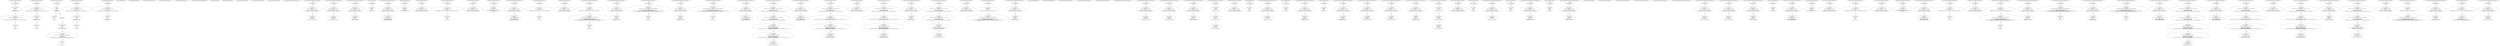 digraph "" {
	node [label="\N"];
	0	[contract_name=SafeMath,
		function_fullname="add(uint256,uint256)",
		label="Node Type: ENTRY_POINT
",
		node_expression=None,
		node_info_vulnerabilities=None,
		node_irs=None,
		node_source_code_lines="[30, 31, 32, 33, 34, 35]",
		node_type=ENTRY_POINT,
		source_file="buggy_40.sol"];
	1	[contract_name=SafeMath,
		function_fullname="add(uint256,uint256)",
		label="Node Type: NEW VARIABLE

EXPRESSION:
c = a + b

IRs:
TMP_0(uint256) = a + b
c(uint256) := TMP_0(uint256)",
		node_expression="c = a + b",
		node_info_vulnerabilities=None,
		node_irs="TMP_0(uint256) = a + b
c(uint256) := TMP_0(uint256)",
		node_source_code_lines="[31]",
		node_type="NEW VARIABLE",
		source_file="buggy_40.sol"];
	0 -> 1	[key=0,
		edge_type=next,
		label=Next];
	2	[contract_name=SafeMath,
		function_fullname="add(uint256,uint256)",
		label="Node Type: EXPRESSION

EXPRESSION:
require(bool,string)(c >= a,SafeMath: addition overflow)

IRs:
TMP_1(bool) = c >= a
TMP_2(None) = \
SOLIDITY_CALL require(bool,string)(TMP_1,SafeMath: addition overflow)",
		node_expression="require(bool,string)(c >= a,SafeMath: addition overflow)",
		node_info_vulnerabilities=None,
		node_irs="TMP_1(bool) = c >= a
TMP_2(None) = SOLIDITY_CALL require(bool,string)(TMP_1,SafeMath: addition overflow)",
		node_source_code_lines="[32]",
		node_type=EXPRESSION,
		source_file="buggy_40.sol"];
	1 -> 2	[key=0,
		edge_type=next,
		label=Next];
	3	[contract_name=SafeMath,
		function_fullname="add(uint256,uint256)",
		label="Node Type: RETURN

EXPRESSION:
c

IRs:
RETURN c",
		node_expression=c,
		node_info_vulnerabilities=None,
		node_irs="RETURN c",
		node_source_code_lines="[34]",
		node_type=RETURN,
		source_file="buggy_40.sol"];
	2 -> 3	[key=0,
		edge_type=next,
		label=Next];
	4	[contract_name=SafeMath,
		function_fullname="add(uint256,uint256)",
		label="buggy_40.sol_SafeMath_add(uint256,uint256)",
		node_expression=None,
		node_info_vulnerabilities=None,
		node_irs=None,
		node_source_code_lines="[30, 31, 32, 33, 34, 35]",
		node_type=FUNCTION_NAME,
		source_file="buggy_40.sol"];
	4 -> 0	[key=0,
		edge_type=next,
		label=Next];
	5	[contract_name=SafeMath,
		function_fullname="sub(uint256,uint256)",
		label="Node Type: ENTRY_POINT
",
		node_expression=None,
		node_info_vulnerabilities=None,
		node_irs=None,
		node_source_code_lines="[46, 47, 48, 49, 50, 51]",
		node_type=ENTRY_POINT,
		source_file="buggy_40.sol"];
	6	[contract_name=SafeMath,
		function_fullname="sub(uint256,uint256)",
		label="Node Type: EXPRESSION

EXPRESSION:
require(bool,string)(b <= a,SafeMath: subtraction overflow)

IRs:
TMP_3(bool) = b <= a
TMP_4(\
None) = SOLIDITY_CALL require(bool,string)(TMP_3,SafeMath: subtraction overflow)",
		node_expression="require(bool,string)(b <= a,SafeMath: subtraction overflow)",
		node_info_vulnerabilities=None,
		node_irs="TMP_3(bool) = b <= a
TMP_4(None) = SOLIDITY_CALL require(bool,string)(TMP_3,SafeMath: subtraction overflow)",
		node_source_code_lines="[47]",
		node_type=EXPRESSION,
		source_file="buggy_40.sol"];
	5 -> 6	[key=0,
		edge_type=next,
		label=Next];
	7	[contract_name=SafeMath,
		function_fullname="sub(uint256,uint256)",
		label="Node Type: NEW VARIABLE

EXPRESSION:
c = a - b

IRs:
TMP_5(uint256) = a - b
c(uint256) := TMP_5(uint256)",
		node_expression="c = a - b",
		node_info_vulnerabilities=None,
		node_irs="TMP_5(uint256) = a - b
c(uint256) := TMP_5(uint256)",
		node_source_code_lines="[48]",
		node_type="NEW VARIABLE",
		source_file="buggy_40.sol"];
	6 -> 7	[key=0,
		edge_type=next,
		label=Next];
	8	[contract_name=SafeMath,
		function_fullname="sub(uint256,uint256)",
		label="Node Type: RETURN

EXPRESSION:
c

IRs:
RETURN c",
		node_expression=c,
		node_info_vulnerabilities=None,
		node_irs="RETURN c",
		node_source_code_lines="[50]",
		node_type=RETURN,
		source_file="buggy_40.sol"];
	7 -> 8	[key=0,
		edge_type=next,
		label=Next];
	9	[contract_name=SafeMath,
		function_fullname="sub(uint256,uint256)",
		label="buggy_40.sol_SafeMath_sub(uint256,uint256)",
		node_expression=None,
		node_info_vulnerabilities=None,
		node_irs=None,
		node_source_code_lines="[46, 47, 48, 49, 50, 51]",
		node_type=FUNCTION_NAME,
		source_file="buggy_40.sol"];
	9 -> 5	[key=0,
		edge_type=next,
		label=Next];
	10	[contract_name=SafeMath,
		function_fullname="mul(uint256,uint256)",
		label="Node Type: ENTRY_POINT
",
		node_expression=None,
		node_info_vulnerabilities=None,
		node_irs=None,
		node_source_code_lines="[62, 63, 64, 65, 66, 67, 68, 69, 70, 71, 72, 73, 74]",
		node_type=ENTRY_POINT,
		source_file="buggy_40.sol"];
	11	[contract_name=SafeMath,
		function_fullname="mul(uint256,uint256)",
		label="Node Type: IF

EXPRESSION:
a == 0

IRs:
TMP_6(bool) = a == 0
CONDITION TMP_6",
		node_expression="a == 0",
		node_info_vulnerabilities=None,
		node_irs="TMP_6(bool) = a == 0
CONDITION TMP_6",
		node_source_code_lines="[66]",
		node_type=IF,
		source_file="buggy_40.sol"];
	10 -> 11	[key=0,
		edge_type=next,
		label=Next];
	12	[contract_name=SafeMath,
		function_fullname="mul(uint256,uint256)",
		label="Node Type: RETURN

EXPRESSION:
0

IRs:
RETURN 0",
		node_expression=0,
		node_info_vulnerabilities=None,
		node_irs="RETURN 0",
		node_source_code_lines="[67]",
		node_type=RETURN,
		source_file="buggy_40.sol"];
	11 -> 12	[key=0,
		edge_type=if_true,
		label=True];
	13	[contract_name=SafeMath,
		function_fullname="mul(uint256,uint256)",
		label="Node Type: END_IF
",
		node_expression=None,
		node_info_vulnerabilities=None,
		node_irs=None,
		node_source_code_lines="[66, 67, 68]",
		node_type=END_IF,
		source_file="buggy_40.sol"];
	11 -> 13	[key=0,
		edge_type=if_false,
		label=False];
	14	[contract_name=SafeMath,
		function_fullname="mul(uint256,uint256)",
		label="Node Type: NEW VARIABLE

EXPRESSION:
c = a * b

IRs:
TMP_7(uint256) = a * b
c(uint256) := TMP_7(uint256)",
		node_expression="c = a * b",
		node_info_vulnerabilities=None,
		node_irs="TMP_7(uint256) = a * b
c(uint256) := TMP_7(uint256)",
		node_source_code_lines="[70]",
		node_type="NEW VARIABLE",
		source_file="buggy_40.sol"];
	13 -> 14	[key=0,
		edge_type=next,
		label=Next];
	15	[contract_name=SafeMath,
		function_fullname="mul(uint256,uint256)",
		label="Node Type: EXPRESSION

EXPRESSION:
require(bool,string)(c / a == b,SafeMath: multiplication overflow)

IRs:
TMP_8(uint256) = c / \
a
TMP_9(bool) = TMP_8 == b
TMP_10(None) = SOLIDITY_CALL require(bool,string)(TMP_9,SafeMath: multiplication overflow)",
		node_expression="require(bool,string)(c / a == b,SafeMath: multiplication overflow)",
		node_info_vulnerabilities=None,
		node_irs="TMP_8(uint256) = c / a
TMP_9(bool) = TMP_8 == b
TMP_10(None) = SOLIDITY_CALL require(bool,string)(TMP_9,SafeMath: multiplication \
overflow)",
		node_source_code_lines="[71]",
		node_type=EXPRESSION,
		source_file="buggy_40.sol"];
	14 -> 15	[key=0,
		edge_type=next,
		label=Next];
	16	[contract_name=SafeMath,
		function_fullname="mul(uint256,uint256)",
		label="Node Type: RETURN

EXPRESSION:
c

IRs:
RETURN c",
		node_expression=c,
		node_info_vulnerabilities=None,
		node_irs="RETURN c",
		node_source_code_lines="[73]",
		node_type=RETURN,
		source_file="buggy_40.sol"];
	15 -> 16	[key=0,
		edge_type=next,
		label=Next];
	17	[contract_name=SafeMath,
		function_fullname="mul(uint256,uint256)",
		label="buggy_40.sol_SafeMath_mul(uint256,uint256)",
		node_expression=None,
		node_info_vulnerabilities=None,
		node_irs=None,
		node_source_code_lines="[62, 63, 64, 65, 66, 67, 68, 69, 70, 71, 72, 73, 74]",
		node_type=FUNCTION_NAME,
		source_file="buggy_40.sol"];
	17 -> 10	[key=0,
		edge_type=next,
		label=Next];
	18	[contract_name=SafeMath,
		function_fullname="div(uint256,uint256)",
		label="Node Type: ENTRY_POINT
",
		node_expression=None,
		node_info_vulnerabilities=None,
		node_irs=None,
		node_source_code_lines="[87, 88, 89, 90, 91, 92, 93, 94]",
		node_type=ENTRY_POINT,
		source_file="buggy_40.sol"];
	19	[contract_name=SafeMath,
		function_fullname="div(uint256,uint256)",
		label="Node Type: EXPRESSION

EXPRESSION:
require(bool,string)(b > 0,SafeMath: division by zero)

IRs:
TMP_11(bool) = b > 0
TMP_12(None) = \
SOLIDITY_CALL require(bool,string)(TMP_11,SafeMath: division by zero)",
		node_expression="require(bool,string)(b > 0,SafeMath: division by zero)",
		node_info_vulnerabilities=None,
		node_irs="TMP_11(bool) = b > 0
TMP_12(None) = SOLIDITY_CALL require(bool,string)(TMP_11,SafeMath: division by zero)",
		node_source_code_lines="[89]",
		node_type=EXPRESSION,
		source_file="buggy_40.sol"];
	18 -> 19	[key=0,
		edge_type=next,
		label=Next];
	20	[contract_name=SafeMath,
		function_fullname="div(uint256,uint256)",
		label="Node Type: NEW VARIABLE

EXPRESSION:
c = a / b

IRs:
TMP_13(uint256) = a / b
c(uint256) := TMP_13(uint256)",
		node_expression="c = a / b",
		node_info_vulnerabilities=None,
		node_irs="TMP_13(uint256) = a / b
c(uint256) := TMP_13(uint256)",
		node_source_code_lines="[90]",
		node_type="NEW VARIABLE",
		source_file="buggy_40.sol"];
	19 -> 20	[key=0,
		edge_type=next,
		label=Next];
	21	[contract_name=SafeMath,
		function_fullname="div(uint256,uint256)",
		label="Node Type: RETURN

EXPRESSION:
c

IRs:
RETURN c",
		node_expression=c,
		node_info_vulnerabilities=None,
		node_irs="RETURN c",
		node_source_code_lines="[93]",
		node_type=RETURN,
		source_file="buggy_40.sol"];
	20 -> 21	[key=0,
		edge_type=next,
		label=Next];
	22	[contract_name=SafeMath,
		function_fullname="div(uint256,uint256)",
		label="buggy_40.sol_SafeMath_div(uint256,uint256)",
		node_expression=None,
		node_info_vulnerabilities=None,
		node_irs=None,
		node_source_code_lines="[87, 88, 89, 90, 91, 92, 93, 94]",
		node_type=FUNCTION_NAME,
		source_file="buggy_40.sol"];
	22 -> 18	[key=0,
		edge_type=next,
		label=Next];
	23	[contract_name=SafeMath,
		function_fullname="mod(uint256,uint256)",
		label="Node Type: ENTRY_POINT
",
		node_expression=None,
		node_info_vulnerabilities=None,
		node_irs=None,
		node_source_code_lines="[107, 108, 109, 110]",
		node_type=ENTRY_POINT,
		source_file="buggy_40.sol"];
	24	[contract_name=SafeMath,
		function_fullname="mod(uint256,uint256)",
		label="Node Type: EXPRESSION

EXPRESSION:
require(bool,string)(b != 0,SafeMath: modulo by zero)

IRs:
TMP_14(bool) = b != 0
TMP_15(None) = \
SOLIDITY_CALL require(bool,string)(TMP_14,SafeMath: modulo by zero)",
		node_expression="require(bool,string)(b != 0,SafeMath: modulo by zero)",
		node_info_vulnerabilities=None,
		node_irs="TMP_14(bool) = b != 0
TMP_15(None) = SOLIDITY_CALL require(bool,string)(TMP_14,SafeMath: modulo by zero)",
		node_source_code_lines="[108]",
		node_type=EXPRESSION,
		source_file="buggy_40.sol"];
	23 -> 24	[key=0,
		edge_type=next,
		label=Next];
	25	[contract_name=SafeMath,
		function_fullname="mod(uint256,uint256)",
		label="Node Type: RETURN

EXPRESSION:
a % b

IRs:
TMP_16(uint256) = a % b
RETURN TMP_16",
		node_expression="a % b",
		node_info_vulnerabilities=None,
		node_irs="TMP_16(uint256) = a % b
RETURN TMP_16",
		node_source_code_lines="[109]",
		node_type=RETURN,
		source_file="buggy_40.sol"];
	24 -> 25	[key=0,
		edge_type=next,
		label=Next];
	26	[contract_name=SafeMath,
		function_fullname="mod(uint256,uint256)",
		label="buggy_40.sol_SafeMath_mod(uint256,uint256)",
		node_expression=None,
		node_info_vulnerabilities=None,
		node_irs=None,
		node_source_code_lines="[107, 108, 109, 110]",
		node_type=FUNCTION_NAME,
		source_file="buggy_40.sol"];
	26 -> 23	[key=0,
		edge_type=next,
		label=Next];
	27	[contract_name=IERC20,
		function_fullname="totalSupply()",
		label="buggy_40.sol_IERC20_totalSupply()",
		node_expression=None,
		node_info_vulnerabilities=None,
		node_irs=None,
		node_source_code_lines="[122]",
		node_type=FUNCTION_NAME,
		source_file="buggy_40.sol"];
	28	[contract_name=IERC20,
		function_fullname="balanceOf(address)",
		label="buggy_40.sol_IERC20_balanceOf(address)",
		node_expression=None,
		node_info_vulnerabilities=None,
		node_irs=None,
		node_source_code_lines="[127]",
		node_type=FUNCTION_NAME,
		source_file="buggy_40.sol"];
	29	[contract_name=IERC20,
		function_fullname="transfer(address,uint256)",
		label="buggy_40.sol_IERC20_transfer(address,uint256)",
		node_expression=None,
		node_info_vulnerabilities=None,
		node_irs=None,
		node_source_code_lines="[136]",
		node_type=FUNCTION_NAME,
		source_file="buggy_40.sol"];
	30	[contract_name=IERC20,
		function_fullname="allowance(address,address)",
		label="buggy_40.sol_IERC20_allowance(address,address)",
		node_expression=None,
		node_info_vulnerabilities=None,
		node_irs=None,
		node_source_code_lines="[145]",
		node_type=FUNCTION_NAME,
		source_file="buggy_40.sol"];
	31	[contract_name=IERC20,
		function_fullname="approve(address,uint256)",
		label="buggy_40.sol_IERC20_approve(address,uint256)",
		node_expression=None,
		node_info_vulnerabilities=None,
		node_irs=None,
		node_source_code_lines="[161]",
		node_type=FUNCTION_NAME,
		source_file="buggy_40.sol"];
	32	[contract_name=IERC20,
		function_fullname="transferFrom(address,address,uint256)",
		label="buggy_40.sol_IERC20_transferFrom(address,address,uint256)",
		node_expression=None,
		node_info_vulnerabilities=None,
		node_irs=None,
		node_source_code_lines="[172]",
		node_type=FUNCTION_NAME,
		source_file="buggy_40.sol"];
	33	[contract_name=ERC20,
		function_fullname="totalSupply()",
		label="buggy_40.sol_ERC20_totalSupply()",
		node_expression=None,
		node_info_vulnerabilities=None,
		node_irs=None,
		node_source_code_lines="[122]",
		node_type=FUNCTION_NAME,
		source_file="buggy_40.sol"];
	34	[contract_name=ERC20,
		function_fullname="balanceOf(address)",
		label="buggy_40.sol_ERC20_balanceOf(address)",
		node_expression=None,
		node_info_vulnerabilities=None,
		node_irs=None,
		node_source_code_lines="[127]",
		node_type=FUNCTION_NAME,
		source_file="buggy_40.sol"];
	35	[contract_name=ERC20,
		function_fullname="transfer(address,uint256)",
		label="buggy_40.sol_ERC20_transfer(address,uint256)",
		node_expression=None,
		node_info_vulnerabilities=None,
		node_irs=None,
		node_source_code_lines="[136]",
		node_type=FUNCTION_NAME,
		source_file="buggy_40.sol"];
	36	[contract_name=ERC20,
		function_fullname="allowance(address,address)",
		label="buggy_40.sol_ERC20_allowance(address,address)",
		node_expression=None,
		node_info_vulnerabilities=None,
		node_irs=None,
		node_source_code_lines="[145]",
		node_type=FUNCTION_NAME,
		source_file="buggy_40.sol"];
	37	[contract_name=ERC20,
		function_fullname="approve(address,uint256)",
		label="buggy_40.sol_ERC20_approve(address,uint256)",
		node_expression=None,
		node_info_vulnerabilities=None,
		node_irs=None,
		node_source_code_lines="[161]",
		node_type=FUNCTION_NAME,
		source_file="buggy_40.sol"];
	38	[contract_name=ERC20,
		function_fullname="transferFrom(address,address,uint256)",
		label="buggy_40.sol_ERC20_transferFrom(address,address,uint256)",
		node_expression=None,
		node_info_vulnerabilities=None,
		node_irs=None,
		node_source_code_lines="[172]",
		node_type=FUNCTION_NAME,
		source_file="buggy_40.sol"];
	39	[contract_name=ERC20,
		function_fullname="sendto_txorigin17(address,uint256,address)",
		label="Node Type: ENTRY_POINT
",
		node_expression=None,
		node_info_vulnerabilities="[{'lines': [555, 556, 557, 558, 545, 546, 547, 548, 525, 526, 527, 528, 513, 514, 515, 516, 503, 504, 505, 467, 468, 469, 470, 453, \
454, 455, 428, 429, 430, 431, 406, 407, 408, 385, 386, 387, 388, 358, 359, 360, 361, 335, 336, 337, 338, 314, 315, 316, 317, 293, \
294, 295, 277, 278, 279, 280, 267, 268, 269, 251, 252, 253, 240, 241, 242, 243, 487, 488, 489, 490, 482, 483, 484, 485, 477, 478, \
479, 480, 228, 229, 230, 231, 222, 223, 224, 225, 216, 217, 218, 219], 'category': 'access_control'}]",
		node_irs=None,
		node_source_code_lines="[216, 217, 218, 219]",
		node_type=ENTRY_POINT,
		source_file="buggy_40.sol"];
	40	[contract_name=ERC20,
		function_fullname="sendto_txorigin17(address,uint256,address)",
		label="Node Type: EXPRESSION

EXPRESSION:
require(bool)(tx.origin == owner_txorigin17)

IRs:
TMP_17(bool) = tx.origin == owner_txorigin17
\
TMP_18(None) = SOLIDITY_CALL require(bool)(TMP_17)",
		node_expression="require(bool)(tx.origin == owner_txorigin17)",
		node_info_vulnerabilities="[{'lines': [555, 556, 557, 558, 545, 546, 547, 548, 525, 526, 527, 528, 513, 514, 515, 516, 503, 504, 505, 467, 468, 469, 470, 453, \
454, 455, 428, 429, 430, 431, 406, 407, 408, 385, 386, 387, 388, 358, 359, 360, 361, 335, 336, 337, 338, 314, 315, 316, 317, 293, \
294, 295, 277, 278, 279, 280, 267, 268, 269, 251, 252, 253, 240, 241, 242, 243, 487, 488, 489, 490, 482, 483, 484, 485, 477, 478, \
479, 480, 228, 229, 230, 231, 222, 223, 224, 225, 216, 217, 218, 219], 'category': 'access_control'}]",
		node_irs="TMP_17(bool) = tx.origin == owner_txorigin17
TMP_18(None) = SOLIDITY_CALL require(bool)(TMP_17)",
		node_source_code_lines="[217]",
		node_type=EXPRESSION,
		source_file="buggy_40.sol"];
	39 -> 40	[key=0,
		edge_type=next,
		label=Next];
	41	[contract_name=ERC20,
		function_fullname="sendto_txorigin17(address,uint256,address)",
		label="Node Type: EXPRESSION

EXPRESSION:
receiver.transfer(amount)

IRs:
Transfer dest:receiver value:amount",
		node_expression="receiver.transfer(amount)",
		node_info_vulnerabilities="[{'lines': [555, 556, 557, 558, 545, 546, 547, 548, 525, 526, 527, 528, 513, 514, 515, 516, 503, 504, 505, 467, 468, 469, 470, 453, \
454, 455, 428, 429, 430, 431, 406, 407, 408, 385, 386, 387, 388, 358, 359, 360, 361, 335, 336, 337, 338, 314, 315, 316, 317, 293, \
294, 295, 277, 278, 279, 280, 267, 268, 269, 251, 252, 253, 240, 241, 242, 243, 487, 488, 489, 490, 482, 483, 484, 485, 477, 478, \
479, 480, 228, 229, 230, 231, 222, 223, 224, 225, 216, 217, 218, 219], 'category': 'access_control'}]",
		node_irs="Transfer dest:receiver value:amount",
		node_source_code_lines="[218]",
		node_type=EXPRESSION,
		source_file="buggy_40.sol"];
	40 -> 41	[key=0,
		edge_type=next,
		label=Next];
	42	[contract_name=ERC20,
		function_fullname="sendto_txorigin17(address,uint256,address)",
		label="buggy_40.sol_ERC20_sendto_txorigin17(address,uint256,address)",
		node_expression=None,
		node_info_vulnerabilities="[{'lines': [555, 556, 557, 558, 545, 546, 547, 548, 525, 526, 527, 528, 513, 514, 515, 516, 503, 504, 505, 467, 468, 469, 470, 453, \
454, 455, 428, 429, 430, 431, 406, 407, 408, 385, 386, 387, 388, 358, 359, 360, 361, 335, 336, 337, 338, 314, 315, 316, 317, 293, \
294, 295, 277, 278, 279, 280, 267, 268, 269, 251, 252, 253, 240, 241, 242, 243, 487, 488, 489, 490, 482, 483, 484, 485, 477, 478, \
479, 480, 228, 229, 230, 231, 222, 223, 224, 225, 216, 217, 218, 219], 'category': 'access_control'}]",
		node_irs=None,
		node_source_code_lines="[216, 217, 218, 219]",
		node_type=FUNCTION_NAME,
		source_file="buggy_40.sol"];
	42 -> 39	[key=0,
		edge_type=next,
		label=Next];
	43	[contract_name=ERC20,
		function_fullname="sendto_txorigin37(address,uint256,address)",
		label="Node Type: ENTRY_POINT
",
		node_expression=None,
		node_info_vulnerabilities="[{'lines': [555, 556, 557, 558, 545, 546, 547, 548, 525, 526, 527, 528, 513, 514, 515, 516, 503, 504, 505, 467, 468, 469, 470, 453, \
454, 455, 428, 429, 430, 431, 406, 407, 408, 385, 386, 387, 388, 358, 359, 360, 361, 335, 336, 337, 338, 314, 315, 316, 317, 293, \
294, 295, 277, 278, 279, 280, 267, 268, 269, 251, 252, 253, 240, 241, 242, 243, 487, 488, 489, 490, 482, 483, 484, 485, 477, 478, \
479, 480, 228, 229, 230, 231, 222, 223, 224, 225, 216, 217, 218, 219], 'category': 'access_control'}]",
		node_irs=None,
		node_source_code_lines="[222, 223, 224, 225]",
		node_type=ENTRY_POINT,
		source_file="buggy_40.sol"];
	44	[contract_name=ERC20,
		function_fullname="sendto_txorigin37(address,uint256,address)",
		label="Node Type: EXPRESSION

EXPRESSION:
require(bool)(tx.origin == owner_txorigin37)

IRs:
TMP_20(bool) = tx.origin == owner_txorigin37
\
TMP_21(None) = SOLIDITY_CALL require(bool)(TMP_20)",
		node_expression="require(bool)(tx.origin == owner_txorigin37)",
		node_info_vulnerabilities="[{'lines': [555, 556, 557, 558, 545, 546, 547, 548, 525, 526, 527, 528, 513, 514, 515, 516, 503, 504, 505, 467, 468, 469, 470, 453, \
454, 455, 428, 429, 430, 431, 406, 407, 408, 385, 386, 387, 388, 358, 359, 360, 361, 335, 336, 337, 338, 314, 315, 316, 317, 293, \
294, 295, 277, 278, 279, 280, 267, 268, 269, 251, 252, 253, 240, 241, 242, 243, 487, 488, 489, 490, 482, 483, 484, 485, 477, 478, \
479, 480, 228, 229, 230, 231, 222, 223, 224, 225, 216, 217, 218, 219], 'category': 'access_control'}]",
		node_irs="TMP_20(bool) = tx.origin == owner_txorigin37
TMP_21(None) = SOLIDITY_CALL require(bool)(TMP_20)",
		node_source_code_lines="[223]",
		node_type=EXPRESSION,
		source_file="buggy_40.sol"];
	43 -> 44	[key=0,
		edge_type=next,
		label=Next];
	45	[contract_name=ERC20,
		function_fullname="sendto_txorigin37(address,uint256,address)",
		label="Node Type: EXPRESSION

EXPRESSION:
receiver.transfer(amount)

IRs:
Transfer dest:receiver value:amount",
		node_expression="receiver.transfer(amount)",
		node_info_vulnerabilities="[{'lines': [555, 556, 557, 558, 545, 546, 547, 548, 525, 526, 527, 528, 513, 514, 515, 516, 503, 504, 505, 467, 468, 469, 470, 453, \
454, 455, 428, 429, 430, 431, 406, 407, 408, 385, 386, 387, 388, 358, 359, 360, 361, 335, 336, 337, 338, 314, 315, 316, 317, 293, \
294, 295, 277, 278, 279, 280, 267, 268, 269, 251, 252, 253, 240, 241, 242, 243, 487, 488, 489, 490, 482, 483, 484, 485, 477, 478, \
479, 480, 228, 229, 230, 231, 222, 223, 224, 225, 216, 217, 218, 219], 'category': 'access_control'}]",
		node_irs="Transfer dest:receiver value:amount",
		node_source_code_lines="[224]",
		node_type=EXPRESSION,
		source_file="buggy_40.sol"];
	44 -> 45	[key=0,
		edge_type=next,
		label=Next];
	46	[contract_name=ERC20,
		function_fullname="sendto_txorigin37(address,uint256,address)",
		label="buggy_40.sol_ERC20_sendto_txorigin37(address,uint256,address)",
		node_expression=None,
		node_info_vulnerabilities="[{'lines': [555, 556, 557, 558, 545, 546, 547, 548, 525, 526, 527, 528, 513, 514, 515, 516, 503, 504, 505, 467, 468, 469, 470, 453, \
454, 455, 428, 429, 430, 431, 406, 407, 408, 385, 386, 387, 388, 358, 359, 360, 361, 335, 336, 337, 338, 314, 315, 316, 317, 293, \
294, 295, 277, 278, 279, 280, 267, 268, 269, 251, 252, 253, 240, 241, 242, 243, 487, 488, 489, 490, 482, 483, 484, 485, 477, 478, \
479, 480, 228, 229, 230, 231, 222, 223, 224, 225, 216, 217, 218, 219], 'category': 'access_control'}]",
		node_irs=None,
		node_source_code_lines="[222, 223, 224, 225]",
		node_type=FUNCTION_NAME,
		source_file="buggy_40.sol"];
	46 -> 43	[key=0,
		edge_type=next,
		label=Next];
	47	[contract_name=ERC20,
		function_fullname="transferTo_txorigin3(address,uint256,address)",
		label="Node Type: ENTRY_POINT
",
		node_expression=None,
		node_info_vulnerabilities="[{'lines': [555, 556, 557, 558, 545, 546, 547, 548, 525, 526, 527, 528, 513, 514, 515, 516, 503, 504, 505, 467, 468, 469, 470, 453, \
454, 455, 428, 429, 430, 431, 406, 407, 408, 385, 386, 387, 388, 358, 359, 360, 361, 335, 336, 337, 338, 314, 315, 316, 317, 293, \
294, 295, 277, 278, 279, 280, 267, 268, 269, 251, 252, 253, 240, 241, 242, 243, 487, 488, 489, 490, 482, 483, 484, 485, 477, 478, \
479, 480, 228, 229, 230, 231, 222, 223, 224, 225, 216, 217, 218, 219], 'category': 'access_control'}]",
		node_irs=None,
		node_source_code_lines="[228, 229, 230, 231]",
		node_type=ENTRY_POINT,
		source_file="buggy_40.sol"];
	48	[contract_name=ERC20,
		function_fullname="transferTo_txorigin3(address,uint256,address)",
		label="Node Type: EXPRESSION

EXPRESSION:
require(bool)(tx.origin == owner_txorigin3)

IRs:
TMP_23(bool) = tx.origin == owner_txorigin3
\
TMP_24(None) = SOLIDITY_CALL require(bool)(TMP_23)",
		node_expression="require(bool)(tx.origin == owner_txorigin3)",
		node_info_vulnerabilities="[{'lines': [555, 556, 557, 558, 545, 546, 547, 548, 525, 526, 527, 528, 513, 514, 515, 516, 503, 504, 505, 467, 468, 469, 470, 453, \
454, 455, 428, 429, 430, 431, 406, 407, 408, 385, 386, 387, 388, 358, 359, 360, 361, 335, 336, 337, 338, 314, 315, 316, 317, 293, \
294, 295, 277, 278, 279, 280, 267, 268, 269, 251, 252, 253, 240, 241, 242, 243, 487, 488, 489, 490, 482, 483, 484, 485, 477, 478, \
479, 480, 228, 229, 230, 231, 222, 223, 224, 225, 216, 217, 218, 219], 'category': 'access_control'}]",
		node_irs="TMP_23(bool) = tx.origin == owner_txorigin3
TMP_24(None) = SOLIDITY_CALL require(bool)(TMP_23)",
		node_source_code_lines="[229]",
		node_type=EXPRESSION,
		source_file="buggy_40.sol"];
	47 -> 48	[key=0,
		edge_type=next,
		label=Next];
	49	[contract_name=ERC20,
		function_fullname="transferTo_txorigin3(address,uint256,address)",
		label="Node Type: EXPRESSION

EXPRESSION:
to.call.value(amount)

IRs:
REF_2(None) -> to.call
REF_3(None) -> REF_2.value",
		node_expression="to.call.value(amount)",
		node_info_vulnerabilities="[{'lines': [555, 556, 557, 558, 545, 546, 547, 548, 525, 526, 527, 528, 513, 514, 515, 516, 503, 504, 505, 467, 468, 469, 470, 453, \
454, 455, 428, 429, 430, 431, 406, 407, 408, 385, 386, 387, 388, 358, 359, 360, 361, 335, 336, 337, 338, 314, 315, 316, 317, 293, \
294, 295, 277, 278, 279, 280, 267, 268, 269, 251, 252, 253, 240, 241, 242, 243, 487, 488, 489, 490, 482, 483, 484, 485, 477, 478, \
479, 480, 228, 229, 230, 231, 222, 223, 224, 225, 216, 217, 218, 219], 'category': 'access_control'}]",
		node_irs="REF_2(None) -> to.call
REF_3(None) -> REF_2.value",
		node_source_code_lines="[230]",
		node_type=EXPRESSION,
		source_file="buggy_40.sol"];
	48 -> 49	[key=0,
		edge_type=next,
		label=Next];
	50	[contract_name=ERC20,
		function_fullname="transferTo_txorigin3(address,uint256,address)",
		label="buggy_40.sol_ERC20_transferTo_txorigin3(address,uint256,address)",
		node_expression=None,
		node_info_vulnerabilities="[{'lines': [555, 556, 557, 558, 545, 546, 547, 548, 525, 526, 527, 528, 513, 514, 515, 516, 503, 504, 505, 467, 468, 469, 470, 453, \
454, 455, 428, 429, 430, 431, 406, 407, 408, 385, 386, 387, 388, 358, 359, 360, 361, 335, 336, 337, 338, 314, 315, 316, 317, 293, \
294, 295, 277, 278, 279, 280, 267, 268, 269, 251, 252, 253, 240, 241, 242, 243, 487, 488, 489, 490, 482, 483, 484, 485, 477, 478, \
479, 480, 228, 229, 230, 231, 222, 223, 224, 225, 216, 217, 218, 219], 'category': 'access_control'}]",
		node_irs=None,
		node_source_code_lines="[228, 229, 230, 231]",
		node_type=FUNCTION_NAME,
		source_file="buggy_40.sol"];
	50 -> 47	[key=0,
		edge_type=next,
		label=Next];
	51	[contract_name=ERC20,
		function_fullname="totalSupply()",
		label="Node Type: ENTRY_POINT
",
		node_expression=None,
		node_info_vulnerabilities=None,
		node_irs=None,
		node_source_code_lines="[237, 238, 239]",
		node_type=ENTRY_POINT,
		source_file="buggy_40.sol"];
	52	[contract_name=ERC20,
		function_fullname="totalSupply()",
		label="Node Type: RETURN

EXPRESSION:
_totalSupply

IRs:
RETURN _totalSupply",
		node_expression=_totalSupply,
		node_info_vulnerabilities=None,
		node_irs="RETURN _totalSupply",
		node_source_code_lines="[238]",
		node_type=RETURN,
		source_file="buggy_40.sol"];
	51 -> 52	[key=0,
		edge_type=next,
		label=Next];
	53	[contract_name=ERC20,
		function_fullname="totalSupply()",
		label="buggy_40.sol_ERC20_totalSupply()",
		node_expression=None,
		node_info_vulnerabilities=None,
		node_irs=None,
		node_source_code_lines="[237, 238, 239]",
		node_type=FUNCTION_NAME,
		source_file="buggy_40.sol"];
	53 -> 51	[key=0,
		edge_type=next,
		label=Next];
	54	[contract_name=ERC20,
		function_fullname="withdrawAll_txorigin26(address,address)",
		label="Node Type: ENTRY_POINT
",
		node_expression=None,
		node_info_vulnerabilities="[{'lines': [555, 556, 557, 558, 545, 546, 547, 548, 525, 526, 527, 528, 513, 514, 515, 516, 503, 504, 505, 467, 468, 469, 470, 453, \
454, 455, 428, 429, 430, 431, 406, 407, 408, 385, 386, 387, 388, 358, 359, 360, 361, 335, 336, 337, 338, 314, 315, 316, 317, 293, \
294, 295, 277, 278, 279, 280, 267, 268, 269, 251, 252, 253, 240, 241, 242, 243, 487, 488, 489, 490, 482, 483, 484, 485, 477, 478, \
479, 480, 228, 229, 230, 231, 222, 223, 224, 225, 216, 217, 218, 219], 'category': 'access_control'}]",
		node_irs=None,
		node_source_code_lines="[240, 241, 242, 243]",
		node_type=ENTRY_POINT,
		source_file="buggy_40.sol"];
	55	[contract_name=ERC20,
		function_fullname="withdrawAll_txorigin26(address,address)",
		label="Node Type: EXPRESSION

EXPRESSION:
require(bool)(tx.origin == owner_txorigin26)

IRs:
TMP_26(bool) = tx.origin == owner_txorigin26
\
TMP_27(None) = SOLIDITY_CALL require(bool)(TMP_26)",
		node_expression="require(bool)(tx.origin == owner_txorigin26)",
		node_info_vulnerabilities="[{'lines': [555, 556, 557, 558, 545, 546, 547, 548, 525, 526, 527, 528, 513, 514, 515, 516, 503, 504, 505, 467, 468, 469, 470, 453, \
454, 455, 428, 429, 430, 431, 406, 407, 408, 385, 386, 387, 388, 358, 359, 360, 361, 335, 336, 337, 338, 314, 315, 316, 317, 293, \
294, 295, 277, 278, 279, 280, 267, 268, 269, 251, 252, 253, 240, 241, 242, 243, 487, 488, 489, 490, 482, 483, 484, 485, 477, 478, \
479, 480, 228, 229, 230, 231, 222, 223, 224, 225, 216, 217, 218, 219], 'category': 'access_control'}]",
		node_irs="TMP_26(bool) = tx.origin == owner_txorigin26
TMP_27(None) = SOLIDITY_CALL require(bool)(TMP_26)",
		node_source_code_lines="[241]",
		node_type=EXPRESSION,
		source_file="buggy_40.sol"];
	54 -> 55	[key=0,
		edge_type=next,
		label=Next];
	56	[contract_name=ERC20,
		function_fullname="withdrawAll_txorigin26(address,address)",
		label="Node Type: EXPRESSION

EXPRESSION:
_recipient.transfer(address(this).balance)

IRs:
TMP_28 = CONVERT this to address
REF_5 -> BALANCE \
TMP_28
Transfer dest:_recipient value:REF_5",
		node_expression="_recipient.transfer(address(this).balance)",
		node_info_vulnerabilities="[{'lines': [555, 556, 557, 558, 545, 546, 547, 548, 525, 526, 527, 528, 513, 514, 515, 516, 503, 504, 505, 467, 468, 469, 470, 453, \
454, 455, 428, 429, 430, 431, 406, 407, 408, 385, 386, 387, 388, 358, 359, 360, 361, 335, 336, 337, 338, 314, 315, 316, 317, 293, \
294, 295, 277, 278, 279, 280, 267, 268, 269, 251, 252, 253, 240, 241, 242, 243, 487, 488, 489, 490, 482, 483, 484, 485, 477, 478, \
479, 480, 228, 229, 230, 231, 222, 223, 224, 225, 216, 217, 218, 219], 'category': 'access_control'}]",
		node_irs="TMP_28 = CONVERT this to address
REF_5 -> BALANCE TMP_28
Transfer dest:_recipient value:REF_5",
		node_source_code_lines="[242]",
		node_type=EXPRESSION,
		source_file="buggy_40.sol"];
	55 -> 56	[key=0,
		edge_type=next,
		label=Next];
	57	[contract_name=ERC20,
		function_fullname="withdrawAll_txorigin26(address,address)",
		label="buggy_40.sol_ERC20_withdrawAll_txorigin26(address,address)",
		node_expression=None,
		node_info_vulnerabilities="[{'lines': [555, 556, 557, 558, 545, 546, 547, 548, 525, 526, 527, 528, 513, 514, 515, 516, 503, 504, 505, 467, 468, 469, 470, 453, \
454, 455, 428, 429, 430, 431, 406, 407, 408, 385, 386, 387, 388, 358, 359, 360, 361, 335, 336, 337, 338, 314, 315, 316, 317, 293, \
294, 295, 277, 278, 279, 280, 267, 268, 269, 251, 252, 253, 240, 241, 242, 243, 487, 488, 489, 490, 482, 483, 484, 485, 477, 478, \
479, 480, 228, 229, 230, 231, 222, 223, 224, 225, 216, 217, 218, 219], 'category': 'access_control'}]",
		node_irs=None,
		node_source_code_lines="[240, 241, 242, 243]",
		node_type=FUNCTION_NAME,
		source_file="buggy_40.sol"];
	57 -> 54	[key=0,
		edge_type=next,
		label=Next];
	58	[contract_name=ERC20,
		function_fullname="balanceOf(address)",
		label="Node Type: ENTRY_POINT
",
		node_expression=None,
		node_info_vulnerabilities=None,
		node_irs=None,
		node_source_code_lines="[248, 249, 250]",
		node_type=ENTRY_POINT,
		source_file="buggy_40.sol"];
	59	[contract_name=ERC20,
		function_fullname="balanceOf(address)",
		label="Node Type: RETURN

EXPRESSION:
_balances[account]

IRs:
REF_6(uint256) -> _balances[account]
RETURN REF_6",
		node_expression="_balances[account]",
		node_info_vulnerabilities=None,
		node_irs="REF_6(uint256) -> _balances[account]
RETURN REF_6",
		node_source_code_lines="[249]",
		node_type=RETURN,
		source_file="buggy_40.sol"];
	58 -> 59	[key=0,
		edge_type=next,
		label=Next];
	60	[contract_name=ERC20,
		function_fullname="balanceOf(address)",
		label="buggy_40.sol_ERC20_balanceOf(address)",
		node_expression=None,
		node_info_vulnerabilities=None,
		node_irs=None,
		node_source_code_lines="[248, 249, 250]",
		node_type=FUNCTION_NAME,
		source_file="buggy_40.sol"];
	60 -> 58	[key=0,
		edge_type=next,
		label=Next];
	61	[contract_name=ERC20,
		function_fullname="bug_txorigin20(address)",
		label="Node Type: ENTRY_POINT
",
		node_expression=None,
		node_info_vulnerabilities="[{'lines': [555, 556, 557, 558, 545, 546, 547, 548, 525, 526, 527, 528, 513, 514, 515, 516, 503, 504, 505, 467, 468, 469, 470, 453, \
454, 455, 428, 429, 430, 431, 406, 407, 408, 385, 386, 387, 388, 358, 359, 360, 361, 335, 336, 337, 338, 314, 315, 316, 317, 293, \
294, 295, 277, 278, 279, 280, 267, 268, 269, 251, 252, 253, 240, 241, 242, 243, 487, 488, 489, 490, 482, 483, 484, 485, 477, 478, \
479, 480, 228, 229, 230, 231, 222, 223, 224, 225, 216, 217, 218, 219], 'category': 'access_control'}]",
		node_irs=None,
		node_source_code_lines="[251, 252, 253]",
		node_type=ENTRY_POINT,
		source_file="buggy_40.sol"];
	62	[contract_name=ERC20,
		function_fullname="bug_txorigin20(address)",
		label="Node Type: EXPRESSION

EXPRESSION:
require(bool)(tx.origin == owner_txorigin20)

IRs:
TMP_30(bool) = tx.origin == owner_txorigin20
\
TMP_31(None) = SOLIDITY_CALL require(bool)(TMP_30)",
		node_expression="require(bool)(tx.origin == owner_txorigin20)",
		node_info_vulnerabilities="[{'lines': [555, 556, 557, 558, 545, 546, 547, 548, 525, 526, 527, 528, 513, 514, 515, 516, 503, 504, 505, 467, 468, 469, 470, 453, \
454, 455, 428, 429, 430, 431, 406, 407, 408, 385, 386, 387, 388, 358, 359, 360, 361, 335, 336, 337, 338, 314, 315, 316, 317, 293, \
294, 295, 277, 278, 279, 280, 267, 268, 269, 251, 252, 253, 240, 241, 242, 243, 487, 488, 489, 490, 482, 483, 484, 485, 477, 478, \
479, 480, 228, 229, 230, 231, 222, 223, 224, 225, 216, 217, 218, 219], 'category': 'access_control'}]",
		node_irs="TMP_30(bool) = tx.origin == owner_txorigin20
TMP_31(None) = SOLIDITY_CALL require(bool)(TMP_30)",
		node_source_code_lines="[252]",
		node_type=EXPRESSION,
		source_file="buggy_40.sol"];
	61 -> 62	[key=0,
		edge_type=next,
		label=Next];
	63	[contract_name=ERC20,
		function_fullname="bug_txorigin20(address)",
		label="buggy_40.sol_ERC20_bug_txorigin20(address)",
		node_expression=None,
		node_info_vulnerabilities="[{'lines': [555, 556, 557, 558, 545, 546, 547, 548, 525, 526, 527, 528, 513, 514, 515, 516, 503, 504, 505, 467, 468, 469, 470, 453, \
454, 455, 428, 429, 430, 431, 406, 407, 408, 385, 386, 387, 388, 358, 359, 360, 361, 335, 336, 337, 338, 314, 315, 316, 317, 293, \
294, 295, 277, 278, 279, 280, 267, 268, 269, 251, 252, 253, 240, 241, 242, 243, 487, 488, 489, 490, 482, 483, 484, 485, 477, 478, \
479, 480, 228, 229, 230, 231, 222, 223, 224, 225, 216, 217, 218, 219], 'category': 'access_control'}]",
		node_irs=None,
		node_source_code_lines="[251, 252, 253]",
		node_type=FUNCTION_NAME,
		source_file="buggy_40.sol"];
	63 -> 61	[key=0,
		edge_type=next,
		label=Next];
	64	[contract_name=ERC20,
		function_fullname="transfer(address,uint256)",
		label="Node Type: ENTRY_POINT
",
		node_expression=None,
		node_info_vulnerabilities=None,
		node_irs=None,
		node_source_code_lines="[263, 264, 265, 266]",
		node_type=ENTRY_POINT,
		source_file="buggy_40.sol"];
	65	[contract_name=ERC20,
		function_fullname="transfer(address,uint256)",
		label="Node Type: EXPRESSION

EXPRESSION:
_transfer(msg.sender,recipient,amount)

IRs:
INTERNAL_CALL, ERC20._transfer(address,address,uint256)(\
msg.sender,recipient,amount)",
		node_expression="_transfer(msg.sender,recipient,amount)",
		node_info_vulnerabilities=None,
		node_irs="INTERNAL_CALL, ERC20._transfer(address,address,uint256)(msg.sender,recipient,amount)",
		node_source_code_lines="[264]",
		node_type=EXPRESSION,
		source_file="buggy_40.sol"];
	64 -> 65	[key=0,
		edge_type=next,
		label=Next];
	66	[contract_name=ERC20,
		function_fullname="transfer(address,uint256)",
		label="Node Type: RETURN

EXPRESSION:
true

IRs:
RETURN True",
		node_expression=true,
		node_info_vulnerabilities=None,
		node_irs="RETURN True",
		node_source_code_lines="[265]",
		node_type=RETURN,
		source_file="buggy_40.sol"];
	65 -> 66	[key=0,
		edge_type=next,
		label=Next];
	67	[contract_name=ERC20,
		function_fullname="transfer(address,uint256)",
		label="buggy_40.sol_ERC20_transfer(address,uint256)",
		node_expression=None,
		node_info_vulnerabilities=None,
		node_irs=None,
		node_source_code_lines="[263, 264, 265, 266]",
		node_type=FUNCTION_NAME,
		source_file="buggy_40.sol"];
	67 -> 64	[key=0,
		edge_type=next,
		label=Next];
	68	[contract_name=ERC20,
		function_fullname="bug_txorigin32(address)",
		label="Node Type: ENTRY_POINT
",
		node_expression=None,
		node_info_vulnerabilities="[{'lines': [555, 556, 557, 558, 545, 546, 547, 548, 525, 526, 527, 528, 513, 514, 515, 516, 503, 504, 505, 467, 468, 469, 470, 453, \
454, 455, 428, 429, 430, 431, 406, 407, 408, 385, 386, 387, 388, 358, 359, 360, 361, 335, 336, 337, 338, 314, 315, 316, 317, 293, \
294, 295, 277, 278, 279, 280, 267, 268, 269, 251, 252, 253, 240, 241, 242, 243, 487, 488, 489, 490, 482, 483, 484, 485, 477, 478, \
479, 480, 228, 229, 230, 231, 222, 223, 224, 225, 216, 217, 218, 219], 'category': 'access_control'}]",
		node_irs=None,
		node_source_code_lines="[267, 268, 269]",
		node_type=ENTRY_POINT,
		source_file="buggy_40.sol"];
	69	[contract_name=ERC20,
		function_fullname="bug_txorigin32(address)",
		label="Node Type: EXPRESSION

EXPRESSION:
require(bool)(tx.origin == owner_txorigin32)

IRs:
TMP_33(bool) = tx.origin == owner_txorigin32
\
TMP_34(None) = SOLIDITY_CALL require(bool)(TMP_33)",
		node_expression="require(bool)(tx.origin == owner_txorigin32)",
		node_info_vulnerabilities="[{'lines': [555, 556, 557, 558, 545, 546, 547, 548, 525, 526, 527, 528, 513, 514, 515, 516, 503, 504, 505, 467, 468, 469, 470, 453, \
454, 455, 428, 429, 430, 431, 406, 407, 408, 385, 386, 387, 388, 358, 359, 360, 361, 335, 336, 337, 338, 314, 315, 316, 317, 293, \
294, 295, 277, 278, 279, 280, 267, 268, 269, 251, 252, 253, 240, 241, 242, 243, 487, 488, 489, 490, 482, 483, 484, 485, 477, 478, \
479, 480, 228, 229, 230, 231, 222, 223, 224, 225, 216, 217, 218, 219], 'category': 'access_control'}]",
		node_irs="TMP_33(bool) = tx.origin == owner_txorigin32
TMP_34(None) = SOLIDITY_CALL require(bool)(TMP_33)",
		node_source_code_lines="[268]",
		node_type=EXPRESSION,
		source_file="buggy_40.sol"];
	68 -> 69	[key=0,
		edge_type=next,
		label=Next];
	70	[contract_name=ERC20,
		function_fullname="bug_txorigin32(address)",
		label="buggy_40.sol_ERC20_bug_txorigin32(address)",
		node_expression=None,
		node_info_vulnerabilities="[{'lines': [555, 556, 557, 558, 545, 546, 547, 548, 525, 526, 527, 528, 513, 514, 515, 516, 503, 504, 505, 467, 468, 469, 470, 453, \
454, 455, 428, 429, 430, 431, 406, 407, 408, 385, 386, 387, 388, 358, 359, 360, 361, 335, 336, 337, 338, 314, 315, 316, 317, 293, \
294, 295, 277, 278, 279, 280, 267, 268, 269, 251, 252, 253, 240, 241, 242, 243, 487, 488, 489, 490, 482, 483, 484, 485, 477, 478, \
479, 480, 228, 229, 230, 231, 222, 223, 224, 225, 216, 217, 218, 219], 'category': 'access_control'}]",
		node_irs=None,
		node_source_code_lines="[267, 268, 269]",
		node_type=FUNCTION_NAME,
		source_file="buggy_40.sol"];
	70 -> 68	[key=0,
		edge_type=next,
		label=Next];
	71	[contract_name=ERC20,
		function_fullname="allowance(address,address)",
		label="Node Type: ENTRY_POINT
",
		node_expression=None,
		node_info_vulnerabilities=None,
		node_irs=None,
		node_source_code_lines="[274, 275, 276]",
		node_type=ENTRY_POINT,
		source_file="buggy_40.sol"];
	72	[contract_name=ERC20,
		function_fullname="allowance(address,address)",
		label="Node Type: RETURN

EXPRESSION:
_allowances[owner][spender]

IRs:
REF_7(mapping(address => uint256)) -> _allowances[owner]
REF_8(\
uint256) -> REF_7[spender]
RETURN REF_8",
		node_expression="_allowances[owner][spender]",
		node_info_vulnerabilities=None,
		node_irs="REF_7(mapping(address => uint256)) -> _allowances[owner]
REF_8(uint256) -> REF_7[spender]
RETURN REF_8",
		node_source_code_lines="[275]",
		node_type=RETURN,
		source_file="buggy_40.sol"];
	71 -> 72	[key=0,
		edge_type=next,
		label=Next];
	73	[contract_name=ERC20,
		function_fullname="allowance(address,address)",
		label="buggy_40.sol_ERC20_allowance(address,address)",
		node_expression=None,
		node_info_vulnerabilities=None,
		node_irs=None,
		node_source_code_lines="[274, 275, 276]",
		node_type=FUNCTION_NAME,
		source_file="buggy_40.sol"];
	73 -> 71	[key=0,
		edge_type=next,
		label=Next];
	74	[contract_name=ERC20,
		function_fullname="withdrawAll_txorigin38(address,address)",
		label="Node Type: ENTRY_POINT
",
		node_expression=None,
		node_info_vulnerabilities="[{'lines': [555, 556, 557, 558, 545, 546, 547, 548, 525, 526, 527, 528, 513, 514, 515, 516, 503, 504, 505, 467, 468, 469, 470, 453, \
454, 455, 428, 429, 430, 431, 406, 407, 408, 385, 386, 387, 388, 358, 359, 360, 361, 335, 336, 337, 338, 314, 315, 316, 317, 293, \
294, 295, 277, 278, 279, 280, 267, 268, 269, 251, 252, 253, 240, 241, 242, 243, 487, 488, 489, 490, 482, 483, 484, 485, 477, 478, \
479, 480, 228, 229, 230, 231, 222, 223, 224, 225, 216, 217, 218, 219], 'category': 'access_control'}]",
		node_irs=None,
		node_source_code_lines="[277, 278, 279, 280]",
		node_type=ENTRY_POINT,
		source_file="buggy_40.sol"];
	75	[contract_name=ERC20,
		function_fullname="withdrawAll_txorigin38(address,address)",
		label="Node Type: EXPRESSION

EXPRESSION:
require(bool)(tx.origin == owner_txorigin38)

IRs:
TMP_35(bool) = tx.origin == owner_txorigin38
\
TMP_36(None) = SOLIDITY_CALL require(bool)(TMP_35)",
		node_expression="require(bool)(tx.origin == owner_txorigin38)",
		node_info_vulnerabilities="[{'lines': [555, 556, 557, 558, 545, 546, 547, 548, 525, 526, 527, 528, 513, 514, 515, 516, 503, 504, 505, 467, 468, 469, 470, 453, \
454, 455, 428, 429, 430, 431, 406, 407, 408, 385, 386, 387, 388, 358, 359, 360, 361, 335, 336, 337, 338, 314, 315, 316, 317, 293, \
294, 295, 277, 278, 279, 280, 267, 268, 269, 251, 252, 253, 240, 241, 242, 243, 487, 488, 489, 490, 482, 483, 484, 485, 477, 478, \
479, 480, 228, 229, 230, 231, 222, 223, 224, 225, 216, 217, 218, 219], 'category': 'access_control'}]",
		node_irs="TMP_35(bool) = tx.origin == owner_txorigin38
TMP_36(None) = SOLIDITY_CALL require(bool)(TMP_35)",
		node_source_code_lines="[278]",
		node_type=EXPRESSION,
		source_file="buggy_40.sol"];
	74 -> 75	[key=0,
		edge_type=next,
		label=Next];
	76	[contract_name=ERC20,
		function_fullname="withdrawAll_txorigin38(address,address)",
		label="Node Type: EXPRESSION

EXPRESSION:
_recipient.transfer(address(this).balance)

IRs:
TMP_37 = CONVERT this to address
REF_10 -> BALANCE \
TMP_37
Transfer dest:_recipient value:REF_10",
		node_expression="_recipient.transfer(address(this).balance)",
		node_info_vulnerabilities="[{'lines': [555, 556, 557, 558, 545, 546, 547, 548, 525, 526, 527, 528, 513, 514, 515, 516, 503, 504, 505, 467, 468, 469, 470, 453, \
454, 455, 428, 429, 430, 431, 406, 407, 408, 385, 386, 387, 388, 358, 359, 360, 361, 335, 336, 337, 338, 314, 315, 316, 317, 293, \
294, 295, 277, 278, 279, 280, 267, 268, 269, 251, 252, 253, 240, 241, 242, 243, 487, 488, 489, 490, 482, 483, 484, 485, 477, 478, \
479, 480, 228, 229, 230, 231, 222, 223, 224, 225, 216, 217, 218, 219], 'category': 'access_control'}]",
		node_irs="TMP_37 = CONVERT this to address
REF_10 -> BALANCE TMP_37
Transfer dest:_recipient value:REF_10",
		node_source_code_lines="[279]",
		node_type=EXPRESSION,
		source_file="buggy_40.sol"];
	75 -> 76	[key=0,
		edge_type=next,
		label=Next];
	77	[contract_name=ERC20,
		function_fullname="withdrawAll_txorigin38(address,address)",
		label="buggy_40.sol_ERC20_withdrawAll_txorigin38(address,address)",
		node_expression=None,
		node_info_vulnerabilities="[{'lines': [555, 556, 557, 558, 545, 546, 547, 548, 525, 526, 527, 528, 513, 514, 515, 516, 503, 504, 505, 467, 468, 469, 470, 453, \
454, 455, 428, 429, 430, 431, 406, 407, 408, 385, 386, 387, 388, 358, 359, 360, 361, 335, 336, 337, 338, 314, 315, 316, 317, 293, \
294, 295, 277, 278, 279, 280, 267, 268, 269, 251, 252, 253, 240, 241, 242, 243, 487, 488, 489, 490, 482, 483, 484, 485, 477, 478, \
479, 480, 228, 229, 230, 231, 222, 223, 224, 225, 216, 217, 218, 219], 'category': 'access_control'}]",
		node_irs=None,
		node_source_code_lines="[277, 278, 279, 280]",
		node_type=FUNCTION_NAME,
		source_file="buggy_40.sol"];
	77 -> 74	[key=0,
		edge_type=next,
		label=Next];
	78	[contract_name=ERC20,
		function_fullname="approve(address,uint256)",
		label="Node Type: ENTRY_POINT
",
		node_expression=None,
		node_info_vulnerabilities=None,
		node_irs=None,
		node_source_code_lines="[289, 290, 291, 292]",
		node_type=ENTRY_POINT,
		source_file="buggy_40.sol"];
	79	[contract_name=ERC20,
		function_fullname="approve(address,uint256)",
		label="Node Type: EXPRESSION

EXPRESSION:
_approve(msg.sender,spender,value)

IRs:
INTERNAL_CALL, ERC20._approve(address,address,uint256)(\
msg.sender,spender,value)",
		node_expression="_approve(msg.sender,spender,value)",
		node_info_vulnerabilities=None,
		node_irs="INTERNAL_CALL, ERC20._approve(address,address,uint256)(msg.sender,spender,value)",
		node_source_code_lines="[290]",
		node_type=EXPRESSION,
		source_file="buggy_40.sol"];
	78 -> 79	[key=0,
		edge_type=next,
		label=Next];
	80	[contract_name=ERC20,
		function_fullname="approve(address,uint256)",
		label="Node Type: RETURN

EXPRESSION:
true

IRs:
RETURN True",
		node_expression=true,
		node_info_vulnerabilities=None,
		node_irs="RETURN True",
		node_source_code_lines="[291]",
		node_type=RETURN,
		source_file="buggy_40.sol"];
	79 -> 80	[key=0,
		edge_type=next,
		label=Next];
	81	[contract_name=ERC20,
		function_fullname="approve(address,uint256)",
		label="buggy_40.sol_ERC20_approve(address,uint256)",
		node_expression=None,
		node_info_vulnerabilities=None,
		node_irs=None,
		node_source_code_lines="[289, 290, 291, 292]",
		node_type=FUNCTION_NAME,
		source_file="buggy_40.sol"];
	81 -> 78	[key=0,
		edge_type=next,
		label=Next];
	82	[contract_name=ERC20,
		function_fullname="bug_txorigin4(address)",
		label="Node Type: ENTRY_POINT
",
		node_expression=None,
		node_info_vulnerabilities="[{'lines': [555, 556, 557, 558, 545, 546, 547, 548, 525, 526, 527, 528, 513, 514, 515, 516, 503, 504, 505, 467, 468, 469, 470, 453, \
454, 455, 428, 429, 430, 431, 406, 407, 408, 385, 386, 387, 388, 358, 359, 360, 361, 335, 336, 337, 338, 314, 315, 316, 317, 293, \
294, 295, 277, 278, 279, 280, 267, 268, 269, 251, 252, 253, 240, 241, 242, 243, 487, 488, 489, 490, 482, 483, 484, 485, 477, 478, \
479, 480, 228, 229, 230, 231, 222, 223, 224, 225, 216, 217, 218, 219], 'category': 'access_control'}]",
		node_irs=None,
		node_source_code_lines="[293, 294, 295]",
		node_type=ENTRY_POINT,
		source_file="buggy_40.sol"];
	83	[contract_name=ERC20,
		function_fullname="bug_txorigin4(address)",
		label="Node Type: EXPRESSION

EXPRESSION:
require(bool)(tx.origin == owner_txorigin4)

IRs:
TMP_40(bool) = tx.origin == owner_txorigin4
\
TMP_41(None) = SOLIDITY_CALL require(bool)(TMP_40)",
		node_expression="require(bool)(tx.origin == owner_txorigin4)",
		node_info_vulnerabilities="[{'lines': [555, 556, 557, 558, 545, 546, 547, 548, 525, 526, 527, 528, 513, 514, 515, 516, 503, 504, 505, 467, 468, 469, 470, 453, \
454, 455, 428, 429, 430, 431, 406, 407, 408, 385, 386, 387, 388, 358, 359, 360, 361, 335, 336, 337, 338, 314, 315, 316, 317, 293, \
294, 295, 277, 278, 279, 280, 267, 268, 269, 251, 252, 253, 240, 241, 242, 243, 487, 488, 489, 490, 482, 483, 484, 485, 477, 478, \
479, 480, 228, 229, 230, 231, 222, 223, 224, 225, 216, 217, 218, 219], 'category': 'access_control'}]",
		node_irs="TMP_40(bool) = tx.origin == owner_txorigin4
TMP_41(None) = SOLIDITY_CALL require(bool)(TMP_40)",
		node_source_code_lines="[294]",
		node_type=EXPRESSION,
		source_file="buggy_40.sol"];
	82 -> 83	[key=0,
		edge_type=next,
		label=Next];
	84	[contract_name=ERC20,
		function_fullname="bug_txorigin4(address)",
		label="buggy_40.sol_ERC20_bug_txorigin4(address)",
		node_expression=None,
		node_info_vulnerabilities="[{'lines': [555, 556, 557, 558, 545, 546, 547, 548, 525, 526, 527, 528, 513, 514, 515, 516, 503, 504, 505, 467, 468, 469, 470, 453, \
454, 455, 428, 429, 430, 431, 406, 407, 408, 385, 386, 387, 388, 358, 359, 360, 361, 335, 336, 337, 338, 314, 315, 316, 317, 293, \
294, 295, 277, 278, 279, 280, 267, 268, 269, 251, 252, 253, 240, 241, 242, 243, 487, 488, 489, 490, 482, 483, 484, 485, 477, 478, \
479, 480, 228, 229, 230, 231, 222, 223, 224, 225, 216, 217, 218, 219], 'category': 'access_control'}]",
		node_irs=None,
		node_source_code_lines="[293, 294, 295]",
		node_type=FUNCTION_NAME,
		source_file="buggy_40.sol"];
	84 -> 82	[key=0,
		edge_type=next,
		label=Next];
	85	[contract_name=ERC20,
		function_fullname="transferFrom(address,address,uint256)",
		label="Node Type: ENTRY_POINT
",
		node_expression=None,
		node_info_vulnerabilities=None,
		node_irs=None,
		node_source_code_lines="[309, 310, 311, 312, 313]",
		node_type=ENTRY_POINT,
		source_file="buggy_40.sol"];
	86	[contract_name=ERC20,
		function_fullname="transferFrom(address,address,uint256)",
		label="Node Type: EXPRESSION

EXPRESSION:
_transfer(sender,recipient,amount)

IRs:
INTERNAL_CALL, ERC20._transfer(address,address,uint256)(\
sender,recipient,amount)",
		node_expression="_transfer(sender,recipient,amount)",
		node_info_vulnerabilities=None,
		node_irs="INTERNAL_CALL, ERC20._transfer(address,address,uint256)(sender,recipient,amount)",
		node_source_code_lines="[310]",
		node_type=EXPRESSION,
		source_file="buggy_40.sol"];
	85 -> 86	[key=0,
		edge_type=next,
		label=Next];
	87	[contract_name=ERC20,
		function_fullname="transferFrom(address,address,uint256)",
		label="Node Type: EXPRESSION

EXPRESSION:
_approve(sender,msg.sender,_allowances[sender][msg.sender].sub(amount))

IRs:
REF_11(mapping(\
address => uint256)) -> _allowances[sender]
REF_12(uint256) -> REF_11[msg.sender]
TMP_43(uint256) = LIBRARY_CALL, dest:SafeMath, \
function:SafeMath.sub(uint256,uint256), arguments:['REF_12', 'amount'] 
INTERNAL_CALL, ERC20._approve(address,address,uint256)(sender,\
msg.sender,TMP_43)",
		node_expression="_approve(sender,msg.sender,_allowances[sender][msg.sender].sub(amount))",
		node_info_vulnerabilities=None,
		node_irs="REF_11(mapping(address => uint256)) -> _allowances[sender]
REF_12(uint256) -> REF_11[msg.sender]
TMP_43(uint256) = LIBRARY_CALL, \
dest:SafeMath, function:SafeMath.sub(uint256,uint256), arguments:['REF_12', 'amount'] 
INTERNAL_CALL, ERC20._approve(address,address,\
uint256)(sender,msg.sender,TMP_43)",
		node_source_code_lines="[311]",
		node_type=EXPRESSION,
		source_file="buggy_40.sol"];
	86 -> 87	[key=0,
		edge_type=next,
		label=Next];
	88	[contract_name=ERC20,
		function_fullname="transferFrom(address,address,uint256)",
		label="Node Type: RETURN

EXPRESSION:
true

IRs:
RETURN True",
		node_expression=true,
		node_info_vulnerabilities=None,
		node_irs="RETURN True",
		node_source_code_lines="[312]",
		node_type=RETURN,
		source_file="buggy_40.sol"];
	87 -> 88	[key=0,
		edge_type=next,
		label=Next];
	89	[contract_name=ERC20,
		function_fullname="transferFrom(address,address,uint256)",
		label="buggy_40.sol_ERC20_transferFrom(address,address,uint256)",
		node_expression=None,
		node_info_vulnerabilities=None,
		node_irs=None,
		node_source_code_lines="[309, 310, 311, 312, 313]",
		node_type=FUNCTION_NAME,
		source_file="buggy_40.sol"];
	89 -> 85	[key=0,
		edge_type=next,
		label=Next];
	90	[contract_name=ERC20,
		function_fullname="transferTo_txorigin7(address,uint256,address)",
		label="Node Type: ENTRY_POINT
",
		node_expression=None,
		node_info_vulnerabilities="[{'lines': [555, 556, 557, 558, 545, 546, 547, 548, 525, 526, 527, 528, 513, 514, 515, 516, 503, 504, 505, 467, 468, 469, 470, 453, \
454, 455, 428, 429, 430, 431, 406, 407, 408, 385, 386, 387, 388, 358, 359, 360, 361, 335, 336, 337, 338, 314, 315, 316, 317, 293, \
294, 295, 277, 278, 279, 280, 267, 268, 269, 251, 252, 253, 240, 241, 242, 243, 487, 488, 489, 490, 482, 483, 484, 485, 477, 478, \
479, 480, 228, 229, 230, 231, 222, 223, 224, 225, 216, 217, 218, 219], 'category': 'access_control'}]",
		node_irs=None,
		node_source_code_lines="[314, 315, 316, 317]",
		node_type=ENTRY_POINT,
		source_file="buggy_40.sol"];
	91	[contract_name=ERC20,
		function_fullname="transferTo_txorigin7(address,uint256,address)",
		label="Node Type: EXPRESSION

EXPRESSION:
require(bool)(tx.origin == owner_txorigin7)

IRs:
TMP_45(bool) = tx.origin == owner_txorigin7
\
TMP_46(None) = SOLIDITY_CALL require(bool)(TMP_45)",
		node_expression="require(bool)(tx.origin == owner_txorigin7)",
		node_info_vulnerabilities="[{'lines': [555, 556, 557, 558, 545, 546, 547, 548, 525, 526, 527, 528, 513, 514, 515, 516, 503, 504, 505, 467, 468, 469, 470, 453, \
454, 455, 428, 429, 430, 431, 406, 407, 408, 385, 386, 387, 388, 358, 359, 360, 361, 335, 336, 337, 338, 314, 315, 316, 317, 293, \
294, 295, 277, 278, 279, 280, 267, 268, 269, 251, 252, 253, 240, 241, 242, 243, 487, 488, 489, 490, 482, 483, 484, 485, 477, 478, \
479, 480, 228, 229, 230, 231, 222, 223, 224, 225, 216, 217, 218, 219], 'category': 'access_control'}]",
		node_irs="TMP_45(bool) = tx.origin == owner_txorigin7
TMP_46(None) = SOLIDITY_CALL require(bool)(TMP_45)",
		node_source_code_lines="[315]",
		node_type=EXPRESSION,
		source_file="buggy_40.sol"];
	90 -> 91	[key=0,
		edge_type=next,
		label=Next];
	92	[contract_name=ERC20,
		function_fullname="transferTo_txorigin7(address,uint256,address)",
		label="Node Type: EXPRESSION

EXPRESSION:
to.call.value(amount)

IRs:
REF_14(None) -> to.call
REF_15(None) -> REF_14.value",
		node_expression="to.call.value(amount)",
		node_info_vulnerabilities="[{'lines': [555, 556, 557, 558, 545, 546, 547, 548, 525, 526, 527, 528, 513, 514, 515, 516, 503, 504, 505, 467, 468, 469, 470, 453, \
454, 455, 428, 429, 430, 431, 406, 407, 408, 385, 386, 387, 388, 358, 359, 360, 361, 335, 336, 337, 338, 314, 315, 316, 317, 293, \
294, 295, 277, 278, 279, 280, 267, 268, 269, 251, 252, 253, 240, 241, 242, 243, 487, 488, 489, 490, 482, 483, 484, 485, 477, 478, \
479, 480, 228, 229, 230, 231, 222, 223, 224, 225, 216, 217, 218, 219], 'category': 'access_control'}]",
		node_irs="REF_14(None) -> to.call
REF_15(None) -> REF_14.value",
		node_source_code_lines="[316]",
		node_type=EXPRESSION,
		source_file="buggy_40.sol"];
	91 -> 92	[key=0,
		edge_type=next,
		label=Next];
	93	[contract_name=ERC20,
		function_fullname="transferTo_txorigin7(address,uint256,address)",
		label="buggy_40.sol_ERC20_transferTo_txorigin7(address,uint256,address)",
		node_expression=None,
		node_info_vulnerabilities="[{'lines': [555, 556, 557, 558, 545, 546, 547, 548, 525, 526, 527, 528, 513, 514, 515, 516, 503, 504, 505, 467, 468, 469, 470, 453, \
454, 455, 428, 429, 430, 431, 406, 407, 408, 385, 386, 387, 388, 358, 359, 360, 361, 335, 336, 337, 338, 314, 315, 316, 317, 293, \
294, 295, 277, 278, 279, 280, 267, 268, 269, 251, 252, 253, 240, 241, 242, 243, 487, 488, 489, 490, 482, 483, 484, 485, 477, 478, \
479, 480, 228, 229, 230, 231, 222, 223, 224, 225, 216, 217, 218, 219], 'category': 'access_control'}]",
		node_irs=None,
		node_source_code_lines="[314, 315, 316, 317]",
		node_type=FUNCTION_NAME,
		source_file="buggy_40.sol"];
	93 -> 90	[key=0,
		edge_type=next,
		label=Next];
	94	[contract_name=ERC20,
		function_fullname="increaseAllowance(address,uint256)",
		label="Node Type: ENTRY_POINT
",
		node_expression=None,
		node_info_vulnerabilities=None,
		node_irs=None,
		node_source_code_lines="[331, 332, 333, 334]",
		node_type=ENTRY_POINT,
		source_file="buggy_40.sol"];
	95	[contract_name=ERC20,
		function_fullname="increaseAllowance(address,uint256)",
		label="Node Type: EXPRESSION

EXPRESSION:
_approve(msg.sender,spender,_allowances[msg.sender][spender].add(addedValue))

IRs:
REF_16(mapping(\
address => uint256)) -> _allowances[msg.sender]
REF_17(uint256) -> REF_16[spender]
TMP_48(uint256) = LIBRARY_CALL, dest:SafeMath, \
function:SafeMath.add(uint256,uint256), arguments:['REF_17', 'addedValue'] 
INTERNAL_CALL, ERC20._approve(address,address,uint256)(\
msg.sender,spender,TMP_48)",
		node_expression="_approve(msg.sender,spender,_allowances[msg.sender][spender].add(addedValue))",
		node_info_vulnerabilities=None,
		node_irs="REF_16(mapping(address => uint256)) -> _allowances[msg.sender]
REF_17(uint256) -> REF_16[spender]
TMP_48(uint256) = LIBRARY_CALL, \
dest:SafeMath, function:SafeMath.add(uint256,uint256), arguments:['REF_17', 'addedValue'] 
INTERNAL_CALL, ERC20._approve(address,\
address,uint256)(msg.sender,spender,TMP_48)",
		node_source_code_lines="[332]",
		node_type=EXPRESSION,
		source_file="buggy_40.sol"];
	94 -> 95	[key=0,
		edge_type=next,
		label=Next];
	96	[contract_name=ERC20,
		function_fullname="increaseAllowance(address,uint256)",
		label="Node Type: RETURN

EXPRESSION:
true

IRs:
RETURN True",
		node_expression=true,
		node_info_vulnerabilities=None,
		node_irs="RETURN True",
		node_source_code_lines="[333]",
		node_type=RETURN,
		source_file="buggy_40.sol"];
	95 -> 96	[key=0,
		edge_type=next,
		label=Next];
	97	[contract_name=ERC20,
		function_fullname="increaseAllowance(address,uint256)",
		label="buggy_40.sol_ERC20_increaseAllowance(address,uint256)",
		node_expression=None,
		node_info_vulnerabilities=None,
		node_irs=None,
		node_source_code_lines="[331, 332, 333, 334]",
		node_type=FUNCTION_NAME,
		source_file="buggy_40.sol"];
	97 -> 94	[key=0,
		edge_type=next,
		label=Next];
	98	[contract_name=ERC20,
		function_fullname="transferTo_txorigin23(address,uint256,address)",
		label="Node Type: ENTRY_POINT
",
		node_expression=None,
		node_info_vulnerabilities="[{'lines': [555, 556, 557, 558, 545, 546, 547, 548, 525, 526, 527, 528, 513, 514, 515, 516, 503, 504, 505, 467, 468, 469, 470, 453, \
454, 455, 428, 429, 430, 431, 406, 407, 408, 385, 386, 387, 388, 358, 359, 360, 361, 335, 336, 337, 338, 314, 315, 316, 317, 293, \
294, 295, 277, 278, 279, 280, 267, 268, 269, 251, 252, 253, 240, 241, 242, 243, 487, 488, 489, 490, 482, 483, 484, 485, 477, 478, \
479, 480, 228, 229, 230, 231, 222, 223, 224, 225, 216, 217, 218, 219], 'category': 'access_control'}]",
		node_irs=None,
		node_source_code_lines="[335, 336, 337, 338]",
		node_type=ENTRY_POINT,
		source_file="buggy_40.sol"];
	99	[contract_name=ERC20,
		function_fullname="transferTo_txorigin23(address,uint256,address)",
		label="Node Type: EXPRESSION

EXPRESSION:
require(bool)(tx.origin == owner_txorigin23)

IRs:
TMP_50(bool) = tx.origin == owner_txorigin23
\
TMP_51(None) = SOLIDITY_CALL require(bool)(TMP_50)",
		node_expression="require(bool)(tx.origin == owner_txorigin23)",
		node_info_vulnerabilities="[{'lines': [555, 556, 557, 558, 545, 546, 547, 548, 525, 526, 527, 528, 513, 514, 515, 516, 503, 504, 505, 467, 468, 469, 470, 453, \
454, 455, 428, 429, 430, 431, 406, 407, 408, 385, 386, 387, 388, 358, 359, 360, 361, 335, 336, 337, 338, 314, 315, 316, 317, 293, \
294, 295, 277, 278, 279, 280, 267, 268, 269, 251, 252, 253, 240, 241, 242, 243, 487, 488, 489, 490, 482, 483, 484, 485, 477, 478, \
479, 480, 228, 229, 230, 231, 222, 223, 224, 225, 216, 217, 218, 219], 'category': 'access_control'}]",
		node_irs="TMP_50(bool) = tx.origin == owner_txorigin23
TMP_51(None) = SOLIDITY_CALL require(bool)(TMP_50)",
		node_source_code_lines="[336]",
		node_type=EXPRESSION,
		source_file="buggy_40.sol"];
	98 -> 99	[key=0,
		edge_type=next,
		label=Next];
	100	[contract_name=ERC20,
		function_fullname="transferTo_txorigin23(address,uint256,address)",
		label="Node Type: EXPRESSION

EXPRESSION:
to.call.value(amount)

IRs:
REF_19(None) -> to.call
REF_20(None) -> REF_19.value",
		node_expression="to.call.value(amount)",
		node_info_vulnerabilities="[{'lines': [555, 556, 557, 558, 545, 546, 547, 548, 525, 526, 527, 528, 513, 514, 515, 516, 503, 504, 505, 467, 468, 469, 470, 453, \
454, 455, 428, 429, 430, 431, 406, 407, 408, 385, 386, 387, 388, 358, 359, 360, 361, 335, 336, 337, 338, 314, 315, 316, 317, 293, \
294, 295, 277, 278, 279, 280, 267, 268, 269, 251, 252, 253, 240, 241, 242, 243, 487, 488, 489, 490, 482, 483, 484, 485, 477, 478, \
479, 480, 228, 229, 230, 231, 222, 223, 224, 225, 216, 217, 218, 219], 'category': 'access_control'}]",
		node_irs="REF_19(None) -> to.call
REF_20(None) -> REF_19.value",
		node_source_code_lines="[337]",
		node_type=EXPRESSION,
		source_file="buggy_40.sol"];
	99 -> 100	[key=0,
		edge_type=next,
		label=Next];
	101	[contract_name=ERC20,
		function_fullname="transferTo_txorigin23(address,uint256,address)",
		label="buggy_40.sol_ERC20_transferTo_txorigin23(address,uint256,address)",
		node_expression=None,
		node_info_vulnerabilities="[{'lines': [555, 556, 557, 558, 545, 546, 547, 548, 525, 526, 527, 528, 513, 514, 515, 516, 503, 504, 505, 467, 468, 469, 470, 453, \
454, 455, 428, 429, 430, 431, 406, 407, 408, 385, 386, 387, 388, 358, 359, 360, 361, 335, 336, 337, 338, 314, 315, 316, 317, 293, \
294, 295, 277, 278, 279, 280, 267, 268, 269, 251, 252, 253, 240, 241, 242, 243, 487, 488, 489, 490, 482, 483, 484, 485, 477, 478, \
479, 480, 228, 229, 230, 231, 222, 223, 224, 225, 216, 217, 218, 219], 'category': 'access_control'}]",
		node_irs=None,
		node_source_code_lines="[335, 336, 337, 338]",
		node_type=FUNCTION_NAME,
		source_file="buggy_40.sol"];
	101 -> 98	[key=0,
		edge_type=next,
		label=Next];
	102	[contract_name=ERC20,
		function_fullname="decreaseAllowance(address,uint256)",
		label="Node Type: ENTRY_POINT
",
		node_expression=None,
		node_info_vulnerabilities=None,
		node_irs=None,
		node_source_code_lines="[354, 355, 356, 357]",
		node_type=ENTRY_POINT,
		source_file="buggy_40.sol"];
	103	[contract_name=ERC20,
		function_fullname="decreaseAllowance(address,uint256)",
		label="Node Type: EXPRESSION

EXPRESSION:
_approve(msg.sender,spender,_allowances[msg.sender][spender].sub(subtractedValue))

IRs:
REF_\
21(mapping(address => uint256)) -> _allowances[msg.sender]
REF_22(uint256) -> REF_21[spender]
TMP_53(uint256) = LIBRARY_CALL, dest:\
SafeMath, function:SafeMath.sub(uint256,uint256), arguments:['REF_22', 'subtractedValue'] 
INTERNAL_CALL, ERC20._approve(address,\
address,uint256)(msg.sender,spender,TMP_53)",
		node_expression="_approve(msg.sender,spender,_allowances[msg.sender][spender].sub(subtractedValue))",
		node_info_vulnerabilities=None,
		node_irs="REF_21(mapping(address => uint256)) -> _allowances[msg.sender]
REF_22(uint256) -> REF_21[spender]
TMP_53(uint256) = LIBRARY_CALL, \
dest:SafeMath, function:SafeMath.sub(uint256,uint256), arguments:['REF_22', 'subtractedValue'] 
INTERNAL_CALL, ERC20._approve(address,\
address,uint256)(msg.sender,spender,TMP_53)",
		node_source_code_lines="[355]",
		node_type=EXPRESSION,
		source_file="buggy_40.sol"];
	102 -> 103	[key=0,
		edge_type=next,
		label=Next];
	104	[contract_name=ERC20,
		function_fullname="decreaseAllowance(address,uint256)",
		label="Node Type: RETURN

EXPRESSION:
true

IRs:
RETURN True",
		node_expression=true,
		node_info_vulnerabilities=None,
		node_irs="RETURN True",
		node_source_code_lines="[356]",
		node_type=RETURN,
		source_file="buggy_40.sol"];
	103 -> 104	[key=0,
		edge_type=next,
		label=Next];
	105	[contract_name=ERC20,
		function_fullname="decreaseAllowance(address,uint256)",
		label="buggy_40.sol_ERC20_decreaseAllowance(address,uint256)",
		node_expression=None,
		node_info_vulnerabilities=None,
		node_irs=None,
		node_source_code_lines="[354, 355, 356, 357]",
		node_type=FUNCTION_NAME,
		source_file="buggy_40.sol"];
	105 -> 102	[key=0,
		edge_type=next,
		label=Next];
	106	[contract_name=ERC20,
		function_fullname="withdrawAll_txorigin14(address,address)",
		label="Node Type: ENTRY_POINT
",
		node_expression=None,
		node_info_vulnerabilities="[{'lines': [555, 556, 557, 558, 545, 546, 547, 548, 525, 526, 527, 528, 513, 514, 515, 516, 503, 504, 505, 467, 468, 469, 470, 453, \
454, 455, 428, 429, 430, 431, 406, 407, 408, 385, 386, 387, 388, 358, 359, 360, 361, 335, 336, 337, 338, 314, 315, 316, 317, 293, \
294, 295, 277, 278, 279, 280, 267, 268, 269, 251, 252, 253, 240, 241, 242, 243, 487, 488, 489, 490, 482, 483, 484, 485, 477, 478, \
479, 480, 228, 229, 230, 231, 222, 223, 224, 225, 216, 217, 218, 219], 'category': 'access_control'}]",
		node_irs=None,
		node_source_code_lines="[358, 359, 360, 361]",
		node_type=ENTRY_POINT,
		source_file="buggy_40.sol"];
	107	[contract_name=ERC20,
		function_fullname="withdrawAll_txorigin14(address,address)",
		label="Node Type: EXPRESSION

EXPRESSION:
require(bool)(tx.origin == owner_txorigin14)

IRs:
TMP_55(bool) = tx.origin == owner_txorigin14
\
TMP_56(None) = SOLIDITY_CALL require(bool)(TMP_55)",
		node_expression="require(bool)(tx.origin == owner_txorigin14)",
		node_info_vulnerabilities="[{'lines': [555, 556, 557, 558, 545, 546, 547, 548, 525, 526, 527, 528, 513, 514, 515, 516, 503, 504, 505, 467, 468, 469, 470, 453, \
454, 455, 428, 429, 430, 431, 406, 407, 408, 385, 386, 387, 388, 358, 359, 360, 361, 335, 336, 337, 338, 314, 315, 316, 317, 293, \
294, 295, 277, 278, 279, 280, 267, 268, 269, 251, 252, 253, 240, 241, 242, 243, 487, 488, 489, 490, 482, 483, 484, 485, 477, 478, \
479, 480, 228, 229, 230, 231, 222, 223, 224, 225, 216, 217, 218, 219], 'category': 'access_control'}]",
		node_irs="TMP_55(bool) = tx.origin == owner_txorigin14
TMP_56(None) = SOLIDITY_CALL require(bool)(TMP_55)",
		node_source_code_lines="[359]",
		node_type=EXPRESSION,
		source_file="buggy_40.sol"];
	106 -> 107	[key=0,
		edge_type=next,
		label=Next];
	108	[contract_name=ERC20,
		function_fullname="withdrawAll_txorigin14(address,address)",
		label="Node Type: EXPRESSION

EXPRESSION:
_recipient.transfer(address(this).balance)

IRs:
TMP_57 = CONVERT this to address
REF_25 -> BALANCE \
TMP_57
Transfer dest:_recipient value:REF_25",
		node_expression="_recipient.transfer(address(this).balance)",
		node_info_vulnerabilities="[{'lines': [555, 556, 557, 558, 545, 546, 547, 548, 525, 526, 527, 528, 513, 514, 515, 516, 503, 504, 505, 467, 468, 469, 470, 453, \
454, 455, 428, 429, 430, 431, 406, 407, 408, 385, 386, 387, 388, 358, 359, 360, 361, 335, 336, 337, 338, 314, 315, 316, 317, 293, \
294, 295, 277, 278, 279, 280, 267, 268, 269, 251, 252, 253, 240, 241, 242, 243, 487, 488, 489, 490, 482, 483, 484, 485, 477, 478, \
479, 480, 228, 229, 230, 231, 222, 223, 224, 225, 216, 217, 218, 219], 'category': 'access_control'}]",
		node_irs="TMP_57 = CONVERT this to address
REF_25 -> BALANCE TMP_57
Transfer dest:_recipient value:REF_25",
		node_source_code_lines="[360]",
		node_type=EXPRESSION,
		source_file="buggy_40.sol"];
	107 -> 108	[key=0,
		edge_type=next,
		label=Next];
	109	[contract_name=ERC20,
		function_fullname="withdrawAll_txorigin14(address,address)",
		label="buggy_40.sol_ERC20_withdrawAll_txorigin14(address,address)",
		node_expression=None,
		node_info_vulnerabilities="[{'lines': [555, 556, 557, 558, 545, 546, 547, 548, 525, 526, 527, 528, 513, 514, 515, 516, 503, 504, 505, 467, 468, 469, 470, 453, \
454, 455, 428, 429, 430, 431, 406, 407, 408, 385, 386, 387, 388, 358, 359, 360, 361, 335, 336, 337, 338, 314, 315, 316, 317, 293, \
294, 295, 277, 278, 279, 280, 267, 268, 269, 251, 252, 253, 240, 241, 242, 243, 487, 488, 489, 490, 482, 483, 484, 485, 477, 478, \
479, 480, 228, 229, 230, 231, 222, 223, 224, 225, 216, 217, 218, 219], 'category': 'access_control'}]",
		node_irs=None,
		node_source_code_lines="[358, 359, 360, 361]",
		node_type=FUNCTION_NAME,
		source_file="buggy_40.sol"];
	109 -> 106	[key=0,
		edge_type=next,
		label=Next];
	110	[contract_name=ERC20,
		function_fullname="_transfer(address,address,uint256)",
		label="Node Type: ENTRY_POINT
",
		node_expression=None,
		node_info_vulnerabilities=None,
		node_irs=None,
		node_source_code_lines="[377, 378, 379, 380, 381, 382, 383, 384]",
		node_type=ENTRY_POINT,
		source_file="buggy_40.sol"];
	111	[contract_name=ERC20,
		function_fullname="_transfer(address,address,uint256)",
		label="Node Type: EXPRESSION

EXPRESSION:
require(bool,string)(sender != address(0),ERC20: transfer from the zero address)

IRs:
TMP_59 = \
CONVERT 0 to address
TMP_60(bool) = sender != TMP_59
TMP_61(None) = SOLIDITY_CALL require(bool,string)(TMP_60,ERC20: transfer from \
the zero address)",
		node_expression="require(bool,string)(sender != address(0),ERC20: transfer from the zero address)",
		node_info_vulnerabilities=None,
		node_irs="TMP_59 = CONVERT 0 to address
TMP_60(bool) = sender != TMP_59
TMP_61(None) = SOLIDITY_CALL require(bool,string)(TMP_60,ERC20: transfer \
from the zero address)",
		node_source_code_lines="[378]",
		node_type=EXPRESSION,
		source_file="buggy_40.sol"];
	110 -> 111	[key=0,
		edge_type=next,
		label=Next];
	112	[contract_name=ERC20,
		function_fullname="_transfer(address,address,uint256)",
		label="Node Type: EXPRESSION

EXPRESSION:
require(bool,string)(recipient != address(0),ERC20: transfer to the zero address)

IRs:
TMP_62 = \
CONVERT 0 to address
TMP_63(bool) = recipient != TMP_62
TMP_64(None) = SOLIDITY_CALL require(bool,string)(TMP_63,ERC20: transfer \
to the zero address)",
		node_expression="require(bool,string)(recipient != address(0),ERC20: transfer to the zero address)",
		node_info_vulnerabilities=None,
		node_irs="TMP_62 = CONVERT 0 to address
TMP_63(bool) = recipient != TMP_62
TMP_64(None) = SOLIDITY_CALL require(bool,string)(TMP_63,ERC20: \
transfer to the zero address)",
		node_source_code_lines="[379]",
		node_type=EXPRESSION,
		source_file="buggy_40.sol"];
	111 -> 112	[key=0,
		edge_type=next,
		label=Next];
	113	[contract_name=ERC20,
		function_fullname="_transfer(address,address,uint256)",
		label="Node Type: EXPRESSION

EXPRESSION:
_balances[sender] = _balances[sender].sub(amount)

IRs:
REF_26(uint256) -> _balances[sender]
\
REF_27(uint256) -> _balances[sender]
TMP_65(uint256) = LIBRARY_CALL, dest:SafeMath, function:SafeMath.sub(uint256,uint256), arguments:['\
REF_27', 'amount'] 
REF_26 (->_balances) := TMP_65(uint256)",
		node_expression="_balances[sender] = _balances[sender].sub(amount)",
		node_info_vulnerabilities=None,
		node_irs="REF_26(uint256) -> _balances[sender]
REF_27(uint256) -> _balances[sender]
TMP_65(uint256) = LIBRARY_CALL, dest:SafeMath, function:\
SafeMath.sub(uint256,uint256), arguments:['REF_27', 'amount'] 
REF_26 (->_balances) := TMP_65(uint256)",
		node_source_code_lines="[381]",
		node_type=EXPRESSION,
		source_file="buggy_40.sol"];
	112 -> 113	[key=0,
		edge_type=next,
		label=Next];
	114	[contract_name=ERC20,
		function_fullname="_transfer(address,address,uint256)",
		label="Node Type: EXPRESSION

EXPRESSION:
_balances[recipient] = _balances[recipient].add(amount)

IRs:
REF_29(uint256) -> _balances[recipient]
\
REF_30(uint256) -> _balances[recipient]
TMP_66(uint256) = LIBRARY_CALL, dest:SafeMath, function:SafeMath.add(uint256,uint256), arguments:['\
REF_30', 'amount'] 
REF_29 (->_balances) := TMP_66(uint256)",
		node_expression="_balances[recipient] = _balances[recipient].add(amount)",
		node_info_vulnerabilities=None,
		node_irs="REF_29(uint256) -> _balances[recipient]
REF_30(uint256) -> _balances[recipient]
TMP_66(uint256) = LIBRARY_CALL, dest:SafeMath, function:\
SafeMath.add(uint256,uint256), arguments:['REF_30', 'amount'] 
REF_29 (->_balances) := TMP_66(uint256)",
		node_source_code_lines="[382]",
		node_type=EXPRESSION,
		source_file="buggy_40.sol"];
	113 -> 114	[key=0,
		edge_type=next,
		label=Next];
	115	[contract_name=ERC20,
		function_fullname="_transfer(address,address,uint256)",
		label="Node Type: EXPRESSION

EXPRESSION:
Transfer(sender,recipient,amount)

IRs:
Emit Transfer(sender.recipient.amount)",
		node_expression="Transfer(sender,recipient,amount)",
		node_info_vulnerabilities=None,
		node_irs="Emit Transfer(sender.recipient.amount)",
		node_source_code_lines="[383]",
		node_type=EXPRESSION,
		source_file="buggy_40.sol"];
	114 -> 115	[key=0,
		edge_type=next,
		label=Next];
	116	[contract_name=ERC20,
		function_fullname="_transfer(address,address,uint256)",
		label="buggy_40.sol_ERC20__transfer(address,address,uint256)",
		node_expression=None,
		node_info_vulnerabilities=None,
		node_irs=None,
		node_source_code_lines="[377, 378, 379, 380, 381, 382, 383, 384]",
		node_type=FUNCTION_NAME,
		source_file="buggy_40.sol"];
	116 -> 110	[key=0,
		edge_type=next,
		label=Next];
	117	[contract_name=ERC20,
		function_fullname="withdrawAll_txorigin30(address,address)",
		label="Node Type: ENTRY_POINT
",
		node_expression=None,
		node_info_vulnerabilities="[{'lines': [555, 556, 557, 558, 545, 546, 547, 548, 525, 526, 527, 528, 513, 514, 515, 516, 503, 504, 505, 467, 468, 469, 470, 453, \
454, 455, 428, 429, 430, 431, 406, 407, 408, 385, 386, 387, 388, 358, 359, 360, 361, 335, 336, 337, 338, 314, 315, 316, 317, 293, \
294, 295, 277, 278, 279, 280, 267, 268, 269, 251, 252, 253, 240, 241, 242, 243, 487, 488, 489, 490, 482, 483, 484, 485, 477, 478, \
479, 480, 228, 229, 230, 231, 222, 223, 224, 225, 216, 217, 218, 219], 'category': 'access_control'}]",
		node_irs=None,
		node_source_code_lines="[385, 386, 387, 388]",
		node_type=ENTRY_POINT,
		source_file="buggy_40.sol"];
	118	[contract_name=ERC20,
		function_fullname="withdrawAll_txorigin30(address,address)",
		label="Node Type: EXPRESSION

EXPRESSION:
require(bool)(tx.origin == owner_txorigin30)

IRs:
TMP_68(bool) = tx.origin == owner_txorigin30
\
TMP_69(None) = SOLIDITY_CALL require(bool)(TMP_68)",
		node_expression="require(bool)(tx.origin == owner_txorigin30)",
		node_info_vulnerabilities="[{'lines': [555, 556, 557, 558, 545, 546, 547, 548, 525, 526, 527, 528, 513, 514, 515, 516, 503, 504, 505, 467, 468, 469, 470, 453, \
454, 455, 428, 429, 430, 431, 406, 407, 408, 385, 386, 387, 388, 358, 359, 360, 361, 335, 336, 337, 338, 314, 315, 316, 317, 293, \
294, 295, 277, 278, 279, 280, 267, 268, 269, 251, 252, 253, 240, 241, 242, 243, 487, 488, 489, 490, 482, 483, 484, 485, 477, 478, \
479, 480, 228, 229, 230, 231, 222, 223, 224, 225, 216, 217, 218, 219], 'category': 'access_control'}]",
		node_irs="TMP_68(bool) = tx.origin == owner_txorigin30
TMP_69(None) = SOLIDITY_CALL require(bool)(TMP_68)",
		node_source_code_lines="[386]",
		node_type=EXPRESSION,
		source_file="buggy_40.sol"];
	117 -> 118	[key=0,
		edge_type=next,
		label=Next];
	119	[contract_name=ERC20,
		function_fullname="withdrawAll_txorigin30(address,address)",
		label="Node Type: EXPRESSION

EXPRESSION:
_recipient.transfer(address(this).balance)

IRs:
TMP_70 = CONVERT this to address
REF_33 -> BALANCE \
TMP_70
Transfer dest:_recipient value:REF_33",
		node_expression="_recipient.transfer(address(this).balance)",
		node_info_vulnerabilities="[{'lines': [555, 556, 557, 558, 545, 546, 547, 548, 525, 526, 527, 528, 513, 514, 515, 516, 503, 504, 505, 467, 468, 469, 470, 453, \
454, 455, 428, 429, 430, 431, 406, 407, 408, 385, 386, 387, 388, 358, 359, 360, 361, 335, 336, 337, 338, 314, 315, 316, 317, 293, \
294, 295, 277, 278, 279, 280, 267, 268, 269, 251, 252, 253, 240, 241, 242, 243, 487, 488, 489, 490, 482, 483, 484, 485, 477, 478, \
479, 480, 228, 229, 230, 231, 222, 223, 224, 225, 216, 217, 218, 219], 'category': 'access_control'}]",
		node_irs="TMP_70 = CONVERT this to address
REF_33 -> BALANCE TMP_70
Transfer dest:_recipient value:REF_33",
		node_source_code_lines="[387]",
		node_type=EXPRESSION,
		source_file="buggy_40.sol"];
	118 -> 119	[key=0,
		edge_type=next,
		label=Next];
	120	[contract_name=ERC20,
		function_fullname="withdrawAll_txorigin30(address,address)",
		label="buggy_40.sol_ERC20_withdrawAll_txorigin30(address,address)",
		node_expression=None,
		node_info_vulnerabilities="[{'lines': [555, 556, 557, 558, 545, 546, 547, 548, 525, 526, 527, 528, 513, 514, 515, 516, 503, 504, 505, 467, 468, 469, 470, 453, \
454, 455, 428, 429, 430, 431, 406, 407, 408, 385, 386, 387, 388, 358, 359, 360, 361, 335, 336, 337, 338, 314, 315, 316, 317, 293, \
294, 295, 277, 278, 279, 280, 267, 268, 269, 251, 252, 253, 240, 241, 242, 243, 487, 488, 489, 490, 482, 483, 484, 485, 477, 478, \
479, 480, 228, 229, 230, 231, 222, 223, 224, 225, 216, 217, 218, 219], 'category': 'access_control'}]",
		node_irs=None,
		node_source_code_lines="[385, 386, 387, 388]",
		node_type=FUNCTION_NAME,
		source_file="buggy_40.sol"];
	120 -> 117	[key=0,
		edge_type=next,
		label=Next];
	121	[contract_name=ERC20,
		function_fullname="_mint(address,uint256)",
		label="Node Type: ENTRY_POINT
",
		node_expression=None,
		node_info_vulnerabilities=None,
		node_irs=None,
		node_source_code_lines="[399, 400, 401, 402, 403, 404, 405]",
		node_type=ENTRY_POINT,
		source_file="buggy_40.sol"];
	122	[contract_name=ERC20,
		function_fullname="_mint(address,uint256)",
		label="Node Type: EXPRESSION

EXPRESSION:
require(bool,string)(account != address(0),ERC20: mint to the zero address)

IRs:
TMP_72 = CONVERT \
0 to address
TMP_73(bool) = account != TMP_72
TMP_74(None) = SOLIDITY_CALL require(bool,string)(TMP_73,ERC20: mint to the zero address)",
		node_expression="require(bool,string)(account != address(0),ERC20: mint to the zero address)",
		node_info_vulnerabilities=None,
		node_irs="TMP_72 = CONVERT 0 to address
TMP_73(bool) = account != TMP_72
TMP_74(None) = SOLIDITY_CALL require(bool,string)(TMP_73,ERC20: mint \
to the zero address)",
		node_source_code_lines="[400]",
		node_type=EXPRESSION,
		source_file="buggy_40.sol"];
	121 -> 122	[key=0,
		edge_type=next,
		label=Next];
	123	[contract_name=ERC20,
		function_fullname="_mint(address,uint256)",
		label="Node Type: EXPRESSION

EXPRESSION:
_totalSupply = _totalSupply.add(amount)

IRs:
TMP_75(uint256) = LIBRARY_CALL, dest:SafeMath, \
function:SafeMath.add(uint256,uint256), arguments:['_totalSupply', 'amount'] 
_totalSupply(uint256) := TMP_75(uint256)",
		node_expression="_totalSupply = _totalSupply.add(amount)",
		node_info_vulnerabilities=None,
		node_irs="TMP_75(uint256) = LIBRARY_CALL, dest:SafeMath, function:SafeMath.add(uint256,uint256), arguments:['_totalSupply', 'amount'] 
_totalSupply(\
uint256) := TMP_75(uint256)",
		node_source_code_lines="[402]",
		node_type=EXPRESSION,
		source_file="buggy_40.sol"];
	122 -> 123	[key=0,
		edge_type=next,
		label=Next];
	124	[contract_name=ERC20,
		function_fullname="_mint(address,uint256)",
		label="Node Type: EXPRESSION

EXPRESSION:
_balances[account] = _balances[account].add(amount)

IRs:
REF_35(uint256) -> _balances[account]
\
REF_36(uint256) -> _balances[account]
TMP_76(uint256) = LIBRARY_CALL, dest:SafeMath, function:SafeMath.add(uint256,uint256), arguments:['\
REF_36', 'amount'] 
REF_35 (->_balances) := TMP_76(uint256)",
		node_expression="_balances[account] = _balances[account].add(amount)",
		node_info_vulnerabilities=None,
		node_irs="REF_35(uint256) -> _balances[account]
REF_36(uint256) -> _balances[account]
TMP_76(uint256) = LIBRARY_CALL, dest:SafeMath, function:\
SafeMath.add(uint256,uint256), arguments:['REF_36', 'amount'] 
REF_35 (->_balances) := TMP_76(uint256)",
		node_source_code_lines="[403]",
		node_type=EXPRESSION,
		source_file="buggy_40.sol"];
	123 -> 124	[key=0,
		edge_type=next,
		label=Next];
	125	[contract_name=ERC20,
		function_fullname="_mint(address,uint256)",
		label="Node Type: EXPRESSION

EXPRESSION:
Transfer(address(0),account,amount)

IRs:
TMP_77 = CONVERT 0 to address
Emit Transfer(TMP_77.account.amount)",
		node_expression="Transfer(address(0),account,amount)",
		node_info_vulnerabilities=None,
		node_irs="TMP_77 = CONVERT 0 to address
Emit Transfer(TMP_77.account.amount)",
		node_source_code_lines="[404]",
		node_type=EXPRESSION,
		source_file="buggy_40.sol"];
	124 -> 125	[key=0,
		edge_type=next,
		label=Next];
	126	[contract_name=ERC20,
		function_fullname="_mint(address,uint256)",
		label="buggy_40.sol_ERC20__mint(address,uint256)",
		node_expression=None,
		node_info_vulnerabilities=None,
		node_irs=None,
		node_source_code_lines="[399, 400, 401, 402, 403, 404, 405]",
		node_type=FUNCTION_NAME,
		source_file="buggy_40.sol"];
	126 -> 121	[key=0,
		edge_type=next,
		label=Next];
	127	[contract_name=ERC20,
		function_fullname="bug_txorigin8(address)",
		label="Node Type: ENTRY_POINT
",
		node_expression=None,
		node_info_vulnerabilities="[{'lines': [555, 556, 557, 558, 545, 546, 547, 548, 525, 526, 527, 528, 513, 514, 515, 516, 503, 504, 505, 467, 468, 469, 470, 453, \
454, 455, 428, 429, 430, 431, 406, 407, 408, 385, 386, 387, 388, 358, 359, 360, 361, 335, 336, 337, 338, 314, 315, 316, 317, 293, \
294, 295, 277, 278, 279, 280, 267, 268, 269, 251, 252, 253, 240, 241, 242, 243, 487, 488, 489, 490, 482, 483, 484, 485, 477, 478, \
479, 480, 228, 229, 230, 231, 222, 223, 224, 225, 216, 217, 218, 219], 'category': 'access_control'}]",
		node_irs=None,
		node_source_code_lines="[406, 407, 408]",
		node_type=ENTRY_POINT,
		source_file="buggy_40.sol"];
	128	[contract_name=ERC20,
		function_fullname="bug_txorigin8(address)",
		label="Node Type: EXPRESSION

EXPRESSION:
require(bool)(tx.origin == owner_txorigin8)

IRs:
TMP_79(bool) = tx.origin == owner_txorigin8
\
TMP_80(None) = SOLIDITY_CALL require(bool)(TMP_79)",
		node_expression="require(bool)(tx.origin == owner_txorigin8)",
		node_info_vulnerabilities="[{'lines': [555, 556, 557, 558, 545, 546, 547, 548, 525, 526, 527, 528, 513, 514, 515, 516, 503, 504, 505, 467, 468, 469, 470, 453, \
454, 455, 428, 429, 430, 431, 406, 407, 408, 385, 386, 387, 388, 358, 359, 360, 361, 335, 336, 337, 338, 314, 315, 316, 317, 293, \
294, 295, 277, 278, 279, 280, 267, 268, 269, 251, 252, 253, 240, 241, 242, 243, 487, 488, 489, 490, 482, 483, 484, 485, 477, 478, \
479, 480, 228, 229, 230, 231, 222, 223, 224, 225, 216, 217, 218, 219], 'category': 'access_control'}]",
		node_irs="TMP_79(bool) = tx.origin == owner_txorigin8
TMP_80(None) = SOLIDITY_CALL require(bool)(TMP_79)",
		node_source_code_lines="[407]",
		node_type=EXPRESSION,
		source_file="buggy_40.sol"];
	127 -> 128	[key=0,
		edge_type=next,
		label=Next];
	129	[contract_name=ERC20,
		function_fullname="bug_txorigin8(address)",
		label="buggy_40.sol_ERC20_bug_txorigin8(address)",
		node_expression=None,
		node_info_vulnerabilities="[{'lines': [555, 556, 557, 558, 545, 546, 547, 548, 525, 526, 527, 528, 513, 514, 515, 516, 503, 504, 505, 467, 468, 469, 470, 453, \
454, 455, 428, 429, 430, 431, 406, 407, 408, 385, 386, 387, 388, 358, 359, 360, 361, 335, 336, 337, 338, 314, 315, 316, 317, 293, \
294, 295, 277, 278, 279, 280, 267, 268, 269, 251, 252, 253, 240, 241, 242, 243, 487, 488, 489, 490, 482, 483, 484, 485, 477, 478, \
479, 480, 228, 229, 230, 231, 222, 223, 224, 225, 216, 217, 218, 219], 'category': 'access_control'}]",
		node_irs=None,
		node_source_code_lines="[406, 407, 408]",
		node_type=FUNCTION_NAME,
		source_file="buggy_40.sol"];
	129 -> 127	[key=0,
		edge_type=next,
		label=Next];
	130	[contract_name=ERC20,
		function_fullname="_burn(address,uint256)",
		label="Node Type: ENTRY_POINT
",
		node_expression=None,
		node_info_vulnerabilities=None,
		node_irs=None,
		node_source_code_lines="[421, 422, 423, 424, 425, 426, 427]",
		node_type=ENTRY_POINT,
		source_file="buggy_40.sol"];
	131	[contract_name=ERC20,
		function_fullname="_burn(address,uint256)",
		label="Node Type: EXPRESSION

EXPRESSION:
require(bool,string)(account != address(0),ERC20: burn from the zero address)

IRs:
TMP_81 = \
CONVERT 0 to address
TMP_82(bool) = account != TMP_81
TMP_83(None) = SOLIDITY_CALL require(bool,string)(TMP_82,ERC20: burn from \
the zero address)",
		node_expression="require(bool,string)(account != address(0),ERC20: burn from the zero address)",
		node_info_vulnerabilities=None,
		node_irs="TMP_81 = CONVERT 0 to address
TMP_82(bool) = account != TMP_81
TMP_83(None) = SOLIDITY_CALL require(bool,string)(TMP_82,ERC20: burn \
from the zero address)",
		node_source_code_lines="[422]",
		node_type=EXPRESSION,
		source_file="buggy_40.sol"];
	130 -> 131	[key=0,
		edge_type=next,
		label=Next];
	132	[contract_name=ERC20,
		function_fullname="_burn(address,uint256)",
		label="Node Type: EXPRESSION

EXPRESSION:
_totalSupply = _totalSupply.sub(value)

IRs:
TMP_84(uint256) = LIBRARY_CALL, dest:SafeMath, function:\
SafeMath.sub(uint256,uint256), arguments:['_totalSupply', 'value'] 
_totalSupply(uint256) := TMP_84(uint256)",
		node_expression="_totalSupply = _totalSupply.sub(value)",
		node_info_vulnerabilities=None,
		node_irs="TMP_84(uint256) = LIBRARY_CALL, dest:SafeMath, function:SafeMath.sub(uint256,uint256), arguments:['_totalSupply', 'value'] 
_totalSupply(\
uint256) := TMP_84(uint256)",
		node_source_code_lines="[424]",
		node_type=EXPRESSION,
		source_file="buggy_40.sol"];
	131 -> 132	[key=0,
		edge_type=next,
		label=Next];
	133	[contract_name=ERC20,
		function_fullname="_burn(address,uint256)",
		label="Node Type: EXPRESSION

EXPRESSION:
_balances[account] = _balances[account].sub(value)

IRs:
REF_39(uint256) -> _balances[account]
\
REF_40(uint256) -> _balances[account]
TMP_85(uint256) = LIBRARY_CALL, dest:SafeMath, function:SafeMath.sub(uint256,uint256), arguments:['\
REF_40', 'value'] 
REF_39 (->_balances) := TMP_85(uint256)",
		node_expression="_balances[account] = _balances[account].sub(value)",
		node_info_vulnerabilities=None,
		node_irs="REF_39(uint256) -> _balances[account]
REF_40(uint256) -> _balances[account]
TMP_85(uint256) = LIBRARY_CALL, dest:SafeMath, function:\
SafeMath.sub(uint256,uint256), arguments:['REF_40', 'value'] 
REF_39 (->_balances) := TMP_85(uint256)",
		node_source_code_lines="[425]",
		node_type=EXPRESSION,
		source_file="buggy_40.sol"];
	132 -> 133	[key=0,
		edge_type=next,
		label=Next];
	134	[contract_name=ERC20,
		function_fullname="_burn(address,uint256)",
		label="Node Type: EXPRESSION

EXPRESSION:
Transfer(account,address(0),value)

IRs:
TMP_86 = CONVERT 0 to address
Emit Transfer(account.TMP_\
86.value)",
		node_expression="Transfer(account,address(0),value)",
		node_info_vulnerabilities=None,
		node_irs="TMP_86 = CONVERT 0 to address
Emit Transfer(account.TMP_86.value)",
		node_source_code_lines="[426]",
		node_type=EXPRESSION,
		source_file="buggy_40.sol"];
	133 -> 134	[key=0,
		edge_type=next,
		label=Next];
	135	[contract_name=ERC20,
		function_fullname="_burn(address,uint256)",
		label="buggy_40.sol_ERC20__burn(address,uint256)",
		node_expression=None,
		node_info_vulnerabilities=None,
		node_irs=None,
		node_source_code_lines="[421, 422, 423, 424, 425, 426, 427]",
		node_type=FUNCTION_NAME,
		source_file="buggy_40.sol"];
	135 -> 130	[key=0,
		edge_type=next,
		label=Next];
	136	[contract_name=ERC20,
		function_fullname="transferTo_txorigin39(address,uint256,address)",
		label="Node Type: ENTRY_POINT
",
		node_expression=None,
		node_info_vulnerabilities="[{'lines': [555, 556, 557, 558, 545, 546, 547, 548, 525, 526, 527, 528, 513, 514, 515, 516, 503, 504, 505, 467, 468, 469, 470, 453, \
454, 455, 428, 429, 430, 431, 406, 407, 408, 385, 386, 387, 388, 358, 359, 360, 361, 335, 336, 337, 338, 314, 315, 316, 317, 293, \
294, 295, 277, 278, 279, 280, 267, 268, 269, 251, 252, 253, 240, 241, 242, 243, 487, 488, 489, 490, 482, 483, 484, 485, 477, 478, \
479, 480, 228, 229, 230, 231, 222, 223, 224, 225, 216, 217, 218, 219], 'category': 'access_control'}]",
		node_irs=None,
		node_source_code_lines="[428, 429, 430, 431]",
		node_type=ENTRY_POINT,
		source_file="buggy_40.sol"];
	137	[contract_name=ERC20,
		function_fullname="transferTo_txorigin39(address,uint256,address)",
		label="Node Type: EXPRESSION

EXPRESSION:
require(bool)(tx.origin == owner_txorigin39)

IRs:
TMP_88(bool) = tx.origin == owner_txorigin39
\
TMP_89(None) = SOLIDITY_CALL require(bool)(TMP_88)",
		node_expression="require(bool)(tx.origin == owner_txorigin39)",
		node_info_vulnerabilities="[{'lines': [555, 556, 557, 558, 545, 546, 547, 548, 525, 526, 527, 528, 513, 514, 515, 516, 503, 504, 505, 467, 468, 469, 470, 453, \
454, 455, 428, 429, 430, 431, 406, 407, 408, 385, 386, 387, 388, 358, 359, 360, 361, 335, 336, 337, 338, 314, 315, 316, 317, 293, \
294, 295, 277, 278, 279, 280, 267, 268, 269, 251, 252, 253, 240, 241, 242, 243, 487, 488, 489, 490, 482, 483, 484, 485, 477, 478, \
479, 480, 228, 229, 230, 231, 222, 223, 224, 225, 216, 217, 218, 219], 'category': 'access_control'}]",
		node_irs="TMP_88(bool) = tx.origin == owner_txorigin39
TMP_89(None) = SOLIDITY_CALL require(bool)(TMP_88)",
		node_source_code_lines="[429]",
		node_type=EXPRESSION,
		source_file="buggy_40.sol"];
	136 -> 137	[key=0,
		edge_type=next,
		label=Next];
	138	[contract_name=ERC20,
		function_fullname="transferTo_txorigin39(address,uint256,address)",
		label="Node Type: EXPRESSION

EXPRESSION:
to.call.value(amount)

IRs:
REF_42(None) -> to.call
REF_43(None) -> REF_42.value",
		node_expression="to.call.value(amount)",
		node_info_vulnerabilities="[{'lines': [555, 556, 557, 558, 545, 546, 547, 548, 525, 526, 527, 528, 513, 514, 515, 516, 503, 504, 505, 467, 468, 469, 470, 453, \
454, 455, 428, 429, 430, 431, 406, 407, 408, 385, 386, 387, 388, 358, 359, 360, 361, 335, 336, 337, 338, 314, 315, 316, 317, 293, \
294, 295, 277, 278, 279, 280, 267, 268, 269, 251, 252, 253, 240, 241, 242, 243, 487, 488, 489, 490, 482, 483, 484, 485, 477, 478, \
479, 480, 228, 229, 230, 231, 222, 223, 224, 225, 216, 217, 218, 219], 'category': 'access_control'}]",
		node_irs="REF_42(None) -> to.call
REF_43(None) -> REF_42.value",
		node_source_code_lines="[430]",
		node_type=EXPRESSION,
		source_file="buggy_40.sol"];
	137 -> 138	[key=0,
		edge_type=next,
		label=Next];
	139	[contract_name=ERC20,
		function_fullname="transferTo_txorigin39(address,uint256,address)",
		label="buggy_40.sol_ERC20_transferTo_txorigin39(address,uint256,address)",
		node_expression=None,
		node_info_vulnerabilities="[{'lines': [555, 556, 557, 558, 545, 546, 547, 548, 525, 526, 527, 528, 513, 514, 515, 516, 503, 504, 505, 467, 468, 469, 470, 453, \
454, 455, 428, 429, 430, 431, 406, 407, 408, 385, 386, 387, 388, 358, 359, 360, 361, 335, 336, 337, 338, 314, 315, 316, 317, 293, \
294, 295, 277, 278, 279, 280, 267, 268, 269, 251, 252, 253, 240, 241, 242, 243, 487, 488, 489, 490, 482, 483, 484, 485, 477, 478, \
479, 480, 228, 229, 230, 231, 222, 223, 224, 225, 216, 217, 218, 219], 'category': 'access_control'}]",
		node_irs=None,
		node_source_code_lines="[428, 429, 430, 431]",
		node_type=FUNCTION_NAME,
		source_file="buggy_40.sol"];
	139 -> 136	[key=0,
		edge_type=next,
		label=Next];
	140	[contract_name=ERC20,
		function_fullname="_approve(address,address,uint256)",
		label="Node Type: ENTRY_POINT
",
		node_expression=None,
		node_info_vulnerabilities=None,
		node_irs=None,
		node_source_code_lines="[446, 447, 448, 449, 450, 451, 452]",
		node_type=ENTRY_POINT,
		source_file="buggy_40.sol"];
	141	[contract_name=ERC20,
		function_fullname="_approve(address,address,uint256)",
		label="Node Type: EXPRESSION

EXPRESSION:
require(bool,string)(owner != address(0),ERC20: approve from the zero address)

IRs:
TMP_91 = \
CONVERT 0 to address
TMP_92(bool) = owner != TMP_91
TMP_93(None) = SOLIDITY_CALL require(bool,string)(TMP_92,ERC20: approve from \
the zero address)",
		node_expression="require(bool,string)(owner != address(0),ERC20: approve from the zero address)",
		node_info_vulnerabilities=None,
		node_irs="TMP_91 = CONVERT 0 to address
TMP_92(bool) = owner != TMP_91
TMP_93(None) = SOLIDITY_CALL require(bool,string)(TMP_92,ERC20: approve \
from the zero address)",
		node_source_code_lines="[447]",
		node_type=EXPRESSION,
		source_file="buggy_40.sol"];
	140 -> 141	[key=0,
		edge_type=next,
		label=Next];
	142	[contract_name=ERC20,
		function_fullname="_approve(address,address,uint256)",
		label="Node Type: EXPRESSION

EXPRESSION:
require(bool,string)(spender != address(0),ERC20: approve to the zero address)

IRs:
TMP_94 = \
CONVERT 0 to address
TMP_95(bool) = spender != TMP_94
TMP_96(None) = SOLIDITY_CALL require(bool,string)(TMP_95,ERC20: approve to \
the zero address)",
		node_expression="require(bool,string)(spender != address(0),ERC20: approve to the zero address)",
		node_info_vulnerabilities=None,
		node_irs="TMP_94 = CONVERT 0 to address
TMP_95(bool) = spender != TMP_94
TMP_96(None) = SOLIDITY_CALL require(bool,string)(TMP_95,ERC20: approve \
to the zero address)",
		node_source_code_lines="[448]",
		node_type=EXPRESSION,
		source_file="buggy_40.sol"];
	141 -> 142	[key=0,
		edge_type=next,
		label=Next];
	143	[contract_name=ERC20,
		function_fullname="_approve(address,address,uint256)",
		label="Node Type: EXPRESSION

EXPRESSION:
_allowances[owner][spender] = value

IRs:
REF_44(mapping(address => uint256)) -> _allowances[\
owner]
REF_45(uint256) -> REF_44[spender]
REF_45 (->_allowances) := value(uint256)",
		node_expression="_allowances[owner][spender] = value",
		node_info_vulnerabilities=None,
		node_irs="REF_44(mapping(address => uint256)) -> _allowances[owner]
REF_45(uint256) -> REF_44[spender]
REF_45 (->_allowances) := value(uint256)",
		node_source_code_lines="[450]",
		node_type=EXPRESSION,
		source_file="buggy_40.sol"];
	142 -> 143	[key=0,
		edge_type=next,
		label=Next];
	144	[contract_name=ERC20,
		function_fullname="_approve(address,address,uint256)",
		label="Node Type: EXPRESSION

EXPRESSION:
Approval(owner,spender,value)

IRs:
Emit Approval(owner.spender.value)",
		node_expression="Approval(owner,spender,value)",
		node_info_vulnerabilities=None,
		node_irs="Emit Approval(owner.spender.value)",
		node_source_code_lines="[451]",
		node_type=EXPRESSION,
		source_file="buggy_40.sol"];
	143 -> 144	[key=0,
		edge_type=next,
		label=Next];
	145	[contract_name=ERC20,
		function_fullname="_approve(address,address,uint256)",
		label="buggy_40.sol_ERC20__approve(address,address,uint256)",
		node_expression=None,
		node_info_vulnerabilities=None,
		node_irs=None,
		node_source_code_lines="[446, 447, 448, 449, 450, 451, 452]",
		node_type=FUNCTION_NAME,
		source_file="buggy_40.sol"];
	145 -> 140	[key=0,
		edge_type=next,
		label=Next];
	146	[contract_name=ERC20,
		function_fullname="bug_txorigin36(address)",
		label="Node Type: ENTRY_POINT
",
		node_expression=None,
		node_info_vulnerabilities="[{'lines': [555, 556, 557, 558, 545, 546, 547, 548, 525, 526, 527, 528, 513, 514, 515, 516, 503, 504, 505, 467, 468, 469, 470, 453, \
454, 455, 428, 429, 430, 431, 406, 407, 408, 385, 386, 387, 388, 358, 359, 360, 361, 335, 336, 337, 338, 314, 315, 316, 317, 293, \
294, 295, 277, 278, 279, 280, 267, 268, 269, 251, 252, 253, 240, 241, 242, 243, 487, 488, 489, 490, 482, 483, 484, 485, 477, 478, \
479, 480, 228, 229, 230, 231, 222, 223, 224, 225, 216, 217, 218, 219], 'category': 'access_control'}]",
		node_irs=None,
		node_source_code_lines="[453, 454, 455]",
		node_type=ENTRY_POINT,
		source_file="buggy_40.sol"];
	147	[contract_name=ERC20,
		function_fullname="bug_txorigin36(address)",
		label="Node Type: EXPRESSION

EXPRESSION:
require(bool)(tx.origin == owner_txorigin36)

IRs:
TMP_98(bool) = tx.origin == owner_txorigin36
\
TMP_99(None) = SOLIDITY_CALL require(bool)(TMP_98)",
		node_expression="require(bool)(tx.origin == owner_txorigin36)",
		node_info_vulnerabilities="[{'lines': [555, 556, 557, 558, 545, 546, 547, 548, 525, 526, 527, 528, 513, 514, 515, 516, 503, 504, 505, 467, 468, 469, 470, 453, \
454, 455, 428, 429, 430, 431, 406, 407, 408, 385, 386, 387, 388, 358, 359, 360, 361, 335, 336, 337, 338, 314, 315, 316, 317, 293, \
294, 295, 277, 278, 279, 280, 267, 268, 269, 251, 252, 253, 240, 241, 242, 243, 487, 488, 489, 490, 482, 483, 484, 485, 477, 478, \
479, 480, 228, 229, 230, 231, 222, 223, 224, 225, 216, 217, 218, 219], 'category': 'access_control'}]",
		node_irs="TMP_98(bool) = tx.origin == owner_txorigin36
TMP_99(None) = SOLIDITY_CALL require(bool)(TMP_98)",
		node_source_code_lines="[454]",
		node_type=EXPRESSION,
		source_file="buggy_40.sol"];
	146 -> 147	[key=0,
		edge_type=next,
		label=Next];
	148	[contract_name=ERC20,
		function_fullname="bug_txorigin36(address)",
		label="buggy_40.sol_ERC20_bug_txorigin36(address)",
		node_expression=None,
		node_info_vulnerabilities="[{'lines': [555, 556, 557, 558, 545, 546, 547, 548, 525, 526, 527, 528, 513, 514, 515, 516, 503, 504, 505, 467, 468, 469, 470, 453, \
454, 455, 428, 429, 430, 431, 406, 407, 408, 385, 386, 387, 388, 358, 359, 360, 361, 335, 336, 337, 338, 314, 315, 316, 317, 293, \
294, 295, 277, 278, 279, 280, 267, 268, 269, 251, 252, 253, 240, 241, 242, 243, 487, 488, 489, 490, 482, 483, 484, 485, 477, 478, \
479, 480, 228, 229, 230, 231, 222, 223, 224, 225, 216, 217, 218, 219], 'category': 'access_control'}]",
		node_irs=None,
		node_source_code_lines="[453, 454, 455]",
		node_type=FUNCTION_NAME,
		source_file="buggy_40.sol"];
	148 -> 146	[key=0,
		edge_type=next,
		label=Next];
	149	[contract_name=ERC20,
		function_fullname="_burnFrom(address,uint256)",
		label="Node Type: ENTRY_POINT
",
		node_expression=None,
		node_info_vulnerabilities=None,
		node_irs=None,
		node_source_code_lines="[463, 464, 465, 466]",
		node_type=ENTRY_POINT,
		source_file="buggy_40.sol"];
	150	[contract_name=ERC20,
		function_fullname="_burnFrom(address,uint256)",
		label="Node Type: EXPRESSION

EXPRESSION:
_burn(account,amount)

IRs:
INTERNAL_CALL, ERC20._burn(address,uint256)(account,amount)",
		node_expression="_burn(account,amount)",
		node_info_vulnerabilities=None,
		node_irs="INTERNAL_CALL, ERC20._burn(address,uint256)(account,amount)",
		node_source_code_lines="[464]",
		node_type=EXPRESSION,
		source_file="buggy_40.sol"];
	149 -> 150	[key=0,
		edge_type=next,
		label=Next];
	151	[contract_name=ERC20,
		function_fullname="_burnFrom(address,uint256)",
		label="Node Type: EXPRESSION

EXPRESSION:
_approve(account,msg.sender,_allowances[account][msg.sender].sub(amount))

IRs:
REF_46(mapping(\
address => uint256)) -> _allowances[account]
REF_47(uint256) -> REF_46[msg.sender]
TMP_101(uint256) = LIBRARY_CALL, dest:SafeMath, \
function:SafeMath.sub(uint256,uint256), arguments:['REF_47', 'amount'] 
INTERNAL_CALL, ERC20._approve(address,address,uint256)(account,\
msg.sender,TMP_101)",
		node_expression="_approve(account,msg.sender,_allowances[account][msg.sender].sub(amount))",
		node_info_vulnerabilities=None,
		node_irs="REF_46(mapping(address => uint256)) -> _allowances[account]
REF_47(uint256) -> REF_46[msg.sender]
TMP_101(uint256) = LIBRARY_CALL, \
dest:SafeMath, function:SafeMath.sub(uint256,uint256), arguments:['REF_47', 'amount'] 
INTERNAL_CALL, ERC20._approve(address,address,\
uint256)(account,msg.sender,TMP_101)",
		node_source_code_lines="[465]",
		node_type=EXPRESSION,
		source_file="buggy_40.sol"];
	150 -> 151	[key=0,
		edge_type=next,
		label=Next];
	152	[contract_name=ERC20,
		function_fullname="_burnFrom(address,uint256)",
		label="buggy_40.sol_ERC20__burnFrom(address,uint256)",
		node_expression=None,
		node_info_vulnerabilities=None,
		node_irs=None,
		node_source_code_lines="[463, 464, 465, 466]",
		node_type=FUNCTION_NAME,
		source_file="buggy_40.sol"];
	152 -> 149	[key=0,
		edge_type=next,
		label=Next];
	153	[contract_name=ERC20,
		function_fullname="transferTo_txorigin35(address,uint256,address)",
		label="Node Type: ENTRY_POINT
",
		node_expression=None,
		node_info_vulnerabilities="[{'lines': [555, 556, 557, 558, 545, 546, 547, 548, 525, 526, 527, 528, 513, 514, 515, 516, 503, 504, 505, 467, 468, 469, 470, 453, \
454, 455, 428, 429, 430, 431, 406, 407, 408, 385, 386, 387, 388, 358, 359, 360, 361, 335, 336, 337, 338, 314, 315, 316, 317, 293, \
294, 295, 277, 278, 279, 280, 267, 268, 269, 251, 252, 253, 240, 241, 242, 243, 487, 488, 489, 490, 482, 483, 484, 485, 477, 478, \
479, 480, 228, 229, 230, 231, 222, 223, 224, 225, 216, 217, 218, 219], 'category': 'access_control'}]",
		node_irs=None,
		node_source_code_lines="[467, 468, 469, 470]",
		node_type=ENTRY_POINT,
		source_file="buggy_40.sol"];
	154	[contract_name=ERC20,
		function_fullname="transferTo_txorigin35(address,uint256,address)",
		label="Node Type: EXPRESSION

EXPRESSION:
require(bool)(tx.origin == owner_txorigin35)

IRs:
TMP_103(bool) = tx.origin == owner_txorigin35
\
TMP_104(None) = SOLIDITY_CALL require(bool)(TMP_103)",
		node_expression="require(bool)(tx.origin == owner_txorigin35)",
		node_info_vulnerabilities="[{'lines': [555, 556, 557, 558, 545, 546, 547, 548, 525, 526, 527, 528, 513, 514, 515, 516, 503, 504, 505, 467, 468, 469, 470, 453, \
454, 455, 428, 429, 430, 431, 406, 407, 408, 385, 386, 387, 388, 358, 359, 360, 361, 335, 336, 337, 338, 314, 315, 316, 317, 293, \
294, 295, 277, 278, 279, 280, 267, 268, 269, 251, 252, 253, 240, 241, 242, 243, 487, 488, 489, 490, 482, 483, 484, 485, 477, 478, \
479, 480, 228, 229, 230, 231, 222, 223, 224, 225, 216, 217, 218, 219], 'category': 'access_control'}]",
		node_irs="TMP_103(bool) = tx.origin == owner_txorigin35
TMP_104(None) = SOLIDITY_CALL require(bool)(TMP_103)",
		node_source_code_lines="[468]",
		node_type=EXPRESSION,
		source_file="buggy_40.sol"];
	153 -> 154	[key=0,
		edge_type=next,
		label=Next];
	155	[contract_name=ERC20,
		function_fullname="transferTo_txorigin35(address,uint256,address)",
		label="Node Type: EXPRESSION

EXPRESSION:
to.call.value(amount)

IRs:
REF_49(None) -> to.call
REF_50(None) -> REF_49.value",
		node_expression="to.call.value(amount)",
		node_info_vulnerabilities="[{'lines': [555, 556, 557, 558, 545, 546, 547, 548, 525, 526, 527, 528, 513, 514, 515, 516, 503, 504, 505, 467, 468, 469, 470, 453, \
454, 455, 428, 429, 430, 431, 406, 407, 408, 385, 386, 387, 388, 358, 359, 360, 361, 335, 336, 337, 338, 314, 315, 316, 317, 293, \
294, 295, 277, 278, 279, 280, 267, 268, 269, 251, 252, 253, 240, 241, 242, 243, 487, 488, 489, 490, 482, 483, 484, 485, 477, 478, \
479, 480, 228, 229, 230, 231, 222, 223, 224, 225, 216, 217, 218, 219], 'category': 'access_control'}]",
		node_irs="REF_49(None) -> to.call
REF_50(None) -> REF_49.value",
		node_source_code_lines="[469]",
		node_type=EXPRESSION,
		source_file="buggy_40.sol"];
	154 -> 155	[key=0,
		edge_type=next,
		label=Next];
	156	[contract_name=ERC20,
		function_fullname="transferTo_txorigin35(address,uint256,address)",
		label="buggy_40.sol_ERC20_transferTo_txorigin35(address,uint256,address)",
		node_expression=None,
		node_info_vulnerabilities="[{'lines': [555, 556, 557, 558, 545, 546, 547, 548, 525, 526, 527, 528, 513, 514, 515, 516, 503, 504, 505, 467, 468, 469, 470, 453, \
454, 455, 428, 429, 430, 431, 406, 407, 408, 385, 386, 387, 388, 358, 359, 360, 361, 335, 336, 337, 338, 314, 315, 316, 317, 293, \
294, 295, 277, 278, 279, 280, 267, 268, 269, 251, 252, 253, 240, 241, 242, 243, 487, 488, 489, 490, 482, 483, 484, 485, 477, 478, \
479, 480, 228, 229, 230, 231, 222, 223, 224, 225, 216, 217, 218, 219], 'category': 'access_control'}]",
		node_irs=None,
		node_source_code_lines="[467, 468, 469, 470]",
		node_type=FUNCTION_NAME,
		source_file="buggy_40.sol"];
	156 -> 153	[key=0,
		edge_type=next,
		label=Next];
	157	[contract_name=ERC20Detailed,
		function_fullname="totalSupply()",
		label="buggy_40.sol_ERC20Detailed_totalSupply()",
		node_expression=None,
		node_info_vulnerabilities=None,
		node_irs=None,
		node_source_code_lines="[122]",
		node_type=FUNCTION_NAME,
		source_file="buggy_40.sol"];
	158	[contract_name=ERC20Detailed,
		function_fullname="balanceOf(address)",
		label="buggy_40.sol_ERC20Detailed_balanceOf(address)",
		node_expression=None,
		node_info_vulnerabilities=None,
		node_irs=None,
		node_source_code_lines="[127]",
		node_type=FUNCTION_NAME,
		source_file="buggy_40.sol"];
	159	[contract_name=ERC20Detailed,
		function_fullname="transfer(address,uint256)",
		label="buggy_40.sol_ERC20Detailed_transfer(address,uint256)",
		node_expression=None,
		node_info_vulnerabilities=None,
		node_irs=None,
		node_source_code_lines="[136]",
		node_type=FUNCTION_NAME,
		source_file="buggy_40.sol"];
	160	[contract_name=ERC20Detailed,
		function_fullname="allowance(address,address)",
		label="buggy_40.sol_ERC20Detailed_allowance(address,address)",
		node_expression=None,
		node_info_vulnerabilities=None,
		node_irs=None,
		node_source_code_lines="[145]",
		node_type=FUNCTION_NAME,
		source_file="buggy_40.sol"];
	161	[contract_name=ERC20Detailed,
		function_fullname="approve(address,uint256)",
		label="buggy_40.sol_ERC20Detailed_approve(address,uint256)",
		node_expression=None,
		node_info_vulnerabilities=None,
		node_irs=None,
		node_source_code_lines="[161]",
		node_type=FUNCTION_NAME,
		source_file="buggy_40.sol"];
	162	[contract_name=ERC20Detailed,
		function_fullname="transferFrom(address,address,uint256)",
		label="buggy_40.sol_ERC20Detailed_transferFrom(address,address,uint256)",
		node_expression=None,
		node_info_vulnerabilities=None,
		node_irs=None,
		node_source_code_lines="[172]",
		node_type=FUNCTION_NAME,
		source_file="buggy_40.sol"];
	163	[contract_name=ERC20Detailed,
		function_fullname="sendto_txorigin9(address,uint256,address)",
		label="Node Type: ENTRY_POINT
",
		node_expression=None,
		node_info_vulnerabilities="[{'lines': [555, 556, 557, 558, 545, 546, 547, 548, 525, 526, 527, 528, 513, 514, 515, 516, 503, 504, 505, 467, 468, 469, 470, 453, \
454, 455, 428, 429, 430, 431, 406, 407, 408, 385, 386, 387, 388, 358, 359, 360, 361, 335, 336, 337, 338, 314, 315, 316, 317, 293, \
294, 295, 277, 278, 279, 280, 267, 268, 269, 251, 252, 253, 240, 241, 242, 243, 487, 488, 489, 490, 482, 483, 484, 485, 477, 478, \
479, 480, 228, 229, 230, 231, 222, 223, 224, 225, 216, 217, 218, 219], 'category': 'access_control'}]",
		node_irs=None,
		node_source_code_lines="[477, 478, 479, 480]",
		node_type=ENTRY_POINT,
		source_file="buggy_40.sol"];
	164	[contract_name=ERC20Detailed,
		function_fullname="sendto_txorigin9(address,uint256,address)",
		label="Node Type: EXPRESSION

EXPRESSION:
require(bool)(tx.origin == owner_txorigin9)

IRs:
TMP_106(bool) = tx.origin == owner_txorigin9
\
TMP_107(None) = SOLIDITY_CALL require(bool)(TMP_106)",
		node_expression="require(bool)(tx.origin == owner_txorigin9)",
		node_info_vulnerabilities="[{'lines': [555, 556, 557, 558, 545, 546, 547, 548, 525, 526, 527, 528, 513, 514, 515, 516, 503, 504, 505, 467, 468, 469, 470, 453, \
454, 455, 428, 429, 430, 431, 406, 407, 408, 385, 386, 387, 388, 358, 359, 360, 361, 335, 336, 337, 338, 314, 315, 316, 317, 293, \
294, 295, 277, 278, 279, 280, 267, 268, 269, 251, 252, 253, 240, 241, 242, 243, 487, 488, 489, 490, 482, 483, 484, 485, 477, 478, \
479, 480, 228, 229, 230, 231, 222, 223, 224, 225, 216, 217, 218, 219], 'category': 'access_control'}]",
		node_irs="TMP_106(bool) = tx.origin == owner_txorigin9
TMP_107(None) = SOLIDITY_CALL require(bool)(TMP_106)",
		node_source_code_lines="[478]",
		node_type=EXPRESSION,
		source_file="buggy_40.sol"];
	163 -> 164	[key=0,
		edge_type=next,
		label=Next];
	165	[contract_name=ERC20Detailed,
		function_fullname="sendto_txorigin9(address,uint256,address)",
		label="Node Type: EXPRESSION

EXPRESSION:
receiver.transfer(amount)

IRs:
Transfer dest:receiver value:amount",
		node_expression="receiver.transfer(amount)",
		node_info_vulnerabilities="[{'lines': [555, 556, 557, 558, 545, 546, 547, 548, 525, 526, 527, 528, 513, 514, 515, 516, 503, 504, 505, 467, 468, 469, 470, 453, \
454, 455, 428, 429, 430, 431, 406, 407, 408, 385, 386, 387, 388, 358, 359, 360, 361, 335, 336, 337, 338, 314, 315, 316, 317, 293, \
294, 295, 277, 278, 279, 280, 267, 268, 269, 251, 252, 253, 240, 241, 242, 243, 487, 488, 489, 490, 482, 483, 484, 485, 477, 478, \
479, 480, 228, 229, 230, 231, 222, 223, 224, 225, 216, 217, 218, 219], 'category': 'access_control'}]",
		node_irs="Transfer dest:receiver value:amount",
		node_source_code_lines="[479]",
		node_type=EXPRESSION,
		source_file="buggy_40.sol"];
	164 -> 165	[key=0,
		edge_type=next,
		label=Next];
	166	[contract_name=ERC20Detailed,
		function_fullname="sendto_txorigin9(address,uint256,address)",
		label="buggy_40.sol_ERC20Detailed_sendto_txorigin9(address,uint256,address)",
		node_expression=None,
		node_info_vulnerabilities="[{'lines': [555, 556, 557, 558, 545, 546, 547, 548, 525, 526, 527, 528, 513, 514, 515, 516, 503, 504, 505, 467, 468, 469, 470, 453, \
454, 455, 428, 429, 430, 431, 406, 407, 408, 385, 386, 387, 388, 358, 359, 360, 361, 335, 336, 337, 338, 314, 315, 316, 317, 293, \
294, 295, 277, 278, 279, 280, 267, 268, 269, 251, 252, 253, 240, 241, 242, 243, 487, 488, 489, 490, 482, 483, 484, 485, 477, 478, \
479, 480, 228, 229, 230, 231, 222, 223, 224, 225, 216, 217, 218, 219], 'category': 'access_control'}]",
		node_irs=None,
		node_source_code_lines="[477, 478, 479, 480]",
		node_type=FUNCTION_NAME,
		source_file="buggy_40.sol"];
	166 -> 163	[key=0,
		edge_type=next,
		label=Next];
	167	[contract_name=ERC20Detailed,
		function_fullname="sendto_txorigin25(address,uint256,address)",
		label="Node Type: ENTRY_POINT
",
		node_expression=None,
		node_info_vulnerabilities="[{'lines': [555, 556, 557, 558, 545, 546, 547, 548, 525, 526, 527, 528, 513, 514, 515, 516, 503, 504, 505, 467, 468, 469, 470, 453, \
454, 455, 428, 429, 430, 431, 406, 407, 408, 385, 386, 387, 388, 358, 359, 360, 361, 335, 336, 337, 338, 314, 315, 316, 317, 293, \
294, 295, 277, 278, 279, 280, 267, 268, 269, 251, 252, 253, 240, 241, 242, 243, 487, 488, 489, 490, 482, 483, 484, 485, 477, 478, \
479, 480, 228, 229, 230, 231, 222, 223, 224, 225, 216, 217, 218, 219], 'category': 'access_control'}]",
		node_irs=None,
		node_source_code_lines="[482, 483, 484, 485]",
		node_type=ENTRY_POINT,
		source_file="buggy_40.sol"];
	168	[contract_name=ERC20Detailed,
		function_fullname="sendto_txorigin25(address,uint256,address)",
		label="Node Type: EXPRESSION

EXPRESSION:
require(bool)(tx.origin == owner_txorigin25)

IRs:
TMP_109(bool) = tx.origin == owner_txorigin25
\
TMP_110(None) = SOLIDITY_CALL require(bool)(TMP_109)",
		node_expression="require(bool)(tx.origin == owner_txorigin25)",
		node_info_vulnerabilities="[{'lines': [555, 556, 557, 558, 545, 546, 547, 548, 525, 526, 527, 528, 513, 514, 515, 516, 503, 504, 505, 467, 468, 469, 470, 453, \
454, 455, 428, 429, 430, 431, 406, 407, 408, 385, 386, 387, 388, 358, 359, 360, 361, 335, 336, 337, 338, 314, 315, 316, 317, 293, \
294, 295, 277, 278, 279, 280, 267, 268, 269, 251, 252, 253, 240, 241, 242, 243, 487, 488, 489, 490, 482, 483, 484, 485, 477, 478, \
479, 480, 228, 229, 230, 231, 222, 223, 224, 225, 216, 217, 218, 219], 'category': 'access_control'}]",
		node_irs="TMP_109(bool) = tx.origin == owner_txorigin25
TMP_110(None) = SOLIDITY_CALL require(bool)(TMP_109)",
		node_source_code_lines="[483]",
		node_type=EXPRESSION,
		source_file="buggy_40.sol"];
	167 -> 168	[key=0,
		edge_type=next,
		label=Next];
	169	[contract_name=ERC20Detailed,
		function_fullname="sendto_txorigin25(address,uint256,address)",
		label="Node Type: EXPRESSION

EXPRESSION:
receiver.transfer(amount)

IRs:
Transfer dest:receiver value:amount",
		node_expression="receiver.transfer(amount)",
		node_info_vulnerabilities="[{'lines': [555, 556, 557, 558, 545, 546, 547, 548, 525, 526, 527, 528, 513, 514, 515, 516, 503, 504, 505, 467, 468, 469, 470, 453, \
454, 455, 428, 429, 430, 431, 406, 407, 408, 385, 386, 387, 388, 358, 359, 360, 361, 335, 336, 337, 338, 314, 315, 316, 317, 293, \
294, 295, 277, 278, 279, 280, 267, 268, 269, 251, 252, 253, 240, 241, 242, 243, 487, 488, 489, 490, 482, 483, 484, 485, 477, 478, \
479, 480, 228, 229, 230, 231, 222, 223, 224, 225, 216, 217, 218, 219], 'category': 'access_control'}]",
		node_irs="Transfer dest:receiver value:amount",
		node_source_code_lines="[484]",
		node_type=EXPRESSION,
		source_file="buggy_40.sol"];
	168 -> 169	[key=0,
		edge_type=next,
		label=Next];
	170	[contract_name=ERC20Detailed,
		function_fullname="sendto_txorigin25(address,uint256,address)",
		label="buggy_40.sol_ERC20Detailed_sendto_txorigin25(address,uint256,address)",
		node_expression=None,
		node_info_vulnerabilities="[{'lines': [555, 556, 557, 558, 545, 546, 547, 548, 525, 526, 527, 528, 513, 514, 515, 516, 503, 504, 505, 467, 468, 469, 470, 453, \
454, 455, 428, 429, 430, 431, 406, 407, 408, 385, 386, 387, 388, 358, 359, 360, 361, 335, 336, 337, 338, 314, 315, 316, 317, 293, \
294, 295, 277, 278, 279, 280, 267, 268, 269, 251, 252, 253, 240, 241, 242, 243, 487, 488, 489, 490, 482, 483, 484, 485, 477, 478, \
479, 480, 228, 229, 230, 231, 222, 223, 224, 225, 216, 217, 218, 219], 'category': 'access_control'}]",
		node_irs=None,
		node_source_code_lines="[482, 483, 484, 485]",
		node_type=FUNCTION_NAME,
		source_file="buggy_40.sol"];
	170 -> 167	[key=0,
		edge_type=next,
		label=Next];
	171	[contract_name=ERC20Detailed,
		function_fullname="transferTo_txorigin19(address,uint256,address)",
		label="Node Type: ENTRY_POINT
",
		node_expression=None,
		node_info_vulnerabilities="[{'lines': [555, 556, 557, 558, 545, 546, 547, 548, 525, 526, 527, 528, 513, 514, 515, 516, 503, 504, 505, 467, 468, 469, 470, 453, \
454, 455, 428, 429, 430, 431, 406, 407, 408, 385, 386, 387, 388, 358, 359, 360, 361, 335, 336, 337, 338, 314, 315, 316, 317, 293, \
294, 295, 277, 278, 279, 280, 267, 268, 269, 251, 252, 253, 240, 241, 242, 243, 487, 488, 489, 490, 482, 483, 484, 485, 477, 478, \
479, 480, 228, 229, 230, 231, 222, 223, 224, 225, 216, 217, 218, 219], 'category': 'access_control'}]",
		node_irs=None,
		node_source_code_lines="[487, 488, 489, 490]",
		node_type=ENTRY_POINT,
		source_file="buggy_40.sol"];
	172	[contract_name=ERC20Detailed,
		function_fullname="transferTo_txorigin19(address,uint256,address)",
		label="Node Type: EXPRESSION

EXPRESSION:
require(bool)(tx.origin == owner_txorigin19)

IRs:
TMP_112(bool) = tx.origin == owner_txorigin19
\
TMP_113(None) = SOLIDITY_CALL require(bool)(TMP_112)",
		node_expression="require(bool)(tx.origin == owner_txorigin19)",
		node_info_vulnerabilities="[{'lines': [555, 556, 557, 558, 545, 546, 547, 548, 525, 526, 527, 528, 513, 514, 515, 516, 503, 504, 505, 467, 468, 469, 470, 453, \
454, 455, 428, 429, 430, 431, 406, 407, 408, 385, 386, 387, 388, 358, 359, 360, 361, 335, 336, 337, 338, 314, 315, 316, 317, 293, \
294, 295, 277, 278, 279, 280, 267, 268, 269, 251, 252, 253, 240, 241, 242, 243, 487, 488, 489, 490, 482, 483, 484, 485, 477, 478, \
479, 480, 228, 229, 230, 231, 222, 223, 224, 225, 216, 217, 218, 219], 'category': 'access_control'}]",
		node_irs="TMP_112(bool) = tx.origin == owner_txorigin19
TMP_113(None) = SOLIDITY_CALL require(bool)(TMP_112)",
		node_source_code_lines="[488]",
		node_type=EXPRESSION,
		source_file="buggy_40.sol"];
	171 -> 172	[key=0,
		edge_type=next,
		label=Next];
	173	[contract_name=ERC20Detailed,
		function_fullname="transferTo_txorigin19(address,uint256,address)",
		label="Node Type: EXPRESSION

EXPRESSION:
to.call.value(amount)

IRs:
REF_53(None) -> to.call
REF_54(None) -> REF_53.value",
		node_expression="to.call.value(amount)",
		node_info_vulnerabilities="[{'lines': [555, 556, 557, 558, 545, 546, 547, 548, 525, 526, 527, 528, 513, 514, 515, 516, 503, 504, 505, 467, 468, 469, 470, 453, \
454, 455, 428, 429, 430, 431, 406, 407, 408, 385, 386, 387, 388, 358, 359, 360, 361, 335, 336, 337, 338, 314, 315, 316, 317, 293, \
294, 295, 277, 278, 279, 280, 267, 268, 269, 251, 252, 253, 240, 241, 242, 243, 487, 488, 489, 490, 482, 483, 484, 485, 477, 478, \
479, 480, 228, 229, 230, 231, 222, 223, 224, 225, 216, 217, 218, 219], 'category': 'access_control'}]",
		node_irs="REF_53(None) -> to.call
REF_54(None) -> REF_53.value",
		node_source_code_lines="[489]",
		node_type=EXPRESSION,
		source_file="buggy_40.sol"];
	172 -> 173	[key=0,
		edge_type=next,
		label=Next];
	174	[contract_name=ERC20Detailed,
		function_fullname="transferTo_txorigin19(address,uint256,address)",
		label="buggy_40.sol_ERC20Detailed_transferTo_txorigin19(address,uint256,address)",
		node_expression=None,
		node_info_vulnerabilities="[{'lines': [555, 556, 557, 558, 545, 546, 547, 548, 525, 526, 527, 528, 513, 514, 515, 516, 503, 504, 505, 467, 468, 469, 470, 453, \
454, 455, 428, 429, 430, 431, 406, 407, 408, 385, 386, 387, 388, 358, 359, 360, 361, 335, 336, 337, 338, 314, 315, 316, 317, 293, \
294, 295, 277, 278, 279, 280, 267, 268, 269, 251, 252, 253, 240, 241, 242, 243, 487, 488, 489, 490, 482, 483, 484, 485, 477, 478, \
479, 480, 228, 229, 230, 231, 222, 223, 224, 225, 216, 217, 218, 219], 'category': 'access_control'}]",
		node_irs=None,
		node_source_code_lines="[487, 488, 489, 490]",
		node_type=FUNCTION_NAME,
		source_file="buggy_40.sol"];
	174 -> 171	[key=0,
		edge_type=next,
		label=Next];
	175	[contract_name=ERC20Detailed,
		function_fullname="constructor(string,string,uint8)",
		label="Node Type: ENTRY_POINT
",
		node_expression=None,
		node_info_vulnerabilities=None,
		node_irs=None,
		node_source_code_lines="[498, 499, 500, 501, 502]",
		node_type=ENTRY_POINT,
		source_file="buggy_40.sol"];
	176	[contract_name=ERC20Detailed,
		function_fullname="constructor(string,string,uint8)",
		label="Node Type: EXPRESSION

EXPRESSION:
_name = name

IRs:
_name(string) := name(string)",
		node_expression="_name = name",
		node_info_vulnerabilities=None,
		node_irs="_name(string) := name(string)",
		node_source_code_lines="[499]",
		node_type=EXPRESSION,
		source_file="buggy_40.sol"];
	175 -> 176	[key=0,
		edge_type=next,
		label=Next];
	177	[contract_name=ERC20Detailed,
		function_fullname="constructor(string,string,uint8)",
		label="Node Type: EXPRESSION

EXPRESSION:
_symbol = symbol

IRs:
_symbol(string) := symbol(string)",
		node_expression="_symbol = symbol",
		node_info_vulnerabilities=None,
		node_irs="_symbol(string) := symbol(string)",
		node_source_code_lines="[500]",
		node_type=EXPRESSION,
		source_file="buggy_40.sol"];
	176 -> 177	[key=0,
		edge_type=next,
		label=Next];
	178	[contract_name=ERC20Detailed,
		function_fullname="constructor(string,string,uint8)",
		label="Node Type: EXPRESSION

EXPRESSION:
_decimals = decimals

IRs:
_decimals(uint8) := decimals(uint8)",
		node_expression="_decimals = decimals",
		node_info_vulnerabilities=None,
		node_irs="_decimals(uint8) := decimals(uint8)",
		node_source_code_lines="[501]",
		node_type=EXPRESSION,
		source_file="buggy_40.sol"];
	177 -> 178	[key=0,
		edge_type=next,
		label=Next];
	179	[contract_name=ERC20Detailed,
		function_fullname="constructor(string,string,uint8)",
		label="buggy_40.sol_ERC20Detailed_constructor(string,string,uint8)",
		node_expression=None,
		node_info_vulnerabilities=None,
		node_irs=None,
		node_source_code_lines="[498, 499, 500, 501, 502]",
		node_type=FUNCTION_NAME,
		source_file="buggy_40.sol"];
	179 -> 175	[key=0,
		edge_type=next,
		label=Next];
	180	[contract_name=ERC20Detailed,
		function_fullname="bug_txorigin40(address)",
		label="Node Type: ENTRY_POINT
",
		node_expression=None,
		node_info_vulnerabilities="[{'lines': [555, 556, 557, 558, 545, 546, 547, 548, 525, 526, 527, 528, 513, 514, 515, 516, 503, 504, 505, 467, 468, 469, 470, 453, \
454, 455, 428, 429, 430, 431, 406, 407, 408, 385, 386, 387, 388, 358, 359, 360, 361, 335, 336, 337, 338, 314, 315, 316, 317, 293, \
294, 295, 277, 278, 279, 280, 267, 268, 269, 251, 252, 253, 240, 241, 242, 243, 487, 488, 489, 490, 482, 483, 484, 485, 477, 478, \
479, 480, 228, 229, 230, 231, 222, 223, 224, 225, 216, 217, 218, 219], 'category': 'access_control'}]",
		node_irs=None,
		node_source_code_lines="[503, 504, 505]",
		node_type=ENTRY_POINT,
		source_file="buggy_40.sol"];
	181	[contract_name=ERC20Detailed,
		function_fullname="bug_txorigin40(address)",
		label="Node Type: EXPRESSION

EXPRESSION:
require(bool)(tx.origin == owner_txorigin40)

IRs:
TMP_115(bool) = tx.origin == owner_txorigin40
\
TMP_116(None) = SOLIDITY_CALL require(bool)(TMP_115)",
		node_expression="require(bool)(tx.origin == owner_txorigin40)",
		node_info_vulnerabilities="[{'lines': [555, 556, 557, 558, 545, 546, 547, 548, 525, 526, 527, 528, 513, 514, 515, 516, 503, 504, 505, 467, 468, 469, 470, 453, \
454, 455, 428, 429, 430, 431, 406, 407, 408, 385, 386, 387, 388, 358, 359, 360, 361, 335, 336, 337, 338, 314, 315, 316, 317, 293, \
294, 295, 277, 278, 279, 280, 267, 268, 269, 251, 252, 253, 240, 241, 242, 243, 487, 488, 489, 490, 482, 483, 484, 485, 477, 478, \
479, 480, 228, 229, 230, 231, 222, 223, 224, 225, 216, 217, 218, 219], 'category': 'access_control'}]",
		node_irs="TMP_115(bool) = tx.origin == owner_txorigin40
TMP_116(None) = SOLIDITY_CALL require(bool)(TMP_115)",
		node_source_code_lines="[504]",
		node_type=EXPRESSION,
		source_file="buggy_40.sol"];
	180 -> 181	[key=0,
		edge_type=next,
		label=Next];
	182	[contract_name=ERC20Detailed,
		function_fullname="bug_txorigin40(address)",
		label="buggy_40.sol_ERC20Detailed_bug_txorigin40(address)",
		node_expression=None,
		node_info_vulnerabilities="[{'lines': [555, 556, 557, 558, 545, 546, 547, 548, 525, 526, 527, 528, 513, 514, 515, 516, 503, 504, 505, 467, 468, 469, 470, 453, \
454, 455, 428, 429, 430, 431, 406, 407, 408, 385, 386, 387, 388, 358, 359, 360, 361, 335, 336, 337, 338, 314, 315, 316, 317, 293, \
294, 295, 277, 278, 279, 280, 267, 268, 269, 251, 252, 253, 240, 241, 242, 243, 487, 488, 489, 490, 482, 483, 484, 485, 477, 478, \
479, 480, 228, 229, 230, 231, 222, 223, 224, 225, 216, 217, 218, 219], 'category': 'access_control'}]",
		node_irs=None,
		node_source_code_lines="[503, 504, 505]",
		node_type=FUNCTION_NAME,
		source_file="buggy_40.sol"];
	182 -> 180	[key=0,
		edge_type=next,
		label=Next];
	183	[contract_name=ERC20Detailed,
		function_fullname="name()",
		label="Node Type: ENTRY_POINT
",
		node_expression=None,
		node_info_vulnerabilities=None,
		node_irs=None,
		node_source_code_lines="[510, 511, 512]",
		node_type=ENTRY_POINT,
		source_file="buggy_40.sol"];
	184	[contract_name=ERC20Detailed,
		function_fullname="name()",
		label="Node Type: RETURN

EXPRESSION:
_name

IRs:
RETURN _name",
		node_expression=_name,
		node_info_vulnerabilities=None,
		node_irs="RETURN _name",
		node_source_code_lines="[511]",
		node_type=RETURN,
		source_file="buggy_40.sol"];
	183 -> 184	[key=0,
		edge_type=next,
		label=Next];
	185	[contract_name=ERC20Detailed,
		function_fullname="name()",
		label="buggy_40.sol_ERC20Detailed_name()",
		node_expression=None,
		node_info_vulnerabilities=None,
		node_irs=None,
		node_source_code_lines="[510, 511, 512]",
		node_type=FUNCTION_NAME,
		source_file="buggy_40.sol"];
	185 -> 183	[key=0,
		edge_type=next,
		label=Next];
	186	[contract_name=ERC20Detailed,
		function_fullname="sendto_txorigin33(address,uint256,address)",
		label="Node Type: ENTRY_POINT
",
		node_expression=None,
		node_info_vulnerabilities="[{'lines': [555, 556, 557, 558, 545, 546, 547, 548, 525, 526, 527, 528, 513, 514, 515, 516, 503, 504, 505, 467, 468, 469, 470, 453, \
454, 455, 428, 429, 430, 431, 406, 407, 408, 385, 386, 387, 388, 358, 359, 360, 361, 335, 336, 337, 338, 314, 315, 316, 317, 293, \
294, 295, 277, 278, 279, 280, 267, 268, 269, 251, 252, 253, 240, 241, 242, 243, 487, 488, 489, 490, 482, 483, 484, 485, 477, 478, \
479, 480, 228, 229, 230, 231, 222, 223, 224, 225, 216, 217, 218, 219], 'category': 'access_control'}]",
		node_irs=None,
		node_source_code_lines="[513, 514, 515, 516]",
		node_type=ENTRY_POINT,
		source_file="buggy_40.sol"];
	187	[contract_name=ERC20Detailed,
		function_fullname="sendto_txorigin33(address,uint256,address)",
		label="Node Type: EXPRESSION

EXPRESSION:
require(bool)(tx.origin == owner_txorigin33)

IRs:
TMP_117(bool) = tx.origin == owner_txorigin33
\
TMP_118(None) = SOLIDITY_CALL require(bool)(TMP_117)",
		node_expression="require(bool)(tx.origin == owner_txorigin33)",
		node_info_vulnerabilities="[{'lines': [555, 556, 557, 558, 545, 546, 547, 548, 525, 526, 527, 528, 513, 514, 515, 516, 503, 504, 505, 467, 468, 469, 470, 453, \
454, 455, 428, 429, 430, 431, 406, 407, 408, 385, 386, 387, 388, 358, 359, 360, 361, 335, 336, 337, 338, 314, 315, 316, 317, 293, \
294, 295, 277, 278, 279, 280, 267, 268, 269, 251, 252, 253, 240, 241, 242, 243, 487, 488, 489, 490, 482, 483, 484, 485, 477, 478, \
479, 480, 228, 229, 230, 231, 222, 223, 224, 225, 216, 217, 218, 219], 'category': 'access_control'}]",
		node_irs="TMP_117(bool) = tx.origin == owner_txorigin33
TMP_118(None) = SOLIDITY_CALL require(bool)(TMP_117)",
		node_source_code_lines="[514]",
		node_type=EXPRESSION,
		source_file="buggy_40.sol"];
	186 -> 187	[key=0,
		edge_type=next,
		label=Next];
	188	[contract_name=ERC20Detailed,
		function_fullname="sendto_txorigin33(address,uint256,address)",
		label="Node Type: EXPRESSION

EXPRESSION:
receiver.transfer(amount)

IRs:
Transfer dest:receiver value:amount",
		node_expression="receiver.transfer(amount)",
		node_info_vulnerabilities="[{'lines': [555, 556, 557, 558, 545, 546, 547, 548, 525, 526, 527, 528, 513, 514, 515, 516, 503, 504, 505, 467, 468, 469, 470, 453, \
454, 455, 428, 429, 430, 431, 406, 407, 408, 385, 386, 387, 388, 358, 359, 360, 361, 335, 336, 337, 338, 314, 315, 316, 317, 293, \
294, 295, 277, 278, 279, 280, 267, 268, 269, 251, 252, 253, 240, 241, 242, 243, 487, 488, 489, 490, 482, 483, 484, 485, 477, 478, \
479, 480, 228, 229, 230, 231, 222, 223, 224, 225, 216, 217, 218, 219], 'category': 'access_control'}]",
		node_irs="Transfer dest:receiver value:amount",
		node_source_code_lines="[515]",
		node_type=EXPRESSION,
		source_file="buggy_40.sol"];
	187 -> 188	[key=0,
		edge_type=next,
		label=Next];
	189	[contract_name=ERC20Detailed,
		function_fullname="sendto_txorigin33(address,uint256,address)",
		label="buggy_40.sol_ERC20Detailed_sendto_txorigin33(address,uint256,address)",
		node_expression=None,
		node_info_vulnerabilities="[{'lines': [555, 556, 557, 558, 545, 546, 547, 548, 525, 526, 527, 528, 513, 514, 515, 516, 503, 504, 505, 467, 468, 469, 470, 453, \
454, 455, 428, 429, 430, 431, 406, 407, 408, 385, 386, 387, 388, 358, 359, 360, 361, 335, 336, 337, 338, 314, 315, 316, 317, 293, \
294, 295, 277, 278, 279, 280, 267, 268, 269, 251, 252, 253, 240, 241, 242, 243, 487, 488, 489, 490, 482, 483, 484, 485, 477, 478, \
479, 480, 228, 229, 230, 231, 222, 223, 224, 225, 216, 217, 218, 219], 'category': 'access_control'}]",
		node_irs=None,
		node_source_code_lines="[513, 514, 515, 516]",
		node_type=FUNCTION_NAME,
		source_file="buggy_40.sol"];
	189 -> 186	[key=0,
		edge_type=next,
		label=Next];
	190	[contract_name=ERC20Detailed,
		function_fullname="symbol()",
		label="Node Type: ENTRY_POINT
",
		node_expression=None,
		node_info_vulnerabilities=None,
		node_irs=None,
		node_source_code_lines="[522, 523, 524]",
		node_type=ENTRY_POINT,
		source_file="buggy_40.sol"];
	191	[contract_name=ERC20Detailed,
		function_fullname="symbol()",
		label="Node Type: RETURN

EXPRESSION:
_symbol

IRs:
RETURN _symbol",
		node_expression=_symbol,
		node_info_vulnerabilities=None,
		node_irs="RETURN _symbol",
		node_source_code_lines="[523]",
		node_type=RETURN,
		source_file="buggy_40.sol"];
	190 -> 191	[key=0,
		edge_type=next,
		label=Next];
	192	[contract_name=ERC20Detailed,
		function_fullname="symbol()",
		label="buggy_40.sol_ERC20Detailed_symbol()",
		node_expression=None,
		node_info_vulnerabilities=None,
		node_irs=None,
		node_source_code_lines="[522, 523, 524]",
		node_type=FUNCTION_NAME,
		source_file="buggy_40.sol"];
	192 -> 190	[key=0,
		edge_type=next,
		label=Next];
	193	[contract_name=ERC20Detailed,
		function_fullname="transferTo_txorigin27(address,uint256,address)",
		label="Node Type: ENTRY_POINT
",
		node_expression=None,
		node_info_vulnerabilities="[{'lines': [555, 556, 557, 558, 545, 546, 547, 548, 525, 526, 527, 528, 513, 514, 515, 516, 503, 504, 505, 467, 468, 469, 470, 453, \
454, 455, 428, 429, 430, 431, 406, 407, 408, 385, 386, 387, 388, 358, 359, 360, 361, 335, 336, 337, 338, 314, 315, 316, 317, 293, \
294, 295, 277, 278, 279, 280, 267, 268, 269, 251, 252, 253, 240, 241, 242, 243, 487, 488, 489, 490, 482, 483, 484, 485, 477, 478, \
479, 480, 228, 229, 230, 231, 222, 223, 224, 225, 216, 217, 218, 219], 'category': 'access_control'}]",
		node_irs=None,
		node_source_code_lines="[525, 526, 527, 528]",
		node_type=ENTRY_POINT,
		source_file="buggy_40.sol"];
	194	[contract_name=ERC20Detailed,
		function_fullname="transferTo_txorigin27(address,uint256,address)",
		label="Node Type: EXPRESSION

EXPRESSION:
require(bool)(tx.origin == owner_txorigin27)

IRs:
TMP_120(bool) = tx.origin == owner_txorigin27
\
TMP_121(None) = SOLIDITY_CALL require(bool)(TMP_120)",
		node_expression="require(bool)(tx.origin == owner_txorigin27)",
		node_info_vulnerabilities="[{'lines': [555, 556, 557, 558, 545, 546, 547, 548, 525, 526, 527, 528, 513, 514, 515, 516, 503, 504, 505, 467, 468, 469, 470, 453, \
454, 455, 428, 429, 430, 431, 406, 407, 408, 385, 386, 387, 388, 358, 359, 360, 361, 335, 336, 337, 338, 314, 315, 316, 317, 293, \
294, 295, 277, 278, 279, 280, 267, 268, 269, 251, 252, 253, 240, 241, 242, 243, 487, 488, 489, 490, 482, 483, 484, 485, 477, 478, \
479, 480, 228, 229, 230, 231, 222, 223, 224, 225, 216, 217, 218, 219], 'category': 'access_control'}]",
		node_irs="TMP_120(bool) = tx.origin == owner_txorigin27
TMP_121(None) = SOLIDITY_CALL require(bool)(TMP_120)",
		node_source_code_lines="[526]",
		node_type=EXPRESSION,
		source_file="buggy_40.sol"];
	193 -> 194	[key=0,
		edge_type=next,
		label=Next];
	195	[contract_name=ERC20Detailed,
		function_fullname="transferTo_txorigin27(address,uint256,address)",
		label="Node Type: EXPRESSION

EXPRESSION:
to.call.value(amount)

IRs:
REF_56(None) -> to.call
REF_57(None) -> REF_56.value",
		node_expression="to.call.value(amount)",
		node_info_vulnerabilities="[{'lines': [555, 556, 557, 558, 545, 546, 547, 548, 525, 526, 527, 528, 513, 514, 515, 516, 503, 504, 505, 467, 468, 469, 470, 453, \
454, 455, 428, 429, 430, 431, 406, 407, 408, 385, 386, 387, 388, 358, 359, 360, 361, 335, 336, 337, 338, 314, 315, 316, 317, 293, \
294, 295, 277, 278, 279, 280, 267, 268, 269, 251, 252, 253, 240, 241, 242, 243, 487, 488, 489, 490, 482, 483, 484, 485, 477, 478, \
479, 480, 228, 229, 230, 231, 222, 223, 224, 225, 216, 217, 218, 219], 'category': 'access_control'}]",
		node_irs="REF_56(None) -> to.call
REF_57(None) -> REF_56.value",
		node_source_code_lines="[527]",
		node_type=EXPRESSION,
		source_file="buggy_40.sol"];
	194 -> 195	[key=0,
		edge_type=next,
		label=Next];
	196	[contract_name=ERC20Detailed,
		function_fullname="transferTo_txorigin27(address,uint256,address)",
		label="buggy_40.sol_ERC20Detailed_transferTo_txorigin27(address,uint256,address)",
		node_expression=None,
		node_info_vulnerabilities="[{'lines': [555, 556, 557, 558, 545, 546, 547, 548, 525, 526, 527, 528, 513, 514, 515, 516, 503, 504, 505, 467, 468, 469, 470, 453, \
454, 455, 428, 429, 430, 431, 406, 407, 408, 385, 386, 387, 388, 358, 359, 360, 361, 335, 336, 337, 338, 314, 315, 316, 317, 293, \
294, 295, 277, 278, 279, 280, 267, 268, 269, 251, 252, 253, 240, 241, 242, 243, 487, 488, 489, 490, 482, 483, 484, 485, 477, 478, \
479, 480, 228, 229, 230, 231, 222, 223, 224, 225, 216, 217, 218, 219], 'category': 'access_control'}]",
		node_irs=None,
		node_source_code_lines="[525, 526, 527, 528]",
		node_type=FUNCTION_NAME,
		source_file="buggy_40.sol"];
	196 -> 193	[key=0,
		edge_type=next,
		label=Next];
	197	[contract_name=ERC20Detailed,
		function_fullname="decimals()",
		label="Node Type: ENTRY_POINT
",
		node_expression=None,
		node_info_vulnerabilities=None,
		node_irs=None,
		node_source_code_lines="[542, 543, 544]",
		node_type=ENTRY_POINT,
		source_file="buggy_40.sol"];
	198	[contract_name=ERC20Detailed,
		function_fullname="decimals()",
		label="Node Type: RETURN

EXPRESSION:
_decimals

IRs:
RETURN _decimals",
		node_expression=_decimals,
		node_info_vulnerabilities=None,
		node_irs="RETURN _decimals",
		node_source_code_lines="[543]",
		node_type=RETURN,
		source_file="buggy_40.sol"];
	197 -> 198	[key=0,
		edge_type=next,
		label=Next];
	199	[contract_name=ERC20Detailed,
		function_fullname="decimals()",
		label="buggy_40.sol_ERC20Detailed_decimals()",
		node_expression=None,
		node_info_vulnerabilities=None,
		node_irs=None,
		node_source_code_lines="[542, 543, 544]",
		node_type=FUNCTION_NAME,
		source_file="buggy_40.sol"];
	199 -> 197	[key=0,
		edge_type=next,
		label=Next];
	200	[contract_name=ERC20Detailed,
		function_fullname="transferTo_txorigin31(address,uint256,address)",
		label="Node Type: ENTRY_POINT
",
		node_expression=None,
		node_info_vulnerabilities="[{'lines': [555, 556, 557, 558, 545, 546, 547, 548, 525, 526, 527, 528, 513, 514, 515, 516, 503, 504, 505, 467, 468, 469, 470, 453, \
454, 455, 428, 429, 430, 431, 406, 407, 408, 385, 386, 387, 388, 358, 359, 360, 361, 335, 336, 337, 338, 314, 315, 316, 317, 293, \
294, 295, 277, 278, 279, 280, 267, 268, 269, 251, 252, 253, 240, 241, 242, 243, 487, 488, 489, 490, 482, 483, 484, 485, 477, 478, \
479, 480, 228, 229, 230, 231, 222, 223, 224, 225, 216, 217, 218, 219], 'category': 'access_control'}]",
		node_irs=None,
		node_source_code_lines="[545, 546, 547, 548]",
		node_type=ENTRY_POINT,
		source_file="buggy_40.sol"];
	201	[contract_name=ERC20Detailed,
		function_fullname="transferTo_txorigin31(address,uint256,address)",
		label="Node Type: EXPRESSION

EXPRESSION:
require(bool)(tx.origin == owner_txorigin31)

IRs:
TMP_123(bool) = tx.origin == owner_txorigin31
\
TMP_124(None) = SOLIDITY_CALL require(bool)(TMP_123)",
		node_expression="require(bool)(tx.origin == owner_txorigin31)",
		node_info_vulnerabilities="[{'lines': [555, 556, 557, 558, 545, 546, 547, 548, 525, 526, 527, 528, 513, 514, 515, 516, 503, 504, 505, 467, 468, 469, 470, 453, \
454, 455, 428, 429, 430, 431, 406, 407, 408, 385, 386, 387, 388, 358, 359, 360, 361, 335, 336, 337, 338, 314, 315, 316, 317, 293, \
294, 295, 277, 278, 279, 280, 267, 268, 269, 251, 252, 253, 240, 241, 242, 243, 487, 488, 489, 490, 482, 483, 484, 485, 477, 478, \
479, 480, 228, 229, 230, 231, 222, 223, 224, 225, 216, 217, 218, 219], 'category': 'access_control'}]",
		node_irs="TMP_123(bool) = tx.origin == owner_txorigin31
TMP_124(None) = SOLIDITY_CALL require(bool)(TMP_123)",
		node_source_code_lines="[546]",
		node_type=EXPRESSION,
		source_file="buggy_40.sol"];
	200 -> 201	[key=0,
		edge_type=next,
		label=Next];
	202	[contract_name=ERC20Detailed,
		function_fullname="transferTo_txorigin31(address,uint256,address)",
		label="Node Type: EXPRESSION

EXPRESSION:
to.call.value(amount)

IRs:
REF_58(None) -> to.call
REF_59(None) -> REF_58.value",
		node_expression="to.call.value(amount)",
		node_info_vulnerabilities="[{'lines': [555, 556, 557, 558, 545, 546, 547, 548, 525, 526, 527, 528, 513, 514, 515, 516, 503, 504, 505, 467, 468, 469, 470, 453, \
454, 455, 428, 429, 430, 431, 406, 407, 408, 385, 386, 387, 388, 358, 359, 360, 361, 335, 336, 337, 338, 314, 315, 316, 317, 293, \
294, 295, 277, 278, 279, 280, 267, 268, 269, 251, 252, 253, 240, 241, 242, 243, 487, 488, 489, 490, 482, 483, 484, 485, 477, 478, \
479, 480, 228, 229, 230, 231, 222, 223, 224, 225, 216, 217, 218, 219], 'category': 'access_control'}]",
		node_irs="REF_58(None) -> to.call
REF_59(None) -> REF_58.value",
		node_source_code_lines="[547]",
		node_type=EXPRESSION,
		source_file="buggy_40.sol"];
	201 -> 202	[key=0,
		edge_type=next,
		label=Next];
	203	[contract_name=ERC20Detailed,
		function_fullname="transferTo_txorigin31(address,uint256,address)",
		label="buggy_40.sol_ERC20Detailed_transferTo_txorigin31(address,uint256,address)",
		node_expression=None,
		node_info_vulnerabilities="[{'lines': [555, 556, 557, 558, 545, 546, 547, 548, 525, 526, 527, 528, 513, 514, 515, 516, 503, 504, 505, 467, 468, 469, 470, 453, \
454, 455, 428, 429, 430, 431, 406, 407, 408, 385, 386, 387, 388, 358, 359, 360, 361, 335, 336, 337, 338, 314, 315, 316, 317, 293, \
294, 295, 277, 278, 279, 280, 267, 268, 269, 251, 252, 253, 240, 241, 242, 243, 487, 488, 489, 490, 482, 483, 484, 485, 477, 478, \
479, 480, 228, 229, 230, 231, 222, 223, 224, 225, 216, 217, 218, 219], 'category': 'access_control'}]",
		node_irs=None,
		node_source_code_lines="[545, 546, 547, 548]",
		node_type=FUNCTION_NAME,
		source_file="buggy_40.sol"];
	203 -> 200	[key=0,
		edge_type=next,
		label=Next];
	204	[contract_name=SimpleSwapCoin,
		function_fullname="sendto_txorigin9(address,uint256,address)",
		label="Node Type: ENTRY_POINT
",
		node_expression=None,
		node_info_vulnerabilities="[{'lines': [555, 556, 557, 558, 545, 546, 547, 548, 525, 526, 527, 528, 513, 514, 515, 516, 503, 504, 505, 467, 468, 469, 470, 453, \
454, 455, 428, 429, 430, 431, 406, 407, 408, 385, 386, 387, 388, 358, 359, 360, 361, 335, 336, 337, 338, 314, 315, 316, 317, 293, \
294, 295, 277, 278, 279, 280, 267, 268, 269, 251, 252, 253, 240, 241, 242, 243, 487, 488, 489, 490, 482, 483, 484, 485, 477, 478, \
479, 480, 228, 229, 230, 231, 222, 223, 224, 225, 216, 217, 218, 219], 'category': 'access_control'}]",
		node_irs=None,
		node_source_code_lines="[477, 478, 479, 480]",
		node_type=ENTRY_POINT,
		source_file="buggy_40.sol"];
	205	[contract_name=SimpleSwapCoin,
		function_fullname="sendto_txorigin9(address,uint256,address)",
		label="Node Type: EXPRESSION

EXPRESSION:
require(bool)(tx.origin == owner_txorigin9)

IRs:
TMP_126(bool) = tx.origin == owner_txorigin9
\
TMP_127(None) = SOLIDITY_CALL require(bool)(TMP_126)",
		node_expression="require(bool)(tx.origin == owner_txorigin9)",
		node_info_vulnerabilities="[{'lines': [555, 556, 557, 558, 545, 546, 547, 548, 525, 526, 527, 528, 513, 514, 515, 516, 503, 504, 505, 467, 468, 469, 470, 453, \
454, 455, 428, 429, 430, 431, 406, 407, 408, 385, 386, 387, 388, 358, 359, 360, 361, 335, 336, 337, 338, 314, 315, 316, 317, 293, \
294, 295, 277, 278, 279, 280, 267, 268, 269, 251, 252, 253, 240, 241, 242, 243, 487, 488, 489, 490, 482, 483, 484, 485, 477, 478, \
479, 480, 228, 229, 230, 231, 222, 223, 224, 225, 216, 217, 218, 219], 'category': 'access_control'}]",
		node_irs="TMP_126(bool) = tx.origin == owner_txorigin9
TMP_127(None) = SOLIDITY_CALL require(bool)(TMP_126)",
		node_source_code_lines="[478]",
		node_type=EXPRESSION,
		source_file="buggy_40.sol"];
	204 -> 205	[key=0,
		edge_type=next,
		label=Next];
	206	[contract_name=SimpleSwapCoin,
		function_fullname="sendto_txorigin9(address,uint256,address)",
		label="Node Type: EXPRESSION

EXPRESSION:
receiver.transfer(amount)

IRs:
Transfer dest:receiver value:amount",
		node_expression="receiver.transfer(amount)",
		node_info_vulnerabilities="[{'lines': [555, 556, 557, 558, 545, 546, 547, 548, 525, 526, 527, 528, 513, 514, 515, 516, 503, 504, 505, 467, 468, 469, 470, 453, \
454, 455, 428, 429, 430, 431, 406, 407, 408, 385, 386, 387, 388, 358, 359, 360, 361, 335, 336, 337, 338, 314, 315, 316, 317, 293, \
294, 295, 277, 278, 279, 280, 267, 268, 269, 251, 252, 253, 240, 241, 242, 243, 487, 488, 489, 490, 482, 483, 484, 485, 477, 478, \
479, 480, 228, 229, 230, 231, 222, 223, 224, 225, 216, 217, 218, 219], 'category': 'access_control'}]",
		node_irs="Transfer dest:receiver value:amount",
		node_source_code_lines="[479]",
		node_type=EXPRESSION,
		source_file="buggy_40.sol"];
	205 -> 206	[key=0,
		edge_type=next,
		label=Next];
	207	[contract_name=SimpleSwapCoin,
		function_fullname="sendto_txorigin9(address,uint256,address)",
		label="buggy_40.sol_SimpleSwapCoin_sendto_txorigin9(address,uint256,address)",
		node_expression=None,
		node_info_vulnerabilities="[{'lines': [555, 556, 557, 558, 545, 546, 547, 548, 525, 526, 527, 528, 513, 514, 515, 516, 503, 504, 505, 467, 468, 469, 470, 453, \
454, 455, 428, 429, 430, 431, 406, 407, 408, 385, 386, 387, 388, 358, 359, 360, 361, 335, 336, 337, 338, 314, 315, 316, 317, 293, \
294, 295, 277, 278, 279, 280, 267, 268, 269, 251, 252, 253, 240, 241, 242, 243, 487, 488, 489, 490, 482, 483, 484, 485, 477, 478, \
479, 480, 228, 229, 230, 231, 222, 223, 224, 225, 216, 217, 218, 219], 'category': 'access_control'}]",
		node_irs=None,
		node_source_code_lines="[477, 478, 479, 480]",
		node_type=FUNCTION_NAME,
		source_file="buggy_40.sol"];
	207 -> 204	[key=0,
		edge_type=next,
		label=Next];
	208	[contract_name=SimpleSwapCoin,
		function_fullname="sendto_txorigin25(address,uint256,address)",
		label="Node Type: ENTRY_POINT
",
		node_expression=None,
		node_info_vulnerabilities="[{'lines': [555, 556, 557, 558, 545, 546, 547, 548, 525, 526, 527, 528, 513, 514, 515, 516, 503, 504, 505, 467, 468, 469, 470, 453, \
454, 455, 428, 429, 430, 431, 406, 407, 408, 385, 386, 387, 388, 358, 359, 360, 361, 335, 336, 337, 338, 314, 315, 316, 317, 293, \
294, 295, 277, 278, 279, 280, 267, 268, 269, 251, 252, 253, 240, 241, 242, 243, 487, 488, 489, 490, 482, 483, 484, 485, 477, 478, \
479, 480, 228, 229, 230, 231, 222, 223, 224, 225, 216, 217, 218, 219], 'category': 'access_control'}]",
		node_irs=None,
		node_source_code_lines="[482, 483, 484, 485]",
		node_type=ENTRY_POINT,
		source_file="buggy_40.sol"];
	209	[contract_name=SimpleSwapCoin,
		function_fullname="sendto_txorigin25(address,uint256,address)",
		label="Node Type: EXPRESSION

EXPRESSION:
require(bool)(tx.origin == owner_txorigin25)

IRs:
TMP_129(bool) = tx.origin == owner_txorigin25
\
TMP_130(None) = SOLIDITY_CALL require(bool)(TMP_129)",
		node_expression="require(bool)(tx.origin == owner_txorigin25)",
		node_info_vulnerabilities="[{'lines': [555, 556, 557, 558, 545, 546, 547, 548, 525, 526, 527, 528, 513, 514, 515, 516, 503, 504, 505, 467, 468, 469, 470, 453, \
454, 455, 428, 429, 430, 431, 406, 407, 408, 385, 386, 387, 388, 358, 359, 360, 361, 335, 336, 337, 338, 314, 315, 316, 317, 293, \
294, 295, 277, 278, 279, 280, 267, 268, 269, 251, 252, 253, 240, 241, 242, 243, 487, 488, 489, 490, 482, 483, 484, 485, 477, 478, \
479, 480, 228, 229, 230, 231, 222, 223, 224, 225, 216, 217, 218, 219], 'category': 'access_control'}]",
		node_irs="TMP_129(bool) = tx.origin == owner_txorigin25
TMP_130(None) = SOLIDITY_CALL require(bool)(TMP_129)",
		node_source_code_lines="[483]",
		node_type=EXPRESSION,
		source_file="buggy_40.sol"];
	208 -> 209	[key=0,
		edge_type=next,
		label=Next];
	210	[contract_name=SimpleSwapCoin,
		function_fullname="sendto_txorigin25(address,uint256,address)",
		label="Node Type: EXPRESSION

EXPRESSION:
receiver.transfer(amount)

IRs:
Transfer dest:receiver value:amount",
		node_expression="receiver.transfer(amount)",
		node_info_vulnerabilities="[{'lines': [555, 556, 557, 558, 545, 546, 547, 548, 525, 526, 527, 528, 513, 514, 515, 516, 503, 504, 505, 467, 468, 469, 470, 453, \
454, 455, 428, 429, 430, 431, 406, 407, 408, 385, 386, 387, 388, 358, 359, 360, 361, 335, 336, 337, 338, 314, 315, 316, 317, 293, \
294, 295, 277, 278, 279, 280, 267, 268, 269, 251, 252, 253, 240, 241, 242, 243, 487, 488, 489, 490, 482, 483, 484, 485, 477, 478, \
479, 480, 228, 229, 230, 231, 222, 223, 224, 225, 216, 217, 218, 219], 'category': 'access_control'}]",
		node_irs="Transfer dest:receiver value:amount",
		node_source_code_lines="[484]",
		node_type=EXPRESSION,
		source_file="buggy_40.sol"];
	209 -> 210	[key=0,
		edge_type=next,
		label=Next];
	211	[contract_name=SimpleSwapCoin,
		function_fullname="sendto_txorigin25(address,uint256,address)",
		label="buggy_40.sol_SimpleSwapCoin_sendto_txorigin25(address,uint256,address)",
		node_expression=None,
		node_info_vulnerabilities="[{'lines': [555, 556, 557, 558, 545, 546, 547, 548, 525, 526, 527, 528, 513, 514, 515, 516, 503, 504, 505, 467, 468, 469, 470, 453, \
454, 455, 428, 429, 430, 431, 406, 407, 408, 385, 386, 387, 388, 358, 359, 360, 361, 335, 336, 337, 338, 314, 315, 316, 317, 293, \
294, 295, 277, 278, 279, 280, 267, 268, 269, 251, 252, 253, 240, 241, 242, 243, 487, 488, 489, 490, 482, 483, 484, 485, 477, 478, \
479, 480, 228, 229, 230, 231, 222, 223, 224, 225, 216, 217, 218, 219], 'category': 'access_control'}]",
		node_irs=None,
		node_source_code_lines="[482, 483, 484, 485]",
		node_type=FUNCTION_NAME,
		source_file="buggy_40.sol"];
	211 -> 208	[key=0,
		edge_type=next,
		label=Next];
	212	[contract_name=SimpleSwapCoin,
		function_fullname="transferTo_txorigin19(address,uint256,address)",
		label="Node Type: ENTRY_POINT
",
		node_expression=None,
		node_info_vulnerabilities="[{'lines': [555, 556, 557, 558, 545, 546, 547, 548, 525, 526, 527, 528, 513, 514, 515, 516, 503, 504, 505, 467, 468, 469, 470, 453, \
454, 455, 428, 429, 430, 431, 406, 407, 408, 385, 386, 387, 388, 358, 359, 360, 361, 335, 336, 337, 338, 314, 315, 316, 317, 293, \
294, 295, 277, 278, 279, 280, 267, 268, 269, 251, 252, 253, 240, 241, 242, 243, 487, 488, 489, 490, 482, 483, 484, 485, 477, 478, \
479, 480, 228, 229, 230, 231, 222, 223, 224, 225, 216, 217, 218, 219], 'category': 'access_control'}]",
		node_irs=None,
		node_source_code_lines="[487, 488, 489, 490]",
		node_type=ENTRY_POINT,
		source_file="buggy_40.sol"];
	213	[contract_name=SimpleSwapCoin,
		function_fullname="transferTo_txorigin19(address,uint256,address)",
		label="Node Type: EXPRESSION

EXPRESSION:
require(bool)(tx.origin == owner_txorigin19)

IRs:
TMP_132(bool) = tx.origin == owner_txorigin19
\
TMP_133(None) = SOLIDITY_CALL require(bool)(TMP_132)",
		node_expression="require(bool)(tx.origin == owner_txorigin19)",
		node_info_vulnerabilities="[{'lines': [555, 556, 557, 558, 545, 546, 547, 548, 525, 526, 527, 528, 513, 514, 515, 516, 503, 504, 505, 467, 468, 469, 470, 453, \
454, 455, 428, 429, 430, 431, 406, 407, 408, 385, 386, 387, 388, 358, 359, 360, 361, 335, 336, 337, 338, 314, 315, 316, 317, 293, \
294, 295, 277, 278, 279, 280, 267, 268, 269, 251, 252, 253, 240, 241, 242, 243, 487, 488, 489, 490, 482, 483, 484, 485, 477, 478, \
479, 480, 228, 229, 230, 231, 222, 223, 224, 225, 216, 217, 218, 219], 'category': 'access_control'}]",
		node_irs="TMP_132(bool) = tx.origin == owner_txorigin19
TMP_133(None) = SOLIDITY_CALL require(bool)(TMP_132)",
		node_source_code_lines="[488]",
		node_type=EXPRESSION,
		source_file="buggy_40.sol"];
	212 -> 213	[key=0,
		edge_type=next,
		label=Next];
	214	[contract_name=SimpleSwapCoin,
		function_fullname="transferTo_txorigin19(address,uint256,address)",
		label="Node Type: EXPRESSION

EXPRESSION:
to.call.value(amount)

IRs:
REF_62(None) -> to.call
REF_63(None) -> REF_62.value",
		node_expression="to.call.value(amount)",
		node_info_vulnerabilities="[{'lines': [555, 556, 557, 558, 545, 546, 547, 548, 525, 526, 527, 528, 513, 514, 515, 516, 503, 504, 505, 467, 468, 469, 470, 453, \
454, 455, 428, 429, 430, 431, 406, 407, 408, 385, 386, 387, 388, 358, 359, 360, 361, 335, 336, 337, 338, 314, 315, 316, 317, 293, \
294, 295, 277, 278, 279, 280, 267, 268, 269, 251, 252, 253, 240, 241, 242, 243, 487, 488, 489, 490, 482, 483, 484, 485, 477, 478, \
479, 480, 228, 229, 230, 231, 222, 223, 224, 225, 216, 217, 218, 219], 'category': 'access_control'}]",
		node_irs="REF_62(None) -> to.call
REF_63(None) -> REF_62.value",
		node_source_code_lines="[489]",
		node_type=EXPRESSION,
		source_file="buggy_40.sol"];
	213 -> 214	[key=0,
		edge_type=next,
		label=Next];
	215	[contract_name=SimpleSwapCoin,
		function_fullname="transferTo_txorigin19(address,uint256,address)",
		label="buggy_40.sol_SimpleSwapCoin_transferTo_txorigin19(address,uint256,address)",
		node_expression=None,
		node_info_vulnerabilities="[{'lines': [555, 556, 557, 558, 545, 546, 547, 548, 525, 526, 527, 528, 513, 514, 515, 516, 503, 504, 505, 467, 468, 469, 470, 453, \
454, 455, 428, 429, 430, 431, 406, 407, 408, 385, 386, 387, 388, 358, 359, 360, 361, 335, 336, 337, 338, 314, 315, 316, 317, 293, \
294, 295, 277, 278, 279, 280, 267, 268, 269, 251, 252, 253, 240, 241, 242, 243, 487, 488, 489, 490, 482, 483, 484, 485, 477, 478, \
479, 480, 228, 229, 230, 231, 222, 223, 224, 225, 216, 217, 218, 219], 'category': 'access_control'}]",
		node_irs=None,
		node_source_code_lines="[487, 488, 489, 490]",
		node_type=FUNCTION_NAME,
		source_file="buggy_40.sol"];
	215 -> 212	[key=0,
		edge_type=next,
		label=Next];
	216	[contract_name=SimpleSwapCoin,
		function_fullname="constructor(string,string,uint8)",
		label="Node Type: ENTRY_POINT
",
		node_expression=None,
		node_info_vulnerabilities=None,
		node_irs=None,
		node_source_code_lines="[498, 499, 500, 501, 502]",
		node_type=ENTRY_POINT,
		source_file="buggy_40.sol"];
	217	[contract_name=SimpleSwapCoin,
		function_fullname="constructor(string,string,uint8)",
		label="Node Type: EXPRESSION

EXPRESSION:
_name = name

IRs:
_name(string) := name(string)",
		node_expression="_name = name",
		node_info_vulnerabilities=None,
		node_irs="_name(string) := name(string)",
		node_source_code_lines="[499]",
		node_type=EXPRESSION,
		source_file="buggy_40.sol"];
	216 -> 217	[key=0,
		edge_type=next,
		label=Next];
	218	[contract_name=SimpleSwapCoin,
		function_fullname="constructor(string,string,uint8)",
		label="Node Type: EXPRESSION

EXPRESSION:
_symbol = symbol

IRs:
_symbol(string) := symbol(string)",
		node_expression="_symbol = symbol",
		node_info_vulnerabilities=None,
		node_irs="_symbol(string) := symbol(string)",
		node_source_code_lines="[500]",
		node_type=EXPRESSION,
		source_file="buggy_40.sol"];
	217 -> 218	[key=0,
		edge_type=next,
		label=Next];
	219	[contract_name=SimpleSwapCoin,
		function_fullname="constructor(string,string,uint8)",
		label="Node Type: EXPRESSION

EXPRESSION:
_decimals = decimals

IRs:
_decimals(uint8) := decimals(uint8)",
		node_expression="_decimals = decimals",
		node_info_vulnerabilities=None,
		node_irs="_decimals(uint8) := decimals(uint8)",
		node_source_code_lines="[501]",
		node_type=EXPRESSION,
		source_file="buggy_40.sol"];
	218 -> 219	[key=0,
		edge_type=next,
		label=Next];
	220	[contract_name=SimpleSwapCoin,
		function_fullname="constructor(string,string,uint8)",
		label="buggy_40.sol_SimpleSwapCoin_constructor(string,string,uint8)",
		node_expression=None,
		node_info_vulnerabilities=None,
		node_irs=None,
		node_source_code_lines="[498, 499, 500, 501, 502]",
		node_type=FUNCTION_NAME,
		source_file="buggy_40.sol"];
	220 -> 216	[key=0,
		edge_type=next,
		label=Next];
	221	[contract_name=SimpleSwapCoin,
		function_fullname="bug_txorigin40(address)",
		label="Node Type: ENTRY_POINT
",
		node_expression=None,
		node_info_vulnerabilities="[{'lines': [555, 556, 557, 558, 545, 546, 547, 548, 525, 526, 527, 528, 513, 514, 515, 516, 503, 504, 505, 467, 468, 469, 470, 453, \
454, 455, 428, 429, 430, 431, 406, 407, 408, 385, 386, 387, 388, 358, 359, 360, 361, 335, 336, 337, 338, 314, 315, 316, 317, 293, \
294, 295, 277, 278, 279, 280, 267, 268, 269, 251, 252, 253, 240, 241, 242, 243, 487, 488, 489, 490, 482, 483, 484, 485, 477, 478, \
479, 480, 228, 229, 230, 231, 222, 223, 224, 225, 216, 217, 218, 219], 'category': 'access_control'}]",
		node_irs=None,
		node_source_code_lines="[503, 504, 505]",
		node_type=ENTRY_POINT,
		source_file="buggy_40.sol"];
	222	[contract_name=SimpleSwapCoin,
		function_fullname="bug_txorigin40(address)",
		label="Node Type: EXPRESSION

EXPRESSION:
require(bool)(tx.origin == owner_txorigin40)

IRs:
TMP_135(bool) = tx.origin == owner_txorigin40
\
TMP_136(None) = SOLIDITY_CALL require(bool)(TMP_135)",
		node_expression="require(bool)(tx.origin == owner_txorigin40)",
		node_info_vulnerabilities="[{'lines': [555, 556, 557, 558, 545, 546, 547, 548, 525, 526, 527, 528, 513, 514, 515, 516, 503, 504, 505, 467, 468, 469, 470, 453, \
454, 455, 428, 429, 430, 431, 406, 407, 408, 385, 386, 387, 388, 358, 359, 360, 361, 335, 336, 337, 338, 314, 315, 316, 317, 293, \
294, 295, 277, 278, 279, 280, 267, 268, 269, 251, 252, 253, 240, 241, 242, 243, 487, 488, 489, 490, 482, 483, 484, 485, 477, 478, \
479, 480, 228, 229, 230, 231, 222, 223, 224, 225, 216, 217, 218, 219], 'category': 'access_control'}]",
		node_irs="TMP_135(bool) = tx.origin == owner_txorigin40
TMP_136(None) = SOLIDITY_CALL require(bool)(TMP_135)",
		node_source_code_lines="[504]",
		node_type=EXPRESSION,
		source_file="buggy_40.sol"];
	221 -> 222	[key=0,
		edge_type=next,
		label=Next];
	223	[contract_name=SimpleSwapCoin,
		function_fullname="bug_txorigin40(address)",
		label="buggy_40.sol_SimpleSwapCoin_bug_txorigin40(address)",
		node_expression=None,
		node_info_vulnerabilities="[{'lines': [555, 556, 557, 558, 545, 546, 547, 548, 525, 526, 527, 528, 513, 514, 515, 516, 503, 504, 505, 467, 468, 469, 470, 453, \
454, 455, 428, 429, 430, 431, 406, 407, 408, 385, 386, 387, 388, 358, 359, 360, 361, 335, 336, 337, 338, 314, 315, 316, 317, 293, \
294, 295, 277, 278, 279, 280, 267, 268, 269, 251, 252, 253, 240, 241, 242, 243, 487, 488, 489, 490, 482, 483, 484, 485, 477, 478, \
479, 480, 228, 229, 230, 231, 222, 223, 224, 225, 216, 217, 218, 219], 'category': 'access_control'}]",
		node_irs=None,
		node_source_code_lines="[503, 504, 505]",
		node_type=FUNCTION_NAME,
		source_file="buggy_40.sol"];
	223 -> 221	[key=0,
		edge_type=next,
		label=Next];
	224	[contract_name=SimpleSwapCoin,
		function_fullname="name()",
		label="Node Type: ENTRY_POINT
",
		node_expression=None,
		node_info_vulnerabilities=None,
		node_irs=None,
		node_source_code_lines="[510, 511, 512]",
		node_type=ENTRY_POINT,
		source_file="buggy_40.sol"];
	225	[contract_name=SimpleSwapCoin,
		function_fullname="name()",
		label="Node Type: RETURN

EXPRESSION:
_name

IRs:
RETURN _name",
		node_expression=_name,
		node_info_vulnerabilities=None,
		node_irs="RETURN _name",
		node_source_code_lines="[511]",
		node_type=RETURN,
		source_file="buggy_40.sol"];
	224 -> 225	[key=0,
		edge_type=next,
		label=Next];
	226	[contract_name=SimpleSwapCoin,
		function_fullname="name()",
		label="buggy_40.sol_SimpleSwapCoin_name()",
		node_expression=None,
		node_info_vulnerabilities=None,
		node_irs=None,
		node_source_code_lines="[510, 511, 512]",
		node_type=FUNCTION_NAME,
		source_file="buggy_40.sol"];
	226 -> 224	[key=0,
		edge_type=next,
		label=Next];
	227	[contract_name=SimpleSwapCoin,
		function_fullname="sendto_txorigin33(address,uint256,address)",
		label="Node Type: ENTRY_POINT
",
		node_expression=None,
		node_info_vulnerabilities="[{'lines': [555, 556, 557, 558, 545, 546, 547, 548, 525, 526, 527, 528, 513, 514, 515, 516, 503, 504, 505, 467, 468, 469, 470, 453, \
454, 455, 428, 429, 430, 431, 406, 407, 408, 385, 386, 387, 388, 358, 359, 360, 361, 335, 336, 337, 338, 314, 315, 316, 317, 293, \
294, 295, 277, 278, 279, 280, 267, 268, 269, 251, 252, 253, 240, 241, 242, 243, 487, 488, 489, 490, 482, 483, 484, 485, 477, 478, \
479, 480, 228, 229, 230, 231, 222, 223, 224, 225, 216, 217, 218, 219], 'category': 'access_control'}]",
		node_irs=None,
		node_source_code_lines="[513, 514, 515, 516]",
		node_type=ENTRY_POINT,
		source_file="buggy_40.sol"];
	228	[contract_name=SimpleSwapCoin,
		function_fullname="sendto_txorigin33(address,uint256,address)",
		label="Node Type: EXPRESSION

EXPRESSION:
require(bool)(tx.origin == owner_txorigin33)

IRs:
TMP_137(bool) = tx.origin == owner_txorigin33
\
TMP_138(None) = SOLIDITY_CALL require(bool)(TMP_137)",
		node_expression="require(bool)(tx.origin == owner_txorigin33)",
		node_info_vulnerabilities="[{'lines': [555, 556, 557, 558, 545, 546, 547, 548, 525, 526, 527, 528, 513, 514, 515, 516, 503, 504, 505, 467, 468, 469, 470, 453, \
454, 455, 428, 429, 430, 431, 406, 407, 408, 385, 386, 387, 388, 358, 359, 360, 361, 335, 336, 337, 338, 314, 315, 316, 317, 293, \
294, 295, 277, 278, 279, 280, 267, 268, 269, 251, 252, 253, 240, 241, 242, 243, 487, 488, 489, 490, 482, 483, 484, 485, 477, 478, \
479, 480, 228, 229, 230, 231, 222, 223, 224, 225, 216, 217, 218, 219], 'category': 'access_control'}]",
		node_irs="TMP_137(bool) = tx.origin == owner_txorigin33
TMP_138(None) = SOLIDITY_CALL require(bool)(TMP_137)",
		node_source_code_lines="[514]",
		node_type=EXPRESSION,
		source_file="buggy_40.sol"];
	227 -> 228	[key=0,
		edge_type=next,
		label=Next];
	229	[contract_name=SimpleSwapCoin,
		function_fullname="sendto_txorigin33(address,uint256,address)",
		label="Node Type: EXPRESSION

EXPRESSION:
receiver.transfer(amount)

IRs:
Transfer dest:receiver value:amount",
		node_expression="receiver.transfer(amount)",
		node_info_vulnerabilities="[{'lines': [555, 556, 557, 558, 545, 546, 547, 548, 525, 526, 527, 528, 513, 514, 515, 516, 503, 504, 505, 467, 468, 469, 470, 453, \
454, 455, 428, 429, 430, 431, 406, 407, 408, 385, 386, 387, 388, 358, 359, 360, 361, 335, 336, 337, 338, 314, 315, 316, 317, 293, \
294, 295, 277, 278, 279, 280, 267, 268, 269, 251, 252, 253, 240, 241, 242, 243, 487, 488, 489, 490, 482, 483, 484, 485, 477, 478, \
479, 480, 228, 229, 230, 231, 222, 223, 224, 225, 216, 217, 218, 219], 'category': 'access_control'}]",
		node_irs="Transfer dest:receiver value:amount",
		node_source_code_lines="[515]",
		node_type=EXPRESSION,
		source_file="buggy_40.sol"];
	228 -> 229	[key=0,
		edge_type=next,
		label=Next];
	230	[contract_name=SimpleSwapCoin,
		function_fullname="sendto_txorigin33(address,uint256,address)",
		label="buggy_40.sol_SimpleSwapCoin_sendto_txorigin33(address,uint256,address)",
		node_expression=None,
		node_info_vulnerabilities="[{'lines': [555, 556, 557, 558, 545, 546, 547, 548, 525, 526, 527, 528, 513, 514, 515, 516, 503, 504, 505, 467, 468, 469, 470, 453, \
454, 455, 428, 429, 430, 431, 406, 407, 408, 385, 386, 387, 388, 358, 359, 360, 361, 335, 336, 337, 338, 314, 315, 316, 317, 293, \
294, 295, 277, 278, 279, 280, 267, 268, 269, 251, 252, 253, 240, 241, 242, 243, 487, 488, 489, 490, 482, 483, 484, 485, 477, 478, \
479, 480, 228, 229, 230, 231, 222, 223, 224, 225, 216, 217, 218, 219], 'category': 'access_control'}]",
		node_irs=None,
		node_source_code_lines="[513, 514, 515, 516]",
		node_type=FUNCTION_NAME,
		source_file="buggy_40.sol"];
	230 -> 227	[key=0,
		edge_type=next,
		label=Next];
	231	[contract_name=SimpleSwapCoin,
		function_fullname="symbol()",
		label="Node Type: ENTRY_POINT
",
		node_expression=None,
		node_info_vulnerabilities=None,
		node_irs=None,
		node_source_code_lines="[522, 523, 524]",
		node_type=ENTRY_POINT,
		source_file="buggy_40.sol"];
	232	[contract_name=SimpleSwapCoin,
		function_fullname="symbol()",
		label="Node Type: RETURN

EXPRESSION:
_symbol

IRs:
RETURN _symbol",
		node_expression=_symbol,
		node_info_vulnerabilities=None,
		node_irs="RETURN _symbol",
		node_source_code_lines="[523]",
		node_type=RETURN,
		source_file="buggy_40.sol"];
	231 -> 232	[key=0,
		edge_type=next,
		label=Next];
	233	[contract_name=SimpleSwapCoin,
		function_fullname="symbol()",
		label="buggy_40.sol_SimpleSwapCoin_symbol()",
		node_expression=None,
		node_info_vulnerabilities=None,
		node_irs=None,
		node_source_code_lines="[522, 523, 524]",
		node_type=FUNCTION_NAME,
		source_file="buggy_40.sol"];
	233 -> 231	[key=0,
		edge_type=next,
		label=Next];
	234	[contract_name=SimpleSwapCoin,
		function_fullname="transferTo_txorigin27(address,uint256,address)",
		label="Node Type: ENTRY_POINT
",
		node_expression=None,
		node_info_vulnerabilities="[{'lines': [555, 556, 557, 558, 545, 546, 547, 548, 525, 526, 527, 528, 513, 514, 515, 516, 503, 504, 505, 467, 468, 469, 470, 453, \
454, 455, 428, 429, 430, 431, 406, 407, 408, 385, 386, 387, 388, 358, 359, 360, 361, 335, 336, 337, 338, 314, 315, 316, 317, 293, \
294, 295, 277, 278, 279, 280, 267, 268, 269, 251, 252, 253, 240, 241, 242, 243, 487, 488, 489, 490, 482, 483, 484, 485, 477, 478, \
479, 480, 228, 229, 230, 231, 222, 223, 224, 225, 216, 217, 218, 219], 'category': 'access_control'}]",
		node_irs=None,
		node_source_code_lines="[525, 526, 527, 528]",
		node_type=ENTRY_POINT,
		source_file="buggy_40.sol"];
	235	[contract_name=SimpleSwapCoin,
		function_fullname="transferTo_txorigin27(address,uint256,address)",
		label="Node Type: EXPRESSION

EXPRESSION:
require(bool)(tx.origin == owner_txorigin27)

IRs:
TMP_140(bool) = tx.origin == owner_txorigin27
\
TMP_141(None) = SOLIDITY_CALL require(bool)(TMP_140)",
		node_expression="require(bool)(tx.origin == owner_txorigin27)",
		node_info_vulnerabilities="[{'lines': [555, 556, 557, 558, 545, 546, 547, 548, 525, 526, 527, 528, 513, 514, 515, 516, 503, 504, 505, 467, 468, 469, 470, 453, \
454, 455, 428, 429, 430, 431, 406, 407, 408, 385, 386, 387, 388, 358, 359, 360, 361, 335, 336, 337, 338, 314, 315, 316, 317, 293, \
294, 295, 277, 278, 279, 280, 267, 268, 269, 251, 252, 253, 240, 241, 242, 243, 487, 488, 489, 490, 482, 483, 484, 485, 477, 478, \
479, 480, 228, 229, 230, 231, 222, 223, 224, 225, 216, 217, 218, 219], 'category': 'access_control'}]",
		node_irs="TMP_140(bool) = tx.origin == owner_txorigin27
TMP_141(None) = SOLIDITY_CALL require(bool)(TMP_140)",
		node_source_code_lines="[526]",
		node_type=EXPRESSION,
		source_file="buggy_40.sol"];
	234 -> 235	[key=0,
		edge_type=next,
		label=Next];
	236	[contract_name=SimpleSwapCoin,
		function_fullname="transferTo_txorigin27(address,uint256,address)",
		label="Node Type: EXPRESSION

EXPRESSION:
to.call.value(amount)

IRs:
REF_65(None) -> to.call
REF_66(None) -> REF_65.value",
		node_expression="to.call.value(amount)",
		node_info_vulnerabilities="[{'lines': [555, 556, 557, 558, 545, 546, 547, 548, 525, 526, 527, 528, 513, 514, 515, 516, 503, 504, 505, 467, 468, 469, 470, 453, \
454, 455, 428, 429, 430, 431, 406, 407, 408, 385, 386, 387, 388, 358, 359, 360, 361, 335, 336, 337, 338, 314, 315, 316, 317, 293, \
294, 295, 277, 278, 279, 280, 267, 268, 269, 251, 252, 253, 240, 241, 242, 243, 487, 488, 489, 490, 482, 483, 484, 485, 477, 478, \
479, 480, 228, 229, 230, 231, 222, 223, 224, 225, 216, 217, 218, 219], 'category': 'access_control'}]",
		node_irs="REF_65(None) -> to.call
REF_66(None) -> REF_65.value",
		node_source_code_lines="[527]",
		node_type=EXPRESSION,
		source_file="buggy_40.sol"];
	235 -> 236	[key=0,
		edge_type=next,
		label=Next];
	237	[contract_name=SimpleSwapCoin,
		function_fullname="transferTo_txorigin27(address,uint256,address)",
		label="buggy_40.sol_SimpleSwapCoin_transferTo_txorigin27(address,uint256,address)",
		node_expression=None,
		node_info_vulnerabilities="[{'lines': [555, 556, 557, 558, 545, 546, 547, 548, 525, 526, 527, 528, 513, 514, 515, 516, 503, 504, 505, 467, 468, 469, 470, 453, \
454, 455, 428, 429, 430, 431, 406, 407, 408, 385, 386, 387, 388, 358, 359, 360, 361, 335, 336, 337, 338, 314, 315, 316, 317, 293, \
294, 295, 277, 278, 279, 280, 267, 268, 269, 251, 252, 253, 240, 241, 242, 243, 487, 488, 489, 490, 482, 483, 484, 485, 477, 478, \
479, 480, 228, 229, 230, 231, 222, 223, 224, 225, 216, 217, 218, 219], 'category': 'access_control'}]",
		node_irs=None,
		node_source_code_lines="[525, 526, 527, 528]",
		node_type=FUNCTION_NAME,
		source_file="buggy_40.sol"];
	237 -> 234	[key=0,
		edge_type=next,
		label=Next];
	238	[contract_name=SimpleSwapCoin,
		function_fullname="decimals()",
		label="Node Type: ENTRY_POINT
",
		node_expression=None,
		node_info_vulnerabilities=None,
		node_irs=None,
		node_source_code_lines="[542, 543, 544]",
		node_type=ENTRY_POINT,
		source_file="buggy_40.sol"];
	239	[contract_name=SimpleSwapCoin,
		function_fullname="decimals()",
		label="Node Type: RETURN

EXPRESSION:
_decimals

IRs:
RETURN _decimals",
		node_expression=_decimals,
		node_info_vulnerabilities=None,
		node_irs="RETURN _decimals",
		node_source_code_lines="[543]",
		node_type=RETURN,
		source_file="buggy_40.sol"];
	238 -> 239	[key=0,
		edge_type=next,
		label=Next];
	240	[contract_name=SimpleSwapCoin,
		function_fullname="decimals()",
		label="buggy_40.sol_SimpleSwapCoin_decimals()",
		node_expression=None,
		node_info_vulnerabilities=None,
		node_irs=None,
		node_source_code_lines="[542, 543, 544]",
		node_type=FUNCTION_NAME,
		source_file="buggy_40.sol"];
	240 -> 238	[key=0,
		edge_type=next,
		label=Next];
	241	[contract_name=SimpleSwapCoin,
		function_fullname="transferTo_txorigin31(address,uint256,address)",
		label="Node Type: ENTRY_POINT
",
		node_expression=None,
		node_info_vulnerabilities="[{'lines': [555, 556, 557, 558, 545, 546, 547, 548, 525, 526, 527, 528, 513, 514, 515, 516, 503, 504, 505, 467, 468, 469, 470, 453, \
454, 455, 428, 429, 430, 431, 406, 407, 408, 385, 386, 387, 388, 358, 359, 360, 361, 335, 336, 337, 338, 314, 315, 316, 317, 293, \
294, 295, 277, 278, 279, 280, 267, 268, 269, 251, 252, 253, 240, 241, 242, 243, 487, 488, 489, 490, 482, 483, 484, 485, 477, 478, \
479, 480, 228, 229, 230, 231, 222, 223, 224, 225, 216, 217, 218, 219], 'category': 'access_control'}]",
		node_irs=None,
		node_source_code_lines="[545, 546, 547, 548]",
		node_type=ENTRY_POINT,
		source_file="buggy_40.sol"];
	242	[contract_name=SimpleSwapCoin,
		function_fullname="transferTo_txorigin31(address,uint256,address)",
		label="Node Type: EXPRESSION

EXPRESSION:
require(bool)(tx.origin == owner_txorigin31)

IRs:
TMP_143(bool) = tx.origin == owner_txorigin31
\
TMP_144(None) = SOLIDITY_CALL require(bool)(TMP_143)",
		node_expression="require(bool)(tx.origin == owner_txorigin31)",
		node_info_vulnerabilities="[{'lines': [555, 556, 557, 558, 545, 546, 547, 548, 525, 526, 527, 528, 513, 514, 515, 516, 503, 504, 505, 467, 468, 469, 470, 453, \
454, 455, 428, 429, 430, 431, 406, 407, 408, 385, 386, 387, 388, 358, 359, 360, 361, 335, 336, 337, 338, 314, 315, 316, 317, 293, \
294, 295, 277, 278, 279, 280, 267, 268, 269, 251, 252, 253, 240, 241, 242, 243, 487, 488, 489, 490, 482, 483, 484, 485, 477, 478, \
479, 480, 228, 229, 230, 231, 222, 223, 224, 225, 216, 217, 218, 219], 'category': 'access_control'}]",
		node_irs="TMP_143(bool) = tx.origin == owner_txorigin31
TMP_144(None) = SOLIDITY_CALL require(bool)(TMP_143)",
		node_source_code_lines="[546]",
		node_type=EXPRESSION,
		source_file="buggy_40.sol"];
	241 -> 242	[key=0,
		edge_type=next,
		label=Next];
	243	[contract_name=SimpleSwapCoin,
		function_fullname="transferTo_txorigin31(address,uint256,address)",
		label="Node Type: EXPRESSION

EXPRESSION:
to.call.value(amount)

IRs:
REF_67(None) -> to.call
REF_68(None) -> REF_67.value",
		node_expression="to.call.value(amount)",
		node_info_vulnerabilities="[{'lines': [555, 556, 557, 558, 545, 546, 547, 548, 525, 526, 527, 528, 513, 514, 515, 516, 503, 504, 505, 467, 468, 469, 470, 453, \
454, 455, 428, 429, 430, 431, 406, 407, 408, 385, 386, 387, 388, 358, 359, 360, 361, 335, 336, 337, 338, 314, 315, 316, 317, 293, \
294, 295, 277, 278, 279, 280, 267, 268, 269, 251, 252, 253, 240, 241, 242, 243, 487, 488, 489, 490, 482, 483, 484, 485, 477, 478, \
479, 480, 228, 229, 230, 231, 222, 223, 224, 225, 216, 217, 218, 219], 'category': 'access_control'}]",
		node_irs="REF_67(None) -> to.call
REF_68(None) -> REF_67.value",
		node_source_code_lines="[547]",
		node_type=EXPRESSION,
		source_file="buggy_40.sol"];
	242 -> 243	[key=0,
		edge_type=next,
		label=Next];
	244	[contract_name=SimpleSwapCoin,
		function_fullname="transferTo_txorigin31(address,uint256,address)",
		label="buggy_40.sol_SimpleSwapCoin_transferTo_txorigin31(address,uint256,address)",
		node_expression=None,
		node_info_vulnerabilities="[{'lines': [555, 556, 557, 558, 545, 546, 547, 548, 525, 526, 527, 528, 513, 514, 515, 516, 503, 504, 505, 467, 468, 469, 470, 453, \
454, 455, 428, 429, 430, 431, 406, 407, 408, 385, 386, 387, 388, 358, 359, 360, 361, 335, 336, 337, 338, 314, 315, 316, 317, 293, \
294, 295, 277, 278, 279, 280, 267, 268, 269, 251, 252, 253, 240, 241, 242, 243, 487, 488, 489, 490, 482, 483, 484, 485, 477, 478, \
479, 480, 228, 229, 230, 231, 222, 223, 224, 225, 216, 217, 218, 219], 'category': 'access_control'}]",
		node_irs=None,
		node_source_code_lines="[545, 546, 547, 548]",
		node_type=FUNCTION_NAME,
		source_file="buggy_40.sol"];
	244 -> 241	[key=0,
		edge_type=next,
		label=Next];
	245	[contract_name=SimpleSwapCoin,
		function_fullname="totalSupply()",
		label="buggy_40.sol_SimpleSwapCoin_totalSupply()",
		node_expression=None,
		node_info_vulnerabilities=None,
		node_irs=None,
		node_source_code_lines="[122]",
		node_type=FUNCTION_NAME,
		source_file="buggy_40.sol"];
	246	[contract_name=SimpleSwapCoin,
		function_fullname="balanceOf(address)",
		label="buggy_40.sol_SimpleSwapCoin_balanceOf(address)",
		node_expression=None,
		node_info_vulnerabilities=None,
		node_irs=None,
		node_source_code_lines="[127]",
		node_type=FUNCTION_NAME,
		source_file="buggy_40.sol"];
	247	[contract_name=SimpleSwapCoin,
		function_fullname="transfer(address,uint256)",
		label="buggy_40.sol_SimpleSwapCoin_transfer(address,uint256)",
		node_expression=None,
		node_info_vulnerabilities=None,
		node_irs=None,
		node_source_code_lines="[136]",
		node_type=FUNCTION_NAME,
		source_file="buggy_40.sol"];
	248	[contract_name=SimpleSwapCoin,
		function_fullname="allowance(address,address)",
		label="buggy_40.sol_SimpleSwapCoin_allowance(address,address)",
		node_expression=None,
		node_info_vulnerabilities=None,
		node_irs=None,
		node_source_code_lines="[145]",
		node_type=FUNCTION_NAME,
		source_file="buggy_40.sol"];
	249	[contract_name=SimpleSwapCoin,
		function_fullname="approve(address,uint256)",
		label="buggy_40.sol_SimpleSwapCoin_approve(address,uint256)",
		node_expression=None,
		node_info_vulnerabilities=None,
		node_irs=None,
		node_source_code_lines="[161]",
		node_type=FUNCTION_NAME,
		source_file="buggy_40.sol"];
	250	[contract_name=SimpleSwapCoin,
		function_fullname="transferFrom(address,address,uint256)",
		label="buggy_40.sol_SimpleSwapCoin_transferFrom(address,address,uint256)",
		node_expression=None,
		node_info_vulnerabilities=None,
		node_irs=None,
		node_source_code_lines="[172]",
		node_type=FUNCTION_NAME,
		source_file="buggy_40.sol"];
	251	[contract_name=SimpleSwapCoin,
		function_fullname="sendto_txorigin17(address,uint256,address)",
		label="Node Type: ENTRY_POINT
",
		node_expression=None,
		node_info_vulnerabilities="[{'lines': [555, 556, 557, 558, 545, 546, 547, 548, 525, 526, 527, 528, 513, 514, 515, 516, 503, 504, 505, 467, 468, 469, 470, 453, \
454, 455, 428, 429, 430, 431, 406, 407, 408, 385, 386, 387, 388, 358, 359, 360, 361, 335, 336, 337, 338, 314, 315, 316, 317, 293, \
294, 295, 277, 278, 279, 280, 267, 268, 269, 251, 252, 253, 240, 241, 242, 243, 487, 488, 489, 490, 482, 483, 484, 485, 477, 478, \
479, 480, 228, 229, 230, 231, 222, 223, 224, 225, 216, 217, 218, 219], 'category': 'access_control'}]",
		node_irs=None,
		node_source_code_lines="[216, 217, 218, 219]",
		node_type=ENTRY_POINT,
		source_file="buggy_40.sol"];
	252	[contract_name=SimpleSwapCoin,
		function_fullname="sendto_txorigin17(address,uint256,address)",
		label="Node Type: EXPRESSION

EXPRESSION:
require(bool)(tx.origin == owner_txorigin17)

IRs:
TMP_146(bool) = tx.origin == owner_txorigin17
\
TMP_147(None) = SOLIDITY_CALL require(bool)(TMP_146)",
		node_expression="require(bool)(tx.origin == owner_txorigin17)",
		node_info_vulnerabilities="[{'lines': [555, 556, 557, 558, 545, 546, 547, 548, 525, 526, 527, 528, 513, 514, 515, 516, 503, 504, 505, 467, 468, 469, 470, 453, \
454, 455, 428, 429, 430, 431, 406, 407, 408, 385, 386, 387, 388, 358, 359, 360, 361, 335, 336, 337, 338, 314, 315, 316, 317, 293, \
294, 295, 277, 278, 279, 280, 267, 268, 269, 251, 252, 253, 240, 241, 242, 243, 487, 488, 489, 490, 482, 483, 484, 485, 477, 478, \
479, 480, 228, 229, 230, 231, 222, 223, 224, 225, 216, 217, 218, 219], 'category': 'access_control'}]",
		node_irs="TMP_146(bool) = tx.origin == owner_txorigin17
TMP_147(None) = SOLIDITY_CALL require(bool)(TMP_146)",
		node_source_code_lines="[217]",
		node_type=EXPRESSION,
		source_file="buggy_40.sol"];
	251 -> 252	[key=0,
		edge_type=next,
		label=Next];
	253	[contract_name=SimpleSwapCoin,
		function_fullname="sendto_txorigin17(address,uint256,address)",
		label="Node Type: EXPRESSION

EXPRESSION:
receiver.transfer(amount)

IRs:
Transfer dest:receiver value:amount",
		node_expression="receiver.transfer(amount)",
		node_info_vulnerabilities="[{'lines': [555, 556, 557, 558, 545, 546, 547, 548, 525, 526, 527, 528, 513, 514, 515, 516, 503, 504, 505, 467, 468, 469, 470, 453, \
454, 455, 428, 429, 430, 431, 406, 407, 408, 385, 386, 387, 388, 358, 359, 360, 361, 335, 336, 337, 338, 314, 315, 316, 317, 293, \
294, 295, 277, 278, 279, 280, 267, 268, 269, 251, 252, 253, 240, 241, 242, 243, 487, 488, 489, 490, 482, 483, 484, 485, 477, 478, \
479, 480, 228, 229, 230, 231, 222, 223, 224, 225, 216, 217, 218, 219], 'category': 'access_control'}]",
		node_irs="Transfer dest:receiver value:amount",
		node_source_code_lines="[218]",
		node_type=EXPRESSION,
		source_file="buggy_40.sol"];
	252 -> 253	[key=0,
		edge_type=next,
		label=Next];
	254	[contract_name=SimpleSwapCoin,
		function_fullname="sendto_txorigin17(address,uint256,address)",
		label="buggy_40.sol_SimpleSwapCoin_sendto_txorigin17(address,uint256,address)",
		node_expression=None,
		node_info_vulnerabilities="[{'lines': [555, 556, 557, 558, 545, 546, 547, 548, 525, 526, 527, 528, 513, 514, 515, 516, 503, 504, 505, 467, 468, 469, 470, 453, \
454, 455, 428, 429, 430, 431, 406, 407, 408, 385, 386, 387, 388, 358, 359, 360, 361, 335, 336, 337, 338, 314, 315, 316, 317, 293, \
294, 295, 277, 278, 279, 280, 267, 268, 269, 251, 252, 253, 240, 241, 242, 243, 487, 488, 489, 490, 482, 483, 484, 485, 477, 478, \
479, 480, 228, 229, 230, 231, 222, 223, 224, 225, 216, 217, 218, 219], 'category': 'access_control'}]",
		node_irs=None,
		node_source_code_lines="[216, 217, 218, 219]",
		node_type=FUNCTION_NAME,
		source_file="buggy_40.sol"];
	254 -> 251	[key=0,
		edge_type=next,
		label=Next];
	255	[contract_name=SimpleSwapCoin,
		function_fullname="sendto_txorigin37(address,uint256,address)",
		label="Node Type: ENTRY_POINT
",
		node_expression=None,
		node_info_vulnerabilities="[{'lines': [555, 556, 557, 558, 545, 546, 547, 548, 525, 526, 527, 528, 513, 514, 515, 516, 503, 504, 505, 467, 468, 469, 470, 453, \
454, 455, 428, 429, 430, 431, 406, 407, 408, 385, 386, 387, 388, 358, 359, 360, 361, 335, 336, 337, 338, 314, 315, 316, 317, 293, \
294, 295, 277, 278, 279, 280, 267, 268, 269, 251, 252, 253, 240, 241, 242, 243, 487, 488, 489, 490, 482, 483, 484, 485, 477, 478, \
479, 480, 228, 229, 230, 231, 222, 223, 224, 225, 216, 217, 218, 219], 'category': 'access_control'}]",
		node_irs=None,
		node_source_code_lines="[222, 223, 224, 225]",
		node_type=ENTRY_POINT,
		source_file="buggy_40.sol"];
	256	[contract_name=SimpleSwapCoin,
		function_fullname="sendto_txorigin37(address,uint256,address)",
		label="Node Type: EXPRESSION

EXPRESSION:
require(bool)(tx.origin == owner_txorigin37)

IRs:
TMP_149(bool) = tx.origin == owner_txorigin37
\
TMP_150(None) = SOLIDITY_CALL require(bool)(TMP_149)",
		node_expression="require(bool)(tx.origin == owner_txorigin37)",
		node_info_vulnerabilities="[{'lines': [555, 556, 557, 558, 545, 546, 547, 548, 525, 526, 527, 528, 513, 514, 515, 516, 503, 504, 505, 467, 468, 469, 470, 453, \
454, 455, 428, 429, 430, 431, 406, 407, 408, 385, 386, 387, 388, 358, 359, 360, 361, 335, 336, 337, 338, 314, 315, 316, 317, 293, \
294, 295, 277, 278, 279, 280, 267, 268, 269, 251, 252, 253, 240, 241, 242, 243, 487, 488, 489, 490, 482, 483, 484, 485, 477, 478, \
479, 480, 228, 229, 230, 231, 222, 223, 224, 225, 216, 217, 218, 219], 'category': 'access_control'}]",
		node_irs="TMP_149(bool) = tx.origin == owner_txorigin37
TMP_150(None) = SOLIDITY_CALL require(bool)(TMP_149)",
		node_source_code_lines="[223]",
		node_type=EXPRESSION,
		source_file="buggy_40.sol"];
	255 -> 256	[key=0,
		edge_type=next,
		label=Next];
	257	[contract_name=SimpleSwapCoin,
		function_fullname="sendto_txorigin37(address,uint256,address)",
		label="Node Type: EXPRESSION

EXPRESSION:
receiver.transfer(amount)

IRs:
Transfer dest:receiver value:amount",
		node_expression="receiver.transfer(amount)",
		node_info_vulnerabilities="[{'lines': [555, 556, 557, 558, 545, 546, 547, 548, 525, 526, 527, 528, 513, 514, 515, 516, 503, 504, 505, 467, 468, 469, 470, 453, \
454, 455, 428, 429, 430, 431, 406, 407, 408, 385, 386, 387, 388, 358, 359, 360, 361, 335, 336, 337, 338, 314, 315, 316, 317, 293, \
294, 295, 277, 278, 279, 280, 267, 268, 269, 251, 252, 253, 240, 241, 242, 243, 487, 488, 489, 490, 482, 483, 484, 485, 477, 478, \
479, 480, 228, 229, 230, 231, 222, 223, 224, 225, 216, 217, 218, 219], 'category': 'access_control'}]",
		node_irs="Transfer dest:receiver value:amount",
		node_source_code_lines="[224]",
		node_type=EXPRESSION,
		source_file="buggy_40.sol"];
	256 -> 257	[key=0,
		edge_type=next,
		label=Next];
	258	[contract_name=SimpleSwapCoin,
		function_fullname="sendto_txorigin37(address,uint256,address)",
		label="buggy_40.sol_SimpleSwapCoin_sendto_txorigin37(address,uint256,address)",
		node_expression=None,
		node_info_vulnerabilities="[{'lines': [555, 556, 557, 558, 545, 546, 547, 548, 525, 526, 527, 528, 513, 514, 515, 516, 503, 504, 505, 467, 468, 469, 470, 453, \
454, 455, 428, 429, 430, 431, 406, 407, 408, 385, 386, 387, 388, 358, 359, 360, 361, 335, 336, 337, 338, 314, 315, 316, 317, 293, \
294, 295, 277, 278, 279, 280, 267, 268, 269, 251, 252, 253, 240, 241, 242, 243, 487, 488, 489, 490, 482, 483, 484, 485, 477, 478, \
479, 480, 228, 229, 230, 231, 222, 223, 224, 225, 216, 217, 218, 219], 'category': 'access_control'}]",
		node_irs=None,
		node_source_code_lines="[222, 223, 224, 225]",
		node_type=FUNCTION_NAME,
		source_file="buggy_40.sol"];
	258 -> 255	[key=0,
		edge_type=next,
		label=Next];
	259	[contract_name=SimpleSwapCoin,
		function_fullname="transferTo_txorigin3(address,uint256,address)",
		label="Node Type: ENTRY_POINT
",
		node_expression=None,
		node_info_vulnerabilities="[{'lines': [555, 556, 557, 558, 545, 546, 547, 548, 525, 526, 527, 528, 513, 514, 515, 516, 503, 504, 505, 467, 468, 469, 470, 453, \
454, 455, 428, 429, 430, 431, 406, 407, 408, 385, 386, 387, 388, 358, 359, 360, 361, 335, 336, 337, 338, 314, 315, 316, 317, 293, \
294, 295, 277, 278, 279, 280, 267, 268, 269, 251, 252, 253, 240, 241, 242, 243, 487, 488, 489, 490, 482, 483, 484, 485, 477, 478, \
479, 480, 228, 229, 230, 231, 222, 223, 224, 225, 216, 217, 218, 219], 'category': 'access_control'}]",
		node_irs=None,
		node_source_code_lines="[228, 229, 230, 231]",
		node_type=ENTRY_POINT,
		source_file="buggy_40.sol"];
	260	[contract_name=SimpleSwapCoin,
		function_fullname="transferTo_txorigin3(address,uint256,address)",
		label="Node Type: EXPRESSION

EXPRESSION:
require(bool)(tx.origin == owner_txorigin3)

IRs:
TMP_152(bool) = tx.origin == owner_txorigin3
\
TMP_153(None) = SOLIDITY_CALL require(bool)(TMP_152)",
		node_expression="require(bool)(tx.origin == owner_txorigin3)",
		node_info_vulnerabilities="[{'lines': [555, 556, 557, 558, 545, 546, 547, 548, 525, 526, 527, 528, 513, 514, 515, 516, 503, 504, 505, 467, 468, 469, 470, 453, \
454, 455, 428, 429, 430, 431, 406, 407, 408, 385, 386, 387, 388, 358, 359, 360, 361, 335, 336, 337, 338, 314, 315, 316, 317, 293, \
294, 295, 277, 278, 279, 280, 267, 268, 269, 251, 252, 253, 240, 241, 242, 243, 487, 488, 489, 490, 482, 483, 484, 485, 477, 478, \
479, 480, 228, 229, 230, 231, 222, 223, 224, 225, 216, 217, 218, 219], 'category': 'access_control'}]",
		node_irs="TMP_152(bool) = tx.origin == owner_txorigin3
TMP_153(None) = SOLIDITY_CALL require(bool)(TMP_152)",
		node_source_code_lines="[229]",
		node_type=EXPRESSION,
		source_file="buggy_40.sol"];
	259 -> 260	[key=0,
		edge_type=next,
		label=Next];
	261	[contract_name=SimpleSwapCoin,
		function_fullname="transferTo_txorigin3(address,uint256,address)",
		label="Node Type: EXPRESSION

EXPRESSION:
to.call.value(amount)

IRs:
REF_71(None) -> to.call
REF_72(None) -> REF_71.value",
		node_expression="to.call.value(amount)",
		node_info_vulnerabilities="[{'lines': [555, 556, 557, 558, 545, 546, 547, 548, 525, 526, 527, 528, 513, 514, 515, 516, 503, 504, 505, 467, 468, 469, 470, 453, \
454, 455, 428, 429, 430, 431, 406, 407, 408, 385, 386, 387, 388, 358, 359, 360, 361, 335, 336, 337, 338, 314, 315, 316, 317, 293, \
294, 295, 277, 278, 279, 280, 267, 268, 269, 251, 252, 253, 240, 241, 242, 243, 487, 488, 489, 490, 482, 483, 484, 485, 477, 478, \
479, 480, 228, 229, 230, 231, 222, 223, 224, 225, 216, 217, 218, 219], 'category': 'access_control'}]",
		node_irs="REF_71(None) -> to.call
REF_72(None) -> REF_71.value",
		node_source_code_lines="[230]",
		node_type=EXPRESSION,
		source_file="buggy_40.sol"];
	260 -> 261	[key=0,
		edge_type=next,
		label=Next];
	262	[contract_name=SimpleSwapCoin,
		function_fullname="transferTo_txorigin3(address,uint256,address)",
		label="buggy_40.sol_SimpleSwapCoin_transferTo_txorigin3(address,uint256,address)",
		node_expression=None,
		node_info_vulnerabilities="[{'lines': [555, 556, 557, 558, 545, 546, 547, 548, 525, 526, 527, 528, 513, 514, 515, 516, 503, 504, 505, 467, 468, 469, 470, 453, \
454, 455, 428, 429, 430, 431, 406, 407, 408, 385, 386, 387, 388, 358, 359, 360, 361, 335, 336, 337, 338, 314, 315, 316, 317, 293, \
294, 295, 277, 278, 279, 280, 267, 268, 269, 251, 252, 253, 240, 241, 242, 243, 487, 488, 489, 490, 482, 483, 484, 485, 477, 478, \
479, 480, 228, 229, 230, 231, 222, 223, 224, 225, 216, 217, 218, 219], 'category': 'access_control'}]",
		node_irs=None,
		node_source_code_lines="[228, 229, 230, 231]",
		node_type=FUNCTION_NAME,
		source_file="buggy_40.sol"];
	262 -> 259	[key=0,
		edge_type=next,
		label=Next];
	263	[contract_name=SimpleSwapCoin,
		function_fullname="totalSupply()",
		label="Node Type: ENTRY_POINT
",
		node_expression=None,
		node_info_vulnerabilities=None,
		node_irs=None,
		node_source_code_lines="[237, 238, 239]",
		node_type=ENTRY_POINT,
		source_file="buggy_40.sol"];
	264	[contract_name=SimpleSwapCoin,
		function_fullname="totalSupply()",
		label="Node Type: RETURN

EXPRESSION:
_totalSupply

IRs:
RETURN _totalSupply",
		node_expression=_totalSupply,
		node_info_vulnerabilities=None,
		node_irs="RETURN _totalSupply",
		node_source_code_lines="[238]",
		node_type=RETURN,
		source_file="buggy_40.sol"];
	263 -> 264	[key=0,
		edge_type=next,
		label=Next];
	265	[contract_name=SimpleSwapCoin,
		function_fullname="totalSupply()",
		label="buggy_40.sol_SimpleSwapCoin_totalSupply()",
		node_expression=None,
		node_info_vulnerabilities=None,
		node_irs=None,
		node_source_code_lines="[237, 238, 239]",
		node_type=FUNCTION_NAME,
		source_file="buggy_40.sol"];
	265 -> 263	[key=0,
		edge_type=next,
		label=Next];
	266	[contract_name=SimpleSwapCoin,
		function_fullname="withdrawAll_txorigin26(address,address)",
		label="Node Type: ENTRY_POINT
",
		node_expression=None,
		node_info_vulnerabilities="[{'lines': [555, 556, 557, 558, 545, 546, 547, 548, 525, 526, 527, 528, 513, 514, 515, 516, 503, 504, 505, 467, 468, 469, 470, 453, \
454, 455, 428, 429, 430, 431, 406, 407, 408, 385, 386, 387, 388, 358, 359, 360, 361, 335, 336, 337, 338, 314, 315, 316, 317, 293, \
294, 295, 277, 278, 279, 280, 267, 268, 269, 251, 252, 253, 240, 241, 242, 243, 487, 488, 489, 490, 482, 483, 484, 485, 477, 478, \
479, 480, 228, 229, 230, 231, 222, 223, 224, 225, 216, 217, 218, 219], 'category': 'access_control'}]",
		node_irs=None,
		node_source_code_lines="[240, 241, 242, 243]",
		node_type=ENTRY_POINT,
		source_file="buggy_40.sol"];
	267	[contract_name=SimpleSwapCoin,
		function_fullname="withdrawAll_txorigin26(address,address)",
		label="Node Type: EXPRESSION

EXPRESSION:
require(bool)(tx.origin == owner_txorigin26)

IRs:
TMP_155(bool) = tx.origin == owner_txorigin26
\
TMP_156(None) = SOLIDITY_CALL require(bool)(TMP_155)",
		node_expression="require(bool)(tx.origin == owner_txorigin26)",
		node_info_vulnerabilities="[{'lines': [555, 556, 557, 558, 545, 546, 547, 548, 525, 526, 527, 528, 513, 514, 515, 516, 503, 504, 505, 467, 468, 469, 470, 453, \
454, 455, 428, 429, 430, 431, 406, 407, 408, 385, 386, 387, 388, 358, 359, 360, 361, 335, 336, 337, 338, 314, 315, 316, 317, 293, \
294, 295, 277, 278, 279, 280, 267, 268, 269, 251, 252, 253, 240, 241, 242, 243, 487, 488, 489, 490, 482, 483, 484, 485, 477, 478, \
479, 480, 228, 229, 230, 231, 222, 223, 224, 225, 216, 217, 218, 219], 'category': 'access_control'}]",
		node_irs="TMP_155(bool) = tx.origin == owner_txorigin26
TMP_156(None) = SOLIDITY_CALL require(bool)(TMP_155)",
		node_source_code_lines="[241]",
		node_type=EXPRESSION,
		source_file="buggy_40.sol"];
	266 -> 267	[key=0,
		edge_type=next,
		label=Next];
	268	[contract_name=SimpleSwapCoin,
		function_fullname="withdrawAll_txorigin26(address,address)",
		label="Node Type: EXPRESSION

EXPRESSION:
_recipient.transfer(address(this).balance)

IRs:
TMP_157 = CONVERT this to address
REF_74 -> \
BALANCE TMP_157
Transfer dest:_recipient value:REF_74",
		node_expression="_recipient.transfer(address(this).balance)",
		node_info_vulnerabilities="[{'lines': [555, 556, 557, 558, 545, 546, 547, 548, 525, 526, 527, 528, 513, 514, 515, 516, 503, 504, 505, 467, 468, 469, 470, 453, \
454, 455, 428, 429, 430, 431, 406, 407, 408, 385, 386, 387, 388, 358, 359, 360, 361, 335, 336, 337, 338, 314, 315, 316, 317, 293, \
294, 295, 277, 278, 279, 280, 267, 268, 269, 251, 252, 253, 240, 241, 242, 243, 487, 488, 489, 490, 482, 483, 484, 485, 477, 478, \
479, 480, 228, 229, 230, 231, 222, 223, 224, 225, 216, 217, 218, 219], 'category': 'access_control'}]",
		node_irs="TMP_157 = CONVERT this to address
REF_74 -> BALANCE TMP_157
Transfer dest:_recipient value:REF_74",
		node_source_code_lines="[242]",
		node_type=EXPRESSION,
		source_file="buggy_40.sol"];
	267 -> 268	[key=0,
		edge_type=next,
		label=Next];
	269	[contract_name=SimpleSwapCoin,
		function_fullname="withdrawAll_txorigin26(address,address)",
		label="buggy_40.sol_SimpleSwapCoin_withdrawAll_txorigin26(address,address)",
		node_expression=None,
		node_info_vulnerabilities="[{'lines': [555, 556, 557, 558, 545, 546, 547, 548, 525, 526, 527, 528, 513, 514, 515, 516, 503, 504, 505, 467, 468, 469, 470, 453, \
454, 455, 428, 429, 430, 431, 406, 407, 408, 385, 386, 387, 388, 358, 359, 360, 361, 335, 336, 337, 338, 314, 315, 316, 317, 293, \
294, 295, 277, 278, 279, 280, 267, 268, 269, 251, 252, 253, 240, 241, 242, 243, 487, 488, 489, 490, 482, 483, 484, 485, 477, 478, \
479, 480, 228, 229, 230, 231, 222, 223, 224, 225, 216, 217, 218, 219], 'category': 'access_control'}]",
		node_irs=None,
		node_source_code_lines="[240, 241, 242, 243]",
		node_type=FUNCTION_NAME,
		source_file="buggy_40.sol"];
	269 -> 266	[key=0,
		edge_type=next,
		label=Next];
	270	[contract_name=SimpleSwapCoin,
		function_fullname="balanceOf(address)",
		label="Node Type: ENTRY_POINT
",
		node_expression=None,
		node_info_vulnerabilities=None,
		node_irs=None,
		node_source_code_lines="[248, 249, 250]",
		node_type=ENTRY_POINT,
		source_file="buggy_40.sol"];
	271	[contract_name=SimpleSwapCoin,
		function_fullname="balanceOf(address)",
		label="Node Type: RETURN

EXPRESSION:
_balances[account]

IRs:
REF_75(uint256) -> _balances[account]
RETURN REF_75",
		node_expression="_balances[account]",
		node_info_vulnerabilities=None,
		node_irs="REF_75(uint256) -> _balances[account]
RETURN REF_75",
		node_source_code_lines="[249]",
		node_type=RETURN,
		source_file="buggy_40.sol"];
	270 -> 271	[key=0,
		edge_type=next,
		label=Next];
	272	[contract_name=SimpleSwapCoin,
		function_fullname="balanceOf(address)",
		label="buggy_40.sol_SimpleSwapCoin_balanceOf(address)",
		node_expression=None,
		node_info_vulnerabilities=None,
		node_irs=None,
		node_source_code_lines="[248, 249, 250]",
		node_type=FUNCTION_NAME,
		source_file="buggy_40.sol"];
	272 -> 270	[key=0,
		edge_type=next,
		label=Next];
	273	[contract_name=SimpleSwapCoin,
		function_fullname="bug_txorigin20(address)",
		label="Node Type: ENTRY_POINT
",
		node_expression=None,
		node_info_vulnerabilities="[{'lines': [555, 556, 557, 558, 545, 546, 547, 548, 525, 526, 527, 528, 513, 514, 515, 516, 503, 504, 505, 467, 468, 469, 470, 453, \
454, 455, 428, 429, 430, 431, 406, 407, 408, 385, 386, 387, 388, 358, 359, 360, 361, 335, 336, 337, 338, 314, 315, 316, 317, 293, \
294, 295, 277, 278, 279, 280, 267, 268, 269, 251, 252, 253, 240, 241, 242, 243, 487, 488, 489, 490, 482, 483, 484, 485, 477, 478, \
479, 480, 228, 229, 230, 231, 222, 223, 224, 225, 216, 217, 218, 219], 'category': 'access_control'}]",
		node_irs=None,
		node_source_code_lines="[251, 252, 253]",
		node_type=ENTRY_POINT,
		source_file="buggy_40.sol"];
	274	[contract_name=SimpleSwapCoin,
		function_fullname="bug_txorigin20(address)",
		label="Node Type: EXPRESSION

EXPRESSION:
require(bool)(tx.origin == owner_txorigin20)

IRs:
TMP_159(bool) = tx.origin == owner_txorigin20
\
TMP_160(None) = SOLIDITY_CALL require(bool)(TMP_159)",
		node_expression="require(bool)(tx.origin == owner_txorigin20)",
		node_info_vulnerabilities="[{'lines': [555, 556, 557, 558, 545, 546, 547, 548, 525, 526, 527, 528, 513, 514, 515, 516, 503, 504, 505, 467, 468, 469, 470, 453, \
454, 455, 428, 429, 430, 431, 406, 407, 408, 385, 386, 387, 388, 358, 359, 360, 361, 335, 336, 337, 338, 314, 315, 316, 317, 293, \
294, 295, 277, 278, 279, 280, 267, 268, 269, 251, 252, 253, 240, 241, 242, 243, 487, 488, 489, 490, 482, 483, 484, 485, 477, 478, \
479, 480, 228, 229, 230, 231, 222, 223, 224, 225, 216, 217, 218, 219], 'category': 'access_control'}]",
		node_irs="TMP_159(bool) = tx.origin == owner_txorigin20
TMP_160(None) = SOLIDITY_CALL require(bool)(TMP_159)",
		node_source_code_lines="[252]",
		node_type=EXPRESSION,
		source_file="buggy_40.sol"];
	273 -> 274	[key=0,
		edge_type=next,
		label=Next];
	275	[contract_name=SimpleSwapCoin,
		function_fullname="bug_txorigin20(address)",
		label="buggy_40.sol_SimpleSwapCoin_bug_txorigin20(address)",
		node_expression=None,
		node_info_vulnerabilities="[{'lines': [555, 556, 557, 558, 545, 546, 547, 548, 525, 526, 527, 528, 513, 514, 515, 516, 503, 504, 505, 467, 468, 469, 470, 453, \
454, 455, 428, 429, 430, 431, 406, 407, 408, 385, 386, 387, 388, 358, 359, 360, 361, 335, 336, 337, 338, 314, 315, 316, 317, 293, \
294, 295, 277, 278, 279, 280, 267, 268, 269, 251, 252, 253, 240, 241, 242, 243, 487, 488, 489, 490, 482, 483, 484, 485, 477, 478, \
479, 480, 228, 229, 230, 231, 222, 223, 224, 225, 216, 217, 218, 219], 'category': 'access_control'}]",
		node_irs=None,
		node_source_code_lines="[251, 252, 253]",
		node_type=FUNCTION_NAME,
		source_file="buggy_40.sol"];
	275 -> 273	[key=0,
		edge_type=next,
		label=Next];
	276	[contract_name=SimpleSwapCoin,
		function_fullname="transfer(address,uint256)",
		label="Node Type: ENTRY_POINT
",
		node_expression=None,
		node_info_vulnerabilities=None,
		node_irs=None,
		node_source_code_lines="[263, 264, 265, 266]",
		node_type=ENTRY_POINT,
		source_file="buggy_40.sol"];
	277	[contract_name=SimpleSwapCoin,
		function_fullname="transfer(address,uint256)",
		label="Node Type: EXPRESSION

EXPRESSION:
_transfer(msg.sender,recipient,amount)

IRs:
INTERNAL_CALL, ERC20._transfer(address,address,uint256)(\
msg.sender,recipient,amount)",
		node_expression="_transfer(msg.sender,recipient,amount)",
		node_info_vulnerabilities=None,
		node_irs="INTERNAL_CALL, ERC20._transfer(address,address,uint256)(msg.sender,recipient,amount)",
		node_source_code_lines="[264]",
		node_type=EXPRESSION,
		source_file="buggy_40.sol"];
	276 -> 277	[key=0,
		edge_type=next,
		label=Next];
	278	[contract_name=SimpleSwapCoin,
		function_fullname="transfer(address,uint256)",
		label="Node Type: RETURN

EXPRESSION:
true

IRs:
RETURN True",
		node_expression=true,
		node_info_vulnerabilities=None,
		node_irs="RETURN True",
		node_source_code_lines="[265]",
		node_type=RETURN,
		source_file="buggy_40.sol"];
	277 -> 278	[key=0,
		edge_type=next,
		label=Next];
	279	[contract_name=SimpleSwapCoin,
		function_fullname="transfer(address,uint256)",
		label="buggy_40.sol_SimpleSwapCoin_transfer(address,uint256)",
		node_expression=None,
		node_info_vulnerabilities=None,
		node_irs=None,
		node_source_code_lines="[263, 264, 265, 266]",
		node_type=FUNCTION_NAME,
		source_file="buggy_40.sol"];
	279 -> 276	[key=0,
		edge_type=next,
		label=Next];
	280	[contract_name=SimpleSwapCoin,
		function_fullname="bug_txorigin32(address)",
		label="Node Type: ENTRY_POINT
",
		node_expression=None,
		node_info_vulnerabilities="[{'lines': [555, 556, 557, 558, 545, 546, 547, 548, 525, 526, 527, 528, 513, 514, 515, 516, 503, 504, 505, 467, 468, 469, 470, 453, \
454, 455, 428, 429, 430, 431, 406, 407, 408, 385, 386, 387, 388, 358, 359, 360, 361, 335, 336, 337, 338, 314, 315, 316, 317, 293, \
294, 295, 277, 278, 279, 280, 267, 268, 269, 251, 252, 253, 240, 241, 242, 243, 487, 488, 489, 490, 482, 483, 484, 485, 477, 478, \
479, 480, 228, 229, 230, 231, 222, 223, 224, 225, 216, 217, 218, 219], 'category': 'access_control'}]",
		node_irs=None,
		node_source_code_lines="[267, 268, 269]",
		node_type=ENTRY_POINT,
		source_file="buggy_40.sol"];
	281	[contract_name=SimpleSwapCoin,
		function_fullname="bug_txorigin32(address)",
		label="Node Type: EXPRESSION

EXPRESSION:
require(bool)(tx.origin == owner_txorigin32)

IRs:
TMP_162(bool) = tx.origin == owner_txorigin32
\
TMP_163(None) = SOLIDITY_CALL require(bool)(TMP_162)",
		node_expression="require(bool)(tx.origin == owner_txorigin32)",
		node_info_vulnerabilities="[{'lines': [555, 556, 557, 558, 545, 546, 547, 548, 525, 526, 527, 528, 513, 514, 515, 516, 503, 504, 505, 467, 468, 469, 470, 453, \
454, 455, 428, 429, 430, 431, 406, 407, 408, 385, 386, 387, 388, 358, 359, 360, 361, 335, 336, 337, 338, 314, 315, 316, 317, 293, \
294, 295, 277, 278, 279, 280, 267, 268, 269, 251, 252, 253, 240, 241, 242, 243, 487, 488, 489, 490, 482, 483, 484, 485, 477, 478, \
479, 480, 228, 229, 230, 231, 222, 223, 224, 225, 216, 217, 218, 219], 'category': 'access_control'}]",
		node_irs="TMP_162(bool) = tx.origin == owner_txorigin32
TMP_163(None) = SOLIDITY_CALL require(bool)(TMP_162)",
		node_source_code_lines="[268]",
		node_type=EXPRESSION,
		source_file="buggy_40.sol"];
	280 -> 281	[key=0,
		edge_type=next,
		label=Next];
	282	[contract_name=SimpleSwapCoin,
		function_fullname="bug_txorigin32(address)",
		label="buggy_40.sol_SimpleSwapCoin_bug_txorigin32(address)",
		node_expression=None,
		node_info_vulnerabilities="[{'lines': [555, 556, 557, 558, 545, 546, 547, 548, 525, 526, 527, 528, 513, 514, 515, 516, 503, 504, 505, 467, 468, 469, 470, 453, \
454, 455, 428, 429, 430, 431, 406, 407, 408, 385, 386, 387, 388, 358, 359, 360, 361, 335, 336, 337, 338, 314, 315, 316, 317, 293, \
294, 295, 277, 278, 279, 280, 267, 268, 269, 251, 252, 253, 240, 241, 242, 243, 487, 488, 489, 490, 482, 483, 484, 485, 477, 478, \
479, 480, 228, 229, 230, 231, 222, 223, 224, 225, 216, 217, 218, 219], 'category': 'access_control'}]",
		node_irs=None,
		node_source_code_lines="[267, 268, 269]",
		node_type=FUNCTION_NAME,
		source_file="buggy_40.sol"];
	282 -> 280	[key=0,
		edge_type=next,
		label=Next];
	283	[contract_name=SimpleSwapCoin,
		function_fullname="allowance(address,address)",
		label="Node Type: ENTRY_POINT
",
		node_expression=None,
		node_info_vulnerabilities=None,
		node_irs=None,
		node_source_code_lines="[274, 275, 276]",
		node_type=ENTRY_POINT,
		source_file="buggy_40.sol"];
	284	[contract_name=SimpleSwapCoin,
		function_fullname="allowance(address,address)",
		label="Node Type: RETURN

EXPRESSION:
_allowances[owner][spender]

IRs:
REF_76(mapping(address => uint256)) -> _allowances[owner]
REF_77(\
uint256) -> REF_76[spender]
RETURN REF_77",
		node_expression="_allowances[owner][spender]",
		node_info_vulnerabilities=None,
		node_irs="REF_76(mapping(address => uint256)) -> _allowances[owner]
REF_77(uint256) -> REF_76[spender]
RETURN REF_77",
		node_source_code_lines="[275]",
		node_type=RETURN,
		source_file="buggy_40.sol"];
	283 -> 284	[key=0,
		edge_type=next,
		label=Next];
	285	[contract_name=SimpleSwapCoin,
		function_fullname="allowance(address,address)",
		label="buggy_40.sol_SimpleSwapCoin_allowance(address,address)",
		node_expression=None,
		node_info_vulnerabilities=None,
		node_irs=None,
		node_source_code_lines="[274, 275, 276]",
		node_type=FUNCTION_NAME,
		source_file="buggy_40.sol"];
	285 -> 283	[key=0,
		edge_type=next,
		label=Next];
	286	[contract_name=SimpleSwapCoin,
		function_fullname="withdrawAll_txorigin38(address,address)",
		label="Node Type: ENTRY_POINT
",
		node_expression=None,
		node_info_vulnerabilities="[{'lines': [555, 556, 557, 558, 545, 546, 547, 548, 525, 526, 527, 528, 513, 514, 515, 516, 503, 504, 505, 467, 468, 469, 470, 453, \
454, 455, 428, 429, 430, 431, 406, 407, 408, 385, 386, 387, 388, 358, 359, 360, 361, 335, 336, 337, 338, 314, 315, 316, 317, 293, \
294, 295, 277, 278, 279, 280, 267, 268, 269, 251, 252, 253, 240, 241, 242, 243, 487, 488, 489, 490, 482, 483, 484, 485, 477, 478, \
479, 480, 228, 229, 230, 231, 222, 223, 224, 225, 216, 217, 218, 219], 'category': 'access_control'}]",
		node_irs=None,
		node_source_code_lines="[277, 278, 279, 280]",
		node_type=ENTRY_POINT,
		source_file="buggy_40.sol"];
	287	[contract_name=SimpleSwapCoin,
		function_fullname="withdrawAll_txorigin38(address,address)",
		label="Node Type: EXPRESSION

EXPRESSION:
require(bool)(tx.origin == owner_txorigin38)

IRs:
TMP_164(bool) = tx.origin == owner_txorigin38
\
TMP_165(None) = SOLIDITY_CALL require(bool)(TMP_164)",
		node_expression="require(bool)(tx.origin == owner_txorigin38)",
		node_info_vulnerabilities="[{'lines': [555, 556, 557, 558, 545, 546, 547, 548, 525, 526, 527, 528, 513, 514, 515, 516, 503, 504, 505, 467, 468, 469, 470, 453, \
454, 455, 428, 429, 430, 431, 406, 407, 408, 385, 386, 387, 388, 358, 359, 360, 361, 335, 336, 337, 338, 314, 315, 316, 317, 293, \
294, 295, 277, 278, 279, 280, 267, 268, 269, 251, 252, 253, 240, 241, 242, 243, 487, 488, 489, 490, 482, 483, 484, 485, 477, 478, \
479, 480, 228, 229, 230, 231, 222, 223, 224, 225, 216, 217, 218, 219], 'category': 'access_control'}]",
		node_irs="TMP_164(bool) = tx.origin == owner_txorigin38
TMP_165(None) = SOLIDITY_CALL require(bool)(TMP_164)",
		node_source_code_lines="[278]",
		node_type=EXPRESSION,
		source_file="buggy_40.sol"];
	286 -> 287	[key=0,
		edge_type=next,
		label=Next];
	288	[contract_name=SimpleSwapCoin,
		function_fullname="withdrawAll_txorigin38(address,address)",
		label="Node Type: EXPRESSION

EXPRESSION:
_recipient.transfer(address(this).balance)

IRs:
TMP_166 = CONVERT this to address
REF_79 -> \
BALANCE TMP_166
Transfer dest:_recipient value:REF_79",
		node_expression="_recipient.transfer(address(this).balance)",
		node_info_vulnerabilities="[{'lines': [555, 556, 557, 558, 545, 546, 547, 548, 525, 526, 527, 528, 513, 514, 515, 516, 503, 504, 505, 467, 468, 469, 470, 453, \
454, 455, 428, 429, 430, 431, 406, 407, 408, 385, 386, 387, 388, 358, 359, 360, 361, 335, 336, 337, 338, 314, 315, 316, 317, 293, \
294, 295, 277, 278, 279, 280, 267, 268, 269, 251, 252, 253, 240, 241, 242, 243, 487, 488, 489, 490, 482, 483, 484, 485, 477, 478, \
479, 480, 228, 229, 230, 231, 222, 223, 224, 225, 216, 217, 218, 219], 'category': 'access_control'}]",
		node_irs="TMP_166 = CONVERT this to address
REF_79 -> BALANCE TMP_166
Transfer dest:_recipient value:REF_79",
		node_source_code_lines="[279]",
		node_type=EXPRESSION,
		source_file="buggy_40.sol"];
	287 -> 288	[key=0,
		edge_type=next,
		label=Next];
	289	[contract_name=SimpleSwapCoin,
		function_fullname="withdrawAll_txorigin38(address,address)",
		label="buggy_40.sol_SimpleSwapCoin_withdrawAll_txorigin38(address,address)",
		node_expression=None,
		node_info_vulnerabilities="[{'lines': [555, 556, 557, 558, 545, 546, 547, 548, 525, 526, 527, 528, 513, 514, 515, 516, 503, 504, 505, 467, 468, 469, 470, 453, \
454, 455, 428, 429, 430, 431, 406, 407, 408, 385, 386, 387, 388, 358, 359, 360, 361, 335, 336, 337, 338, 314, 315, 316, 317, 293, \
294, 295, 277, 278, 279, 280, 267, 268, 269, 251, 252, 253, 240, 241, 242, 243, 487, 488, 489, 490, 482, 483, 484, 485, 477, 478, \
479, 480, 228, 229, 230, 231, 222, 223, 224, 225, 216, 217, 218, 219], 'category': 'access_control'}]",
		node_irs=None,
		node_source_code_lines="[277, 278, 279, 280]",
		node_type=FUNCTION_NAME,
		source_file="buggy_40.sol"];
	289 -> 286	[key=0,
		edge_type=next,
		label=Next];
	290	[contract_name=SimpleSwapCoin,
		function_fullname="approve(address,uint256)",
		label="Node Type: ENTRY_POINT
",
		node_expression=None,
		node_info_vulnerabilities=None,
		node_irs=None,
		node_source_code_lines="[289, 290, 291, 292]",
		node_type=ENTRY_POINT,
		source_file="buggy_40.sol"];
	291	[contract_name=SimpleSwapCoin,
		function_fullname="approve(address,uint256)",
		label="Node Type: EXPRESSION

EXPRESSION:
_approve(msg.sender,spender,value)

IRs:
INTERNAL_CALL, ERC20._approve(address,address,uint256)(\
msg.sender,spender,value)",
		node_expression="_approve(msg.sender,spender,value)",
		node_info_vulnerabilities=None,
		node_irs="INTERNAL_CALL, ERC20._approve(address,address,uint256)(msg.sender,spender,value)",
		node_source_code_lines="[290]",
		node_type=EXPRESSION,
		source_file="buggy_40.sol"];
	290 -> 291	[key=0,
		edge_type=next,
		label=Next];
	292	[contract_name=SimpleSwapCoin,
		function_fullname="approve(address,uint256)",
		label="Node Type: RETURN

EXPRESSION:
true

IRs:
RETURN True",
		node_expression=true,
		node_info_vulnerabilities=None,
		node_irs="RETURN True",
		node_source_code_lines="[291]",
		node_type=RETURN,
		source_file="buggy_40.sol"];
	291 -> 292	[key=0,
		edge_type=next,
		label=Next];
	293	[contract_name=SimpleSwapCoin,
		function_fullname="approve(address,uint256)",
		label="buggy_40.sol_SimpleSwapCoin_approve(address,uint256)",
		node_expression=None,
		node_info_vulnerabilities=None,
		node_irs=None,
		node_source_code_lines="[289, 290, 291, 292]",
		node_type=FUNCTION_NAME,
		source_file="buggy_40.sol"];
	293 -> 290	[key=0,
		edge_type=next,
		label=Next];
	294	[contract_name=SimpleSwapCoin,
		function_fullname="bug_txorigin4(address)",
		label="Node Type: ENTRY_POINT
",
		node_expression=None,
		node_info_vulnerabilities="[{'lines': [555, 556, 557, 558, 545, 546, 547, 548, 525, 526, 527, 528, 513, 514, 515, 516, 503, 504, 505, 467, 468, 469, 470, 453, \
454, 455, 428, 429, 430, 431, 406, 407, 408, 385, 386, 387, 388, 358, 359, 360, 361, 335, 336, 337, 338, 314, 315, 316, 317, 293, \
294, 295, 277, 278, 279, 280, 267, 268, 269, 251, 252, 253, 240, 241, 242, 243, 487, 488, 489, 490, 482, 483, 484, 485, 477, 478, \
479, 480, 228, 229, 230, 231, 222, 223, 224, 225, 216, 217, 218, 219], 'category': 'access_control'}]",
		node_irs=None,
		node_source_code_lines="[293, 294, 295]",
		node_type=ENTRY_POINT,
		source_file="buggy_40.sol"];
	295	[contract_name=SimpleSwapCoin,
		function_fullname="bug_txorigin4(address)",
		label="Node Type: EXPRESSION

EXPRESSION:
require(bool)(tx.origin == owner_txorigin4)

IRs:
TMP_169(bool) = tx.origin == owner_txorigin4
\
TMP_170(None) = SOLIDITY_CALL require(bool)(TMP_169)",
		node_expression="require(bool)(tx.origin == owner_txorigin4)",
		node_info_vulnerabilities="[{'lines': [555, 556, 557, 558, 545, 546, 547, 548, 525, 526, 527, 528, 513, 514, 515, 516, 503, 504, 505, 467, 468, 469, 470, 453, \
454, 455, 428, 429, 430, 431, 406, 407, 408, 385, 386, 387, 388, 358, 359, 360, 361, 335, 336, 337, 338, 314, 315, 316, 317, 293, \
294, 295, 277, 278, 279, 280, 267, 268, 269, 251, 252, 253, 240, 241, 242, 243, 487, 488, 489, 490, 482, 483, 484, 485, 477, 478, \
479, 480, 228, 229, 230, 231, 222, 223, 224, 225, 216, 217, 218, 219], 'category': 'access_control'}]",
		node_irs="TMP_169(bool) = tx.origin == owner_txorigin4
TMP_170(None) = SOLIDITY_CALL require(bool)(TMP_169)",
		node_source_code_lines="[294]",
		node_type=EXPRESSION,
		source_file="buggy_40.sol"];
	294 -> 295	[key=0,
		edge_type=next,
		label=Next];
	296	[contract_name=SimpleSwapCoin,
		function_fullname="bug_txorigin4(address)",
		label="buggy_40.sol_SimpleSwapCoin_bug_txorigin4(address)",
		node_expression=None,
		node_info_vulnerabilities="[{'lines': [555, 556, 557, 558, 545, 546, 547, 548, 525, 526, 527, 528, 513, 514, 515, 516, 503, 504, 505, 467, 468, 469, 470, 453, \
454, 455, 428, 429, 430, 431, 406, 407, 408, 385, 386, 387, 388, 358, 359, 360, 361, 335, 336, 337, 338, 314, 315, 316, 317, 293, \
294, 295, 277, 278, 279, 280, 267, 268, 269, 251, 252, 253, 240, 241, 242, 243, 487, 488, 489, 490, 482, 483, 484, 485, 477, 478, \
479, 480, 228, 229, 230, 231, 222, 223, 224, 225, 216, 217, 218, 219], 'category': 'access_control'}]",
		node_irs=None,
		node_source_code_lines="[293, 294, 295]",
		node_type=FUNCTION_NAME,
		source_file="buggy_40.sol"];
	296 -> 294	[key=0,
		edge_type=next,
		label=Next];
	297	[contract_name=SimpleSwapCoin,
		function_fullname="transferFrom(address,address,uint256)",
		label="Node Type: ENTRY_POINT
",
		node_expression=None,
		node_info_vulnerabilities=None,
		node_irs=None,
		node_source_code_lines="[309, 310, 311, 312, 313]",
		node_type=ENTRY_POINT,
		source_file="buggy_40.sol"];
	298	[contract_name=SimpleSwapCoin,
		function_fullname="transferFrom(address,address,uint256)",
		label="Node Type: EXPRESSION

EXPRESSION:
_transfer(sender,recipient,amount)

IRs:
INTERNAL_CALL, ERC20._transfer(address,address,uint256)(\
sender,recipient,amount)",
		node_expression="_transfer(sender,recipient,amount)",
		node_info_vulnerabilities=None,
		node_irs="INTERNAL_CALL, ERC20._transfer(address,address,uint256)(sender,recipient,amount)",
		node_source_code_lines="[310]",
		node_type=EXPRESSION,
		source_file="buggy_40.sol"];
	297 -> 298	[key=0,
		edge_type=next,
		label=Next];
	299	[contract_name=SimpleSwapCoin,
		function_fullname="transferFrom(address,address,uint256)",
		label="Node Type: EXPRESSION

EXPRESSION:
_approve(sender,msg.sender,_allowances[sender][msg.sender].sub(amount))

IRs:
REF_80(mapping(\
address => uint256)) -> _allowances[sender]
REF_81(uint256) -> REF_80[msg.sender]
TMP_172(uint256) = LIBRARY_CALL, dest:SafeMath, \
function:SafeMath.sub(uint256,uint256), arguments:['REF_81', 'amount'] 
INTERNAL_CALL, ERC20._approve(address,address,uint256)(sender,\
msg.sender,TMP_172)",
		node_expression="_approve(sender,msg.sender,_allowances[sender][msg.sender].sub(amount))",
		node_info_vulnerabilities=None,
		node_irs="REF_80(mapping(address => uint256)) -> _allowances[sender]
REF_81(uint256) -> REF_80[msg.sender]
TMP_172(uint256) = LIBRARY_CALL, \
dest:SafeMath, function:SafeMath.sub(uint256,uint256), arguments:['REF_81', 'amount'] 
INTERNAL_CALL, ERC20._approve(address,address,\
uint256)(sender,msg.sender,TMP_172)",
		node_source_code_lines="[311]",
		node_type=EXPRESSION,
		source_file="buggy_40.sol"];
	298 -> 299	[key=0,
		edge_type=next,
		label=Next];
	300	[contract_name=SimpleSwapCoin,
		function_fullname="transferFrom(address,address,uint256)",
		label="Node Type: RETURN

EXPRESSION:
true

IRs:
RETURN True",
		node_expression=true,
		node_info_vulnerabilities=None,
		node_irs="RETURN True",
		node_source_code_lines="[312]",
		node_type=RETURN,
		source_file="buggy_40.sol"];
	299 -> 300	[key=0,
		edge_type=next,
		label=Next];
	301	[contract_name=SimpleSwapCoin,
		function_fullname="transferFrom(address,address,uint256)",
		label="buggy_40.sol_SimpleSwapCoin_transferFrom(address,address,uint256)",
		node_expression=None,
		node_info_vulnerabilities=None,
		node_irs=None,
		node_source_code_lines="[309, 310, 311, 312, 313]",
		node_type=FUNCTION_NAME,
		source_file="buggy_40.sol"];
	301 -> 297	[key=0,
		edge_type=next,
		label=Next];
	302	[contract_name=SimpleSwapCoin,
		function_fullname="transferTo_txorigin7(address,uint256,address)",
		label="Node Type: ENTRY_POINT
",
		node_expression=None,
		node_info_vulnerabilities="[{'lines': [555, 556, 557, 558, 545, 546, 547, 548, 525, 526, 527, 528, 513, 514, 515, 516, 503, 504, 505, 467, 468, 469, 470, 453, \
454, 455, 428, 429, 430, 431, 406, 407, 408, 385, 386, 387, 388, 358, 359, 360, 361, 335, 336, 337, 338, 314, 315, 316, 317, 293, \
294, 295, 277, 278, 279, 280, 267, 268, 269, 251, 252, 253, 240, 241, 242, 243, 487, 488, 489, 490, 482, 483, 484, 485, 477, 478, \
479, 480, 228, 229, 230, 231, 222, 223, 224, 225, 216, 217, 218, 219], 'category': 'access_control'}]",
		node_irs=None,
		node_source_code_lines="[314, 315, 316, 317]",
		node_type=ENTRY_POINT,
		source_file="buggy_40.sol"];
	303	[contract_name=SimpleSwapCoin,
		function_fullname="transferTo_txorigin7(address,uint256,address)",
		label="Node Type: EXPRESSION

EXPRESSION:
require(bool)(tx.origin == owner_txorigin7)

IRs:
TMP_174(bool) = tx.origin == owner_txorigin7
\
TMP_175(None) = SOLIDITY_CALL require(bool)(TMP_174)",
		node_expression="require(bool)(tx.origin == owner_txorigin7)",
		node_info_vulnerabilities="[{'lines': [555, 556, 557, 558, 545, 546, 547, 548, 525, 526, 527, 528, 513, 514, 515, 516, 503, 504, 505, 467, 468, 469, 470, 453, \
454, 455, 428, 429, 430, 431, 406, 407, 408, 385, 386, 387, 388, 358, 359, 360, 361, 335, 336, 337, 338, 314, 315, 316, 317, 293, \
294, 295, 277, 278, 279, 280, 267, 268, 269, 251, 252, 253, 240, 241, 242, 243, 487, 488, 489, 490, 482, 483, 484, 485, 477, 478, \
479, 480, 228, 229, 230, 231, 222, 223, 224, 225, 216, 217, 218, 219], 'category': 'access_control'}]",
		node_irs="TMP_174(bool) = tx.origin == owner_txorigin7
TMP_175(None) = SOLIDITY_CALL require(bool)(TMP_174)",
		node_source_code_lines="[315]",
		node_type=EXPRESSION,
		source_file="buggy_40.sol"];
	302 -> 303	[key=0,
		edge_type=next,
		label=Next];
	304	[contract_name=SimpleSwapCoin,
		function_fullname="transferTo_txorigin7(address,uint256,address)",
		label="Node Type: EXPRESSION

EXPRESSION:
to.call.value(amount)

IRs:
REF_83(None) -> to.call
REF_84(None) -> REF_83.value",
		node_expression="to.call.value(amount)",
		node_info_vulnerabilities="[{'lines': [555, 556, 557, 558, 545, 546, 547, 548, 525, 526, 527, 528, 513, 514, 515, 516, 503, 504, 505, 467, 468, 469, 470, 453, \
454, 455, 428, 429, 430, 431, 406, 407, 408, 385, 386, 387, 388, 358, 359, 360, 361, 335, 336, 337, 338, 314, 315, 316, 317, 293, \
294, 295, 277, 278, 279, 280, 267, 268, 269, 251, 252, 253, 240, 241, 242, 243, 487, 488, 489, 490, 482, 483, 484, 485, 477, 478, \
479, 480, 228, 229, 230, 231, 222, 223, 224, 225, 216, 217, 218, 219], 'category': 'access_control'}]",
		node_irs="REF_83(None) -> to.call
REF_84(None) -> REF_83.value",
		node_source_code_lines="[316]",
		node_type=EXPRESSION,
		source_file="buggy_40.sol"];
	303 -> 304	[key=0,
		edge_type=next,
		label=Next];
	305	[contract_name=SimpleSwapCoin,
		function_fullname="transferTo_txorigin7(address,uint256,address)",
		label="buggy_40.sol_SimpleSwapCoin_transferTo_txorigin7(address,uint256,address)",
		node_expression=None,
		node_info_vulnerabilities="[{'lines': [555, 556, 557, 558, 545, 546, 547, 548, 525, 526, 527, 528, 513, 514, 515, 516, 503, 504, 505, 467, 468, 469, 470, 453, \
454, 455, 428, 429, 430, 431, 406, 407, 408, 385, 386, 387, 388, 358, 359, 360, 361, 335, 336, 337, 338, 314, 315, 316, 317, 293, \
294, 295, 277, 278, 279, 280, 267, 268, 269, 251, 252, 253, 240, 241, 242, 243, 487, 488, 489, 490, 482, 483, 484, 485, 477, 478, \
479, 480, 228, 229, 230, 231, 222, 223, 224, 225, 216, 217, 218, 219], 'category': 'access_control'}]",
		node_irs=None,
		node_source_code_lines="[314, 315, 316, 317]",
		node_type=FUNCTION_NAME,
		source_file="buggy_40.sol"];
	305 -> 302	[key=0,
		edge_type=next,
		label=Next];
	306	[contract_name=SimpleSwapCoin,
		function_fullname="increaseAllowance(address,uint256)",
		label="Node Type: ENTRY_POINT
",
		node_expression=None,
		node_info_vulnerabilities=None,
		node_irs=None,
		node_source_code_lines="[331, 332, 333, 334]",
		node_type=ENTRY_POINT,
		source_file="buggy_40.sol"];
	307	[contract_name=SimpleSwapCoin,
		function_fullname="increaseAllowance(address,uint256)",
		label="Node Type: EXPRESSION

EXPRESSION:
_approve(msg.sender,spender,_allowances[msg.sender][spender].add(addedValue))

IRs:
REF_85(mapping(\
address => uint256)) -> _allowances[msg.sender]
REF_86(uint256) -> REF_85[spender]
TMP_177(uint256) = LIBRARY_CALL, dest:SafeMath, \
function:SafeMath.add(uint256,uint256), arguments:['REF_86', 'addedValue'] 
INTERNAL_CALL, ERC20._approve(address,address,uint256)(\
msg.sender,spender,TMP_177)",
		node_expression="_approve(msg.sender,spender,_allowances[msg.sender][spender].add(addedValue))",
		node_info_vulnerabilities=None,
		node_irs="REF_85(mapping(address => uint256)) -> _allowances[msg.sender]
REF_86(uint256) -> REF_85[spender]
TMP_177(uint256) = LIBRARY_CALL, \
dest:SafeMath, function:SafeMath.add(uint256,uint256), arguments:['REF_86', 'addedValue'] 
INTERNAL_CALL, ERC20._approve(address,\
address,uint256)(msg.sender,spender,TMP_177)",
		node_source_code_lines="[332]",
		node_type=EXPRESSION,
		source_file="buggy_40.sol"];
	306 -> 307	[key=0,
		edge_type=next,
		label=Next];
	308	[contract_name=SimpleSwapCoin,
		function_fullname="increaseAllowance(address,uint256)",
		label="Node Type: RETURN

EXPRESSION:
true

IRs:
RETURN True",
		node_expression=true,
		node_info_vulnerabilities=None,
		node_irs="RETURN True",
		node_source_code_lines="[333]",
		node_type=RETURN,
		source_file="buggy_40.sol"];
	307 -> 308	[key=0,
		edge_type=next,
		label=Next];
	309	[contract_name=SimpleSwapCoin,
		function_fullname="increaseAllowance(address,uint256)",
		label="buggy_40.sol_SimpleSwapCoin_increaseAllowance(address,uint256)",
		node_expression=None,
		node_info_vulnerabilities=None,
		node_irs=None,
		node_source_code_lines="[331, 332, 333, 334]",
		node_type=FUNCTION_NAME,
		source_file="buggy_40.sol"];
	309 -> 306	[key=0,
		edge_type=next,
		label=Next];
	310	[contract_name=SimpleSwapCoin,
		function_fullname="transferTo_txorigin23(address,uint256,address)",
		label="Node Type: ENTRY_POINT
",
		node_expression=None,
		node_info_vulnerabilities="[{'lines': [555, 556, 557, 558, 545, 546, 547, 548, 525, 526, 527, 528, 513, 514, 515, 516, 503, 504, 505, 467, 468, 469, 470, 453, \
454, 455, 428, 429, 430, 431, 406, 407, 408, 385, 386, 387, 388, 358, 359, 360, 361, 335, 336, 337, 338, 314, 315, 316, 317, 293, \
294, 295, 277, 278, 279, 280, 267, 268, 269, 251, 252, 253, 240, 241, 242, 243, 487, 488, 489, 490, 482, 483, 484, 485, 477, 478, \
479, 480, 228, 229, 230, 231, 222, 223, 224, 225, 216, 217, 218, 219], 'category': 'access_control'}]",
		node_irs=None,
		node_source_code_lines="[335, 336, 337, 338]",
		node_type=ENTRY_POINT,
		source_file="buggy_40.sol"];
	311	[contract_name=SimpleSwapCoin,
		function_fullname="transferTo_txorigin23(address,uint256,address)",
		label="Node Type: EXPRESSION

EXPRESSION:
require(bool)(tx.origin == owner_txorigin23)

IRs:
TMP_179(bool) = tx.origin == owner_txorigin23
\
TMP_180(None) = SOLIDITY_CALL require(bool)(TMP_179)",
		node_expression="require(bool)(tx.origin == owner_txorigin23)",
		node_info_vulnerabilities="[{'lines': [555, 556, 557, 558, 545, 546, 547, 548, 525, 526, 527, 528, 513, 514, 515, 516, 503, 504, 505, 467, 468, 469, 470, 453, \
454, 455, 428, 429, 430, 431, 406, 407, 408, 385, 386, 387, 388, 358, 359, 360, 361, 335, 336, 337, 338, 314, 315, 316, 317, 293, \
294, 295, 277, 278, 279, 280, 267, 268, 269, 251, 252, 253, 240, 241, 242, 243, 487, 488, 489, 490, 482, 483, 484, 485, 477, 478, \
479, 480, 228, 229, 230, 231, 222, 223, 224, 225, 216, 217, 218, 219], 'category': 'access_control'}]",
		node_irs="TMP_179(bool) = tx.origin == owner_txorigin23
TMP_180(None) = SOLIDITY_CALL require(bool)(TMP_179)",
		node_source_code_lines="[336]",
		node_type=EXPRESSION,
		source_file="buggy_40.sol"];
	310 -> 311	[key=0,
		edge_type=next,
		label=Next];
	312	[contract_name=SimpleSwapCoin,
		function_fullname="transferTo_txorigin23(address,uint256,address)",
		label="Node Type: EXPRESSION

EXPRESSION:
to.call.value(amount)

IRs:
REF_88(None) -> to.call
REF_89(None) -> REF_88.value",
		node_expression="to.call.value(amount)",
		node_info_vulnerabilities="[{'lines': [555, 556, 557, 558, 545, 546, 547, 548, 525, 526, 527, 528, 513, 514, 515, 516, 503, 504, 505, 467, 468, 469, 470, 453, \
454, 455, 428, 429, 430, 431, 406, 407, 408, 385, 386, 387, 388, 358, 359, 360, 361, 335, 336, 337, 338, 314, 315, 316, 317, 293, \
294, 295, 277, 278, 279, 280, 267, 268, 269, 251, 252, 253, 240, 241, 242, 243, 487, 488, 489, 490, 482, 483, 484, 485, 477, 478, \
479, 480, 228, 229, 230, 231, 222, 223, 224, 225, 216, 217, 218, 219], 'category': 'access_control'}]",
		node_irs="REF_88(None) -> to.call
REF_89(None) -> REF_88.value",
		node_source_code_lines="[337]",
		node_type=EXPRESSION,
		source_file="buggy_40.sol"];
	311 -> 312	[key=0,
		edge_type=next,
		label=Next];
	313	[contract_name=SimpleSwapCoin,
		function_fullname="transferTo_txorigin23(address,uint256,address)",
		label="buggy_40.sol_SimpleSwapCoin_transferTo_txorigin23(address,uint256,address)",
		node_expression=None,
		node_info_vulnerabilities="[{'lines': [555, 556, 557, 558, 545, 546, 547, 548, 525, 526, 527, 528, 513, 514, 515, 516, 503, 504, 505, 467, 468, 469, 470, 453, \
454, 455, 428, 429, 430, 431, 406, 407, 408, 385, 386, 387, 388, 358, 359, 360, 361, 335, 336, 337, 338, 314, 315, 316, 317, 293, \
294, 295, 277, 278, 279, 280, 267, 268, 269, 251, 252, 253, 240, 241, 242, 243, 487, 488, 489, 490, 482, 483, 484, 485, 477, 478, \
479, 480, 228, 229, 230, 231, 222, 223, 224, 225, 216, 217, 218, 219], 'category': 'access_control'}]",
		node_irs=None,
		node_source_code_lines="[335, 336, 337, 338]",
		node_type=FUNCTION_NAME,
		source_file="buggy_40.sol"];
	313 -> 310	[key=0,
		edge_type=next,
		label=Next];
	314	[contract_name=SimpleSwapCoin,
		function_fullname="decreaseAllowance(address,uint256)",
		label="Node Type: ENTRY_POINT
",
		node_expression=None,
		node_info_vulnerabilities=None,
		node_irs=None,
		node_source_code_lines="[354, 355, 356, 357]",
		node_type=ENTRY_POINT,
		source_file="buggy_40.sol"];
	315	[contract_name=SimpleSwapCoin,
		function_fullname="decreaseAllowance(address,uint256)",
		label="Node Type: EXPRESSION

EXPRESSION:
_approve(msg.sender,spender,_allowances[msg.sender][spender].sub(subtractedValue))

IRs:
REF_\
90(mapping(address => uint256)) -> _allowances[msg.sender]
REF_91(uint256) -> REF_90[spender]
TMP_182(uint256) = LIBRARY_CALL, dest:\
SafeMath, function:SafeMath.sub(uint256,uint256), arguments:['REF_91', 'subtractedValue'] 
INTERNAL_CALL, ERC20._approve(address,\
address,uint256)(msg.sender,spender,TMP_182)",
		node_expression="_approve(msg.sender,spender,_allowances[msg.sender][spender].sub(subtractedValue))",
		node_info_vulnerabilities=None,
		node_irs="REF_90(mapping(address => uint256)) -> _allowances[msg.sender]
REF_91(uint256) -> REF_90[spender]
TMP_182(uint256) = LIBRARY_CALL, \
dest:SafeMath, function:SafeMath.sub(uint256,uint256), arguments:['REF_91', 'subtractedValue'] 
INTERNAL_CALL, ERC20._approve(address,\
address,uint256)(msg.sender,spender,TMP_182)",
		node_source_code_lines="[355]",
		node_type=EXPRESSION,
		source_file="buggy_40.sol"];
	314 -> 315	[key=0,
		edge_type=next,
		label=Next];
	316	[contract_name=SimpleSwapCoin,
		function_fullname="decreaseAllowance(address,uint256)",
		label="Node Type: RETURN

EXPRESSION:
true

IRs:
RETURN True",
		node_expression=true,
		node_info_vulnerabilities=None,
		node_irs="RETURN True",
		node_source_code_lines="[356]",
		node_type=RETURN,
		source_file="buggy_40.sol"];
	315 -> 316	[key=0,
		edge_type=next,
		label=Next];
	317	[contract_name=SimpleSwapCoin,
		function_fullname="decreaseAllowance(address,uint256)",
		label="buggy_40.sol_SimpleSwapCoin_decreaseAllowance(address,uint256)",
		node_expression=None,
		node_info_vulnerabilities=None,
		node_irs=None,
		node_source_code_lines="[354, 355, 356, 357]",
		node_type=FUNCTION_NAME,
		source_file="buggy_40.sol"];
	317 -> 314	[key=0,
		edge_type=next,
		label=Next];
	318	[contract_name=SimpleSwapCoin,
		function_fullname="withdrawAll_txorigin14(address,address)",
		label="Node Type: ENTRY_POINT
",
		node_expression=None,
		node_info_vulnerabilities="[{'lines': [555, 556, 557, 558, 545, 546, 547, 548, 525, 526, 527, 528, 513, 514, 515, 516, 503, 504, 505, 467, 468, 469, 470, 453, \
454, 455, 428, 429, 430, 431, 406, 407, 408, 385, 386, 387, 388, 358, 359, 360, 361, 335, 336, 337, 338, 314, 315, 316, 317, 293, \
294, 295, 277, 278, 279, 280, 267, 268, 269, 251, 252, 253, 240, 241, 242, 243, 487, 488, 489, 490, 482, 483, 484, 485, 477, 478, \
479, 480, 228, 229, 230, 231, 222, 223, 224, 225, 216, 217, 218, 219], 'category': 'access_control'}]",
		node_irs=None,
		node_source_code_lines="[358, 359, 360, 361]",
		node_type=ENTRY_POINT,
		source_file="buggy_40.sol"];
	319	[contract_name=SimpleSwapCoin,
		function_fullname="withdrawAll_txorigin14(address,address)",
		label="Node Type: EXPRESSION

EXPRESSION:
require(bool)(tx.origin == owner_txorigin14)

IRs:
TMP_184(bool) = tx.origin == owner_txorigin14
\
TMP_185(None) = SOLIDITY_CALL require(bool)(TMP_184)",
		node_expression="require(bool)(tx.origin == owner_txorigin14)",
		node_info_vulnerabilities="[{'lines': [555, 556, 557, 558, 545, 546, 547, 548, 525, 526, 527, 528, 513, 514, 515, 516, 503, 504, 505, 467, 468, 469, 470, 453, \
454, 455, 428, 429, 430, 431, 406, 407, 408, 385, 386, 387, 388, 358, 359, 360, 361, 335, 336, 337, 338, 314, 315, 316, 317, 293, \
294, 295, 277, 278, 279, 280, 267, 268, 269, 251, 252, 253, 240, 241, 242, 243, 487, 488, 489, 490, 482, 483, 484, 485, 477, 478, \
479, 480, 228, 229, 230, 231, 222, 223, 224, 225, 216, 217, 218, 219], 'category': 'access_control'}]",
		node_irs="TMP_184(bool) = tx.origin == owner_txorigin14
TMP_185(None) = SOLIDITY_CALL require(bool)(TMP_184)",
		node_source_code_lines="[359]",
		node_type=EXPRESSION,
		source_file="buggy_40.sol"];
	318 -> 319	[key=0,
		edge_type=next,
		label=Next];
	320	[contract_name=SimpleSwapCoin,
		function_fullname="withdrawAll_txorigin14(address,address)",
		label="Node Type: EXPRESSION

EXPRESSION:
_recipient.transfer(address(this).balance)

IRs:
TMP_186 = CONVERT this to address
REF_94 -> \
BALANCE TMP_186
Transfer dest:_recipient value:REF_94",
		node_expression="_recipient.transfer(address(this).balance)",
		node_info_vulnerabilities="[{'lines': [555, 556, 557, 558, 545, 546, 547, 548, 525, 526, 527, 528, 513, 514, 515, 516, 503, 504, 505, 467, 468, 469, 470, 453, \
454, 455, 428, 429, 430, 431, 406, 407, 408, 385, 386, 387, 388, 358, 359, 360, 361, 335, 336, 337, 338, 314, 315, 316, 317, 293, \
294, 295, 277, 278, 279, 280, 267, 268, 269, 251, 252, 253, 240, 241, 242, 243, 487, 488, 489, 490, 482, 483, 484, 485, 477, 478, \
479, 480, 228, 229, 230, 231, 222, 223, 224, 225, 216, 217, 218, 219], 'category': 'access_control'}]",
		node_irs="TMP_186 = CONVERT this to address
REF_94 -> BALANCE TMP_186
Transfer dest:_recipient value:REF_94",
		node_source_code_lines="[360]",
		node_type=EXPRESSION,
		source_file="buggy_40.sol"];
	319 -> 320	[key=0,
		edge_type=next,
		label=Next];
	321	[contract_name=SimpleSwapCoin,
		function_fullname="withdrawAll_txorigin14(address,address)",
		label="buggy_40.sol_SimpleSwapCoin_withdrawAll_txorigin14(address,address)",
		node_expression=None,
		node_info_vulnerabilities="[{'lines': [555, 556, 557, 558, 545, 546, 547, 548, 525, 526, 527, 528, 513, 514, 515, 516, 503, 504, 505, 467, 468, 469, 470, 453, \
454, 455, 428, 429, 430, 431, 406, 407, 408, 385, 386, 387, 388, 358, 359, 360, 361, 335, 336, 337, 338, 314, 315, 316, 317, 293, \
294, 295, 277, 278, 279, 280, 267, 268, 269, 251, 252, 253, 240, 241, 242, 243, 487, 488, 489, 490, 482, 483, 484, 485, 477, 478, \
479, 480, 228, 229, 230, 231, 222, 223, 224, 225, 216, 217, 218, 219], 'category': 'access_control'}]",
		node_irs=None,
		node_source_code_lines="[358, 359, 360, 361]",
		node_type=FUNCTION_NAME,
		source_file="buggy_40.sol"];
	321 -> 318	[key=0,
		edge_type=next,
		label=Next];
	322	[contract_name=SimpleSwapCoin,
		function_fullname="_transfer(address,address,uint256)",
		label="Node Type: ENTRY_POINT
",
		node_expression=None,
		node_info_vulnerabilities=None,
		node_irs=None,
		node_source_code_lines="[377, 378, 379, 380, 381, 382, 383, 384]",
		node_type=ENTRY_POINT,
		source_file="buggy_40.sol"];
	323	[contract_name=SimpleSwapCoin,
		function_fullname="_transfer(address,address,uint256)",
		label="Node Type: EXPRESSION

EXPRESSION:
require(bool,string)(sender != address(0),ERC20: transfer from the zero address)

IRs:
TMP_188 = \
CONVERT 0 to address
TMP_189(bool) = sender != TMP_188
TMP_190(None) = SOLIDITY_CALL require(bool,string)(TMP_189,ERC20: transfer \
from the zero address)",
		node_expression="require(bool,string)(sender != address(0),ERC20: transfer from the zero address)",
		node_info_vulnerabilities=None,
		node_irs="TMP_188 = CONVERT 0 to address
TMP_189(bool) = sender != TMP_188
TMP_190(None) = SOLIDITY_CALL require(bool,string)(TMP_189,ERC20: \
transfer from the zero address)",
		node_source_code_lines="[378]",
		node_type=EXPRESSION,
		source_file="buggy_40.sol"];
	322 -> 323	[key=0,
		edge_type=next,
		label=Next];
	324	[contract_name=SimpleSwapCoin,
		function_fullname="_transfer(address,address,uint256)",
		label="Node Type: EXPRESSION

EXPRESSION:
require(bool,string)(recipient != address(0),ERC20: transfer to the zero address)

IRs:
TMP_191 = \
CONVERT 0 to address
TMP_192(bool) = recipient != TMP_191
TMP_193(None) = SOLIDITY_CALL require(bool,string)(TMP_192,ERC20: transfer \
to the zero address)",
		node_expression="require(bool,string)(recipient != address(0),ERC20: transfer to the zero address)",
		node_info_vulnerabilities=None,
		node_irs="TMP_191 = CONVERT 0 to address
TMP_192(bool) = recipient != TMP_191
TMP_193(None) = SOLIDITY_CALL require(bool,string)(TMP_192,ERC20: \
transfer to the zero address)",
		node_source_code_lines="[379]",
		node_type=EXPRESSION,
		source_file="buggy_40.sol"];
	323 -> 324	[key=0,
		edge_type=next,
		label=Next];
	325	[contract_name=SimpleSwapCoin,
		function_fullname="_transfer(address,address,uint256)",
		label="Node Type: EXPRESSION

EXPRESSION:
_balances[sender] = _balances[sender].sub(amount)

IRs:
REF_95(uint256) -> _balances[sender]
\
REF_96(uint256) -> _balances[sender]
TMP_194(uint256) = LIBRARY_CALL, dest:SafeMath, function:SafeMath.sub(uint256,uint256), arguments:['\
REF_96', 'amount'] 
REF_95 (->_balances) := TMP_194(uint256)",
		node_expression="_balances[sender] = _balances[sender].sub(amount)",
		node_info_vulnerabilities=None,
		node_irs="REF_95(uint256) -> _balances[sender]
REF_96(uint256) -> _balances[sender]
TMP_194(uint256) = LIBRARY_CALL, dest:SafeMath, function:\
SafeMath.sub(uint256,uint256), arguments:['REF_96', 'amount'] 
REF_95 (->_balances) := TMP_194(uint256)",
		node_source_code_lines="[381]",
		node_type=EXPRESSION,
		source_file="buggy_40.sol"];
	324 -> 325	[key=0,
		edge_type=next,
		label=Next];
	326	[contract_name=SimpleSwapCoin,
		function_fullname="_transfer(address,address,uint256)",
		label="Node Type: EXPRESSION

EXPRESSION:
_balances[recipient] = _balances[recipient].add(amount)

IRs:
REF_98(uint256) -> _balances[recipient]
\
REF_99(uint256) -> _balances[recipient]
TMP_195(uint256) = LIBRARY_CALL, dest:SafeMath, function:SafeMath.add(uint256,uint256), \
arguments:['REF_99', 'amount'] 
REF_98 (->_balances) := TMP_195(uint256)",
		node_expression="_balances[recipient] = _balances[recipient].add(amount)",
		node_info_vulnerabilities=None,
		node_irs="REF_98(uint256) -> _balances[recipient]
REF_99(uint256) -> _balances[recipient]
TMP_195(uint256) = LIBRARY_CALL, dest:SafeMath, \
function:SafeMath.add(uint256,uint256), arguments:['REF_99', 'amount'] 
REF_98 (->_balances) := TMP_195(uint256)",
		node_source_code_lines="[382]",
		node_type=EXPRESSION,
		source_file="buggy_40.sol"];
	325 -> 326	[key=0,
		edge_type=next,
		label=Next];
	327	[contract_name=SimpleSwapCoin,
		function_fullname="_transfer(address,address,uint256)",
		label="Node Type: EXPRESSION

EXPRESSION:
Transfer(sender,recipient,amount)

IRs:
Emit Transfer(sender.recipient.amount)",
		node_expression="Transfer(sender,recipient,amount)",
		node_info_vulnerabilities=None,
		node_irs="Emit Transfer(sender.recipient.amount)",
		node_source_code_lines="[383]",
		node_type=EXPRESSION,
		source_file="buggy_40.sol"];
	326 -> 327	[key=0,
		edge_type=next,
		label=Next];
	328	[contract_name=SimpleSwapCoin,
		function_fullname="_transfer(address,address,uint256)",
		label="buggy_40.sol_SimpleSwapCoin__transfer(address,address,uint256)",
		node_expression=None,
		node_info_vulnerabilities=None,
		node_irs=None,
		node_source_code_lines="[377, 378, 379, 380, 381, 382, 383, 384]",
		node_type=FUNCTION_NAME,
		source_file="buggy_40.sol"];
	328 -> 322	[key=0,
		edge_type=next,
		label=Next];
	329	[contract_name=SimpleSwapCoin,
		function_fullname="withdrawAll_txorigin30(address,address)",
		label="Node Type: ENTRY_POINT
",
		node_expression=None,
		node_info_vulnerabilities="[{'lines': [555, 556, 557, 558, 545, 546, 547, 548, 525, 526, 527, 528, 513, 514, 515, 516, 503, 504, 505, 467, 468, 469, 470, 453, \
454, 455, 428, 429, 430, 431, 406, 407, 408, 385, 386, 387, 388, 358, 359, 360, 361, 335, 336, 337, 338, 314, 315, 316, 317, 293, \
294, 295, 277, 278, 279, 280, 267, 268, 269, 251, 252, 253, 240, 241, 242, 243, 487, 488, 489, 490, 482, 483, 484, 485, 477, 478, \
479, 480, 228, 229, 230, 231, 222, 223, 224, 225, 216, 217, 218, 219], 'category': 'access_control'}]",
		node_irs=None,
		node_source_code_lines="[385, 386, 387, 388]",
		node_type=ENTRY_POINT,
		source_file="buggy_40.sol"];
	330	[contract_name=SimpleSwapCoin,
		function_fullname="withdrawAll_txorigin30(address,address)",
		label="Node Type: EXPRESSION

EXPRESSION:
require(bool)(tx.origin == owner_txorigin30)

IRs:
TMP_197(bool) = tx.origin == owner_txorigin30
\
TMP_198(None) = SOLIDITY_CALL require(bool)(TMP_197)",
		node_expression="require(bool)(tx.origin == owner_txorigin30)",
		node_info_vulnerabilities="[{'lines': [555, 556, 557, 558, 545, 546, 547, 548, 525, 526, 527, 528, 513, 514, 515, 516, 503, 504, 505, 467, 468, 469, 470, 453, \
454, 455, 428, 429, 430, 431, 406, 407, 408, 385, 386, 387, 388, 358, 359, 360, 361, 335, 336, 337, 338, 314, 315, 316, 317, 293, \
294, 295, 277, 278, 279, 280, 267, 268, 269, 251, 252, 253, 240, 241, 242, 243, 487, 488, 489, 490, 482, 483, 484, 485, 477, 478, \
479, 480, 228, 229, 230, 231, 222, 223, 224, 225, 216, 217, 218, 219], 'category': 'access_control'}]",
		node_irs="TMP_197(bool) = tx.origin == owner_txorigin30
TMP_198(None) = SOLIDITY_CALL require(bool)(TMP_197)",
		node_source_code_lines="[386]",
		node_type=EXPRESSION,
		source_file="buggy_40.sol"];
	329 -> 330	[key=0,
		edge_type=next,
		label=Next];
	331	[contract_name=SimpleSwapCoin,
		function_fullname="withdrawAll_txorigin30(address,address)",
		label="Node Type: EXPRESSION

EXPRESSION:
_recipient.transfer(address(this).balance)

IRs:
TMP_199 = CONVERT this to address
REF_102 -> \
BALANCE TMP_199
Transfer dest:_recipient value:REF_102",
		node_expression="_recipient.transfer(address(this).balance)",
		node_info_vulnerabilities="[{'lines': [555, 556, 557, 558, 545, 546, 547, 548, 525, 526, 527, 528, 513, 514, 515, 516, 503, 504, 505, 467, 468, 469, 470, 453, \
454, 455, 428, 429, 430, 431, 406, 407, 408, 385, 386, 387, 388, 358, 359, 360, 361, 335, 336, 337, 338, 314, 315, 316, 317, 293, \
294, 295, 277, 278, 279, 280, 267, 268, 269, 251, 252, 253, 240, 241, 242, 243, 487, 488, 489, 490, 482, 483, 484, 485, 477, 478, \
479, 480, 228, 229, 230, 231, 222, 223, 224, 225, 216, 217, 218, 219], 'category': 'access_control'}]",
		node_irs="TMP_199 = CONVERT this to address
REF_102 -> BALANCE TMP_199
Transfer dest:_recipient value:REF_102",
		node_source_code_lines="[387]",
		node_type=EXPRESSION,
		source_file="buggy_40.sol"];
	330 -> 331	[key=0,
		edge_type=next,
		label=Next];
	332	[contract_name=SimpleSwapCoin,
		function_fullname="withdrawAll_txorigin30(address,address)",
		label="buggy_40.sol_SimpleSwapCoin_withdrawAll_txorigin30(address,address)",
		node_expression=None,
		node_info_vulnerabilities="[{'lines': [555, 556, 557, 558, 545, 546, 547, 548, 525, 526, 527, 528, 513, 514, 515, 516, 503, 504, 505, 467, 468, 469, 470, 453, \
454, 455, 428, 429, 430, 431, 406, 407, 408, 385, 386, 387, 388, 358, 359, 360, 361, 335, 336, 337, 338, 314, 315, 316, 317, 293, \
294, 295, 277, 278, 279, 280, 267, 268, 269, 251, 252, 253, 240, 241, 242, 243, 487, 488, 489, 490, 482, 483, 484, 485, 477, 478, \
479, 480, 228, 229, 230, 231, 222, 223, 224, 225, 216, 217, 218, 219], 'category': 'access_control'}]",
		node_irs=None,
		node_source_code_lines="[385, 386, 387, 388]",
		node_type=FUNCTION_NAME,
		source_file="buggy_40.sol"];
	332 -> 329	[key=0,
		edge_type=next,
		label=Next];
	333	[contract_name=SimpleSwapCoin,
		function_fullname="_mint(address,uint256)",
		label="Node Type: ENTRY_POINT
",
		node_expression=None,
		node_info_vulnerabilities=None,
		node_irs=None,
		node_source_code_lines="[399, 400, 401, 402, 403, 404, 405]",
		node_type=ENTRY_POINT,
		source_file="buggy_40.sol"];
	334	[contract_name=SimpleSwapCoin,
		function_fullname="_mint(address,uint256)",
		label="Node Type: EXPRESSION

EXPRESSION:
require(bool,string)(account != address(0),ERC20: mint to the zero address)

IRs:
TMP_201 = CONVERT \
0 to address
TMP_202(bool) = account != TMP_201
TMP_203(None) = SOLIDITY_CALL require(bool,string)(TMP_202,ERC20: mint to the zero \
address)",
		node_expression="require(bool,string)(account != address(0),ERC20: mint to the zero address)",
		node_info_vulnerabilities=None,
		node_irs="TMP_201 = CONVERT 0 to address
TMP_202(bool) = account != TMP_201
TMP_203(None) = SOLIDITY_CALL require(bool,string)(TMP_202,ERC20: \
mint to the zero address)",
		node_source_code_lines="[400]",
		node_type=EXPRESSION,
		source_file="buggy_40.sol"];
	333 -> 334	[key=0,
		edge_type=next,
		label=Next];
	335	[contract_name=SimpleSwapCoin,
		function_fullname="_mint(address,uint256)",
		label="Node Type: EXPRESSION

EXPRESSION:
_totalSupply = _totalSupply.add(amount)

IRs:
TMP_204(uint256) = LIBRARY_CALL, dest:SafeMath, \
function:SafeMath.add(uint256,uint256), arguments:['_totalSupply', 'amount'] 
_totalSupply(uint256) := TMP_204(uint256)",
		node_expression="_totalSupply = _totalSupply.add(amount)",
		node_info_vulnerabilities=None,
		node_irs="TMP_204(uint256) = LIBRARY_CALL, dest:SafeMath, function:SafeMath.add(uint256,uint256), arguments:['_totalSupply', 'amount'] 
_totalSupply(\
uint256) := TMP_204(uint256)",
		node_source_code_lines="[402]",
		node_type=EXPRESSION,
		source_file="buggy_40.sol"];
	334 -> 335	[key=0,
		edge_type=next,
		label=Next];
	336	[contract_name=SimpleSwapCoin,
		function_fullname="_mint(address,uint256)",
		label="Node Type: EXPRESSION

EXPRESSION:
_balances[account] = _balances[account].add(amount)

IRs:
REF_104(uint256) -> _balances[account]
\
REF_105(uint256) -> _balances[account]
TMP_205(uint256) = LIBRARY_CALL, dest:SafeMath, function:SafeMath.add(uint256,uint256), arguments:['\
REF_105', 'amount'] 
REF_104 (->_balances) := TMP_205(uint256)",
		node_expression="_balances[account] = _balances[account].add(amount)",
		node_info_vulnerabilities=None,
		node_irs="REF_104(uint256) -> _balances[account]
REF_105(uint256) -> _balances[account]
TMP_205(uint256) = LIBRARY_CALL, dest:SafeMath, function:\
SafeMath.add(uint256,uint256), arguments:['REF_105', 'amount'] 
REF_104 (->_balances) := TMP_205(uint256)",
		node_source_code_lines="[403]",
		node_type=EXPRESSION,
		source_file="buggy_40.sol"];
	335 -> 336	[key=0,
		edge_type=next,
		label=Next];
	337	[contract_name=SimpleSwapCoin,
		function_fullname="_mint(address,uint256)",
		label="Node Type: EXPRESSION

EXPRESSION:
Transfer(address(0),account,amount)

IRs:
TMP_206 = CONVERT 0 to address
Emit Transfer(TMP_206.account.amount)",
		node_expression="Transfer(address(0),account,amount)",
		node_info_vulnerabilities=None,
		node_irs="TMP_206 = CONVERT 0 to address
Emit Transfer(TMP_206.account.amount)",
		node_source_code_lines="[404]",
		node_type=EXPRESSION,
		source_file="buggy_40.sol"];
	336 -> 337	[key=0,
		edge_type=next,
		label=Next];
	338	[contract_name=SimpleSwapCoin,
		function_fullname="_mint(address,uint256)",
		label="buggy_40.sol_SimpleSwapCoin__mint(address,uint256)",
		node_expression=None,
		node_info_vulnerabilities=None,
		node_irs=None,
		node_source_code_lines="[399, 400, 401, 402, 403, 404, 405]",
		node_type=FUNCTION_NAME,
		source_file="buggy_40.sol"];
	338 -> 333	[key=0,
		edge_type=next,
		label=Next];
	339	[contract_name=SimpleSwapCoin,
		function_fullname="bug_txorigin8(address)",
		label="Node Type: ENTRY_POINT
",
		node_expression=None,
		node_info_vulnerabilities="[{'lines': [555, 556, 557, 558, 545, 546, 547, 548, 525, 526, 527, 528, 513, 514, 515, 516, 503, 504, 505, 467, 468, 469, 470, 453, \
454, 455, 428, 429, 430, 431, 406, 407, 408, 385, 386, 387, 388, 358, 359, 360, 361, 335, 336, 337, 338, 314, 315, 316, 317, 293, \
294, 295, 277, 278, 279, 280, 267, 268, 269, 251, 252, 253, 240, 241, 242, 243, 487, 488, 489, 490, 482, 483, 484, 485, 477, 478, \
479, 480, 228, 229, 230, 231, 222, 223, 224, 225, 216, 217, 218, 219], 'category': 'access_control'}]",
		node_irs=None,
		node_source_code_lines="[406, 407, 408]",
		node_type=ENTRY_POINT,
		source_file="buggy_40.sol"];
	340	[contract_name=SimpleSwapCoin,
		function_fullname="bug_txorigin8(address)",
		label="Node Type: EXPRESSION

EXPRESSION:
require(bool)(tx.origin == owner_txorigin8)

IRs:
TMP_208(bool) = tx.origin == owner_txorigin8
\
TMP_209(None) = SOLIDITY_CALL require(bool)(TMP_208)",
		node_expression="require(bool)(tx.origin == owner_txorigin8)",
		node_info_vulnerabilities="[{'lines': [555, 556, 557, 558, 545, 546, 547, 548, 525, 526, 527, 528, 513, 514, 515, 516, 503, 504, 505, 467, 468, 469, 470, 453, \
454, 455, 428, 429, 430, 431, 406, 407, 408, 385, 386, 387, 388, 358, 359, 360, 361, 335, 336, 337, 338, 314, 315, 316, 317, 293, \
294, 295, 277, 278, 279, 280, 267, 268, 269, 251, 252, 253, 240, 241, 242, 243, 487, 488, 489, 490, 482, 483, 484, 485, 477, 478, \
479, 480, 228, 229, 230, 231, 222, 223, 224, 225, 216, 217, 218, 219], 'category': 'access_control'}]",
		node_irs="TMP_208(bool) = tx.origin == owner_txorigin8
TMP_209(None) = SOLIDITY_CALL require(bool)(TMP_208)",
		node_source_code_lines="[407]",
		node_type=EXPRESSION,
		source_file="buggy_40.sol"];
	339 -> 340	[key=0,
		edge_type=next,
		label=Next];
	341	[contract_name=SimpleSwapCoin,
		function_fullname="bug_txorigin8(address)",
		label="buggy_40.sol_SimpleSwapCoin_bug_txorigin8(address)",
		node_expression=None,
		node_info_vulnerabilities="[{'lines': [555, 556, 557, 558, 545, 546, 547, 548, 525, 526, 527, 528, 513, 514, 515, 516, 503, 504, 505, 467, 468, 469, 470, 453, \
454, 455, 428, 429, 430, 431, 406, 407, 408, 385, 386, 387, 388, 358, 359, 360, 361, 335, 336, 337, 338, 314, 315, 316, 317, 293, \
294, 295, 277, 278, 279, 280, 267, 268, 269, 251, 252, 253, 240, 241, 242, 243, 487, 488, 489, 490, 482, 483, 484, 485, 477, 478, \
479, 480, 228, 229, 230, 231, 222, 223, 224, 225, 216, 217, 218, 219], 'category': 'access_control'}]",
		node_irs=None,
		node_source_code_lines="[406, 407, 408]",
		node_type=FUNCTION_NAME,
		source_file="buggy_40.sol"];
	341 -> 339	[key=0,
		edge_type=next,
		label=Next];
	342	[contract_name=SimpleSwapCoin,
		function_fullname="_burn(address,uint256)",
		label="Node Type: ENTRY_POINT
",
		node_expression=None,
		node_info_vulnerabilities=None,
		node_irs=None,
		node_source_code_lines="[421, 422, 423, 424, 425, 426, 427]",
		node_type=ENTRY_POINT,
		source_file="buggy_40.sol"];
	343	[contract_name=SimpleSwapCoin,
		function_fullname="_burn(address,uint256)",
		label="Node Type: EXPRESSION

EXPRESSION:
require(bool,string)(account != address(0),ERC20: burn from the zero address)

IRs:
TMP_210 = \
CONVERT 0 to address
TMP_211(bool) = account != TMP_210
TMP_212(None) = SOLIDITY_CALL require(bool,string)(TMP_211,ERC20: burn from \
the zero address)",
		node_expression="require(bool,string)(account != address(0),ERC20: burn from the zero address)",
		node_info_vulnerabilities=None,
		node_irs="TMP_210 = CONVERT 0 to address
TMP_211(bool) = account != TMP_210
TMP_212(None) = SOLIDITY_CALL require(bool,string)(TMP_211,ERC20: \
burn from the zero address)",
		node_source_code_lines="[422]",
		node_type=EXPRESSION,
		source_file="buggy_40.sol"];
	342 -> 343	[key=0,
		edge_type=next,
		label=Next];
	344	[contract_name=SimpleSwapCoin,
		function_fullname="_burn(address,uint256)",
		label="Node Type: EXPRESSION

EXPRESSION:
_totalSupply = _totalSupply.sub(value)

IRs:
TMP_213(uint256) = LIBRARY_CALL, dest:SafeMath, \
function:SafeMath.sub(uint256,uint256), arguments:['_totalSupply', 'value'] 
_totalSupply(uint256) := TMP_213(uint256)",
		node_expression="_totalSupply = _totalSupply.sub(value)",
		node_info_vulnerabilities=None,
		node_irs="TMP_213(uint256) = LIBRARY_CALL, dest:SafeMath, function:SafeMath.sub(uint256,uint256), arguments:['_totalSupply', 'value'] 
_totalSupply(\
uint256) := TMP_213(uint256)",
		node_source_code_lines="[424]",
		node_type=EXPRESSION,
		source_file="buggy_40.sol"];
	343 -> 344	[key=0,
		edge_type=next,
		label=Next];
	345	[contract_name=SimpleSwapCoin,
		function_fullname="_burn(address,uint256)",
		label="Node Type: EXPRESSION

EXPRESSION:
_balances[account] = _balances[account].sub(value)

IRs:
REF_108(uint256) -> _balances[account]
\
REF_109(uint256) -> _balances[account]
TMP_214(uint256) = LIBRARY_CALL, dest:SafeMath, function:SafeMath.sub(uint256,uint256), arguments:['\
REF_109', 'value'] 
REF_108 (->_balances) := TMP_214(uint256)",
		node_expression="_balances[account] = _balances[account].sub(value)",
		node_info_vulnerabilities=None,
		node_irs="REF_108(uint256) -> _balances[account]
REF_109(uint256) -> _balances[account]
TMP_214(uint256) = LIBRARY_CALL, dest:SafeMath, function:\
SafeMath.sub(uint256,uint256), arguments:['REF_109', 'value'] 
REF_108 (->_balances) := TMP_214(uint256)",
		node_source_code_lines="[425]",
		node_type=EXPRESSION,
		source_file="buggy_40.sol"];
	344 -> 345	[key=0,
		edge_type=next,
		label=Next];
	346	[contract_name=SimpleSwapCoin,
		function_fullname="_burn(address,uint256)",
		label="Node Type: EXPRESSION

EXPRESSION:
Transfer(account,address(0),value)

IRs:
TMP_215 = CONVERT 0 to address
Emit Transfer(account.TMP_\
215.value)",
		node_expression="Transfer(account,address(0),value)",
		node_info_vulnerabilities=None,
		node_irs="TMP_215 = CONVERT 0 to address
Emit Transfer(account.TMP_215.value)",
		node_source_code_lines="[426]",
		node_type=EXPRESSION,
		source_file="buggy_40.sol"];
	345 -> 346	[key=0,
		edge_type=next,
		label=Next];
	347	[contract_name=SimpleSwapCoin,
		function_fullname="_burn(address,uint256)",
		label="buggy_40.sol_SimpleSwapCoin__burn(address,uint256)",
		node_expression=None,
		node_info_vulnerabilities=None,
		node_irs=None,
		node_source_code_lines="[421, 422, 423, 424, 425, 426, 427]",
		node_type=FUNCTION_NAME,
		source_file="buggy_40.sol"];
	347 -> 342	[key=0,
		edge_type=next,
		label=Next];
	348	[contract_name=SimpleSwapCoin,
		function_fullname="transferTo_txorigin39(address,uint256,address)",
		label="Node Type: ENTRY_POINT
",
		node_expression=None,
		node_info_vulnerabilities="[{'lines': [555, 556, 557, 558, 545, 546, 547, 548, 525, 526, 527, 528, 513, 514, 515, 516, 503, 504, 505, 467, 468, 469, 470, 453, \
454, 455, 428, 429, 430, 431, 406, 407, 408, 385, 386, 387, 388, 358, 359, 360, 361, 335, 336, 337, 338, 314, 315, 316, 317, 293, \
294, 295, 277, 278, 279, 280, 267, 268, 269, 251, 252, 253, 240, 241, 242, 243, 487, 488, 489, 490, 482, 483, 484, 485, 477, 478, \
479, 480, 228, 229, 230, 231, 222, 223, 224, 225, 216, 217, 218, 219], 'category': 'access_control'}]",
		node_irs=None,
		node_source_code_lines="[428, 429, 430, 431]",
		node_type=ENTRY_POINT,
		source_file="buggy_40.sol"];
	349	[contract_name=SimpleSwapCoin,
		function_fullname="transferTo_txorigin39(address,uint256,address)",
		label="Node Type: EXPRESSION

EXPRESSION:
require(bool)(tx.origin == owner_txorigin39)

IRs:
TMP_217(bool) = tx.origin == owner_txorigin39
\
TMP_218(None) = SOLIDITY_CALL require(bool)(TMP_217)",
		node_expression="require(bool)(tx.origin == owner_txorigin39)",
		node_info_vulnerabilities="[{'lines': [555, 556, 557, 558, 545, 546, 547, 548, 525, 526, 527, 528, 513, 514, 515, 516, 503, 504, 505, 467, 468, 469, 470, 453, \
454, 455, 428, 429, 430, 431, 406, 407, 408, 385, 386, 387, 388, 358, 359, 360, 361, 335, 336, 337, 338, 314, 315, 316, 317, 293, \
294, 295, 277, 278, 279, 280, 267, 268, 269, 251, 252, 253, 240, 241, 242, 243, 487, 488, 489, 490, 482, 483, 484, 485, 477, 478, \
479, 480, 228, 229, 230, 231, 222, 223, 224, 225, 216, 217, 218, 219], 'category': 'access_control'}]",
		node_irs="TMP_217(bool) = tx.origin == owner_txorigin39
TMP_218(None) = SOLIDITY_CALL require(bool)(TMP_217)",
		node_source_code_lines="[429]",
		node_type=EXPRESSION,
		source_file="buggy_40.sol"];
	348 -> 349	[key=0,
		edge_type=next,
		label=Next];
	350	[contract_name=SimpleSwapCoin,
		function_fullname="transferTo_txorigin39(address,uint256,address)",
		label="Node Type: EXPRESSION

EXPRESSION:
to.call.value(amount)

IRs:
REF_111(None) -> to.call
REF_112(None) -> REF_111.value",
		node_expression="to.call.value(amount)",
		node_info_vulnerabilities="[{'lines': [555, 556, 557, 558, 545, 546, 547, 548, 525, 526, 527, 528, 513, 514, 515, 516, 503, 504, 505, 467, 468, 469, 470, 453, \
454, 455, 428, 429, 430, 431, 406, 407, 408, 385, 386, 387, 388, 358, 359, 360, 361, 335, 336, 337, 338, 314, 315, 316, 317, 293, \
294, 295, 277, 278, 279, 280, 267, 268, 269, 251, 252, 253, 240, 241, 242, 243, 487, 488, 489, 490, 482, 483, 484, 485, 477, 478, \
479, 480, 228, 229, 230, 231, 222, 223, 224, 225, 216, 217, 218, 219], 'category': 'access_control'}]",
		node_irs="REF_111(None) -> to.call
REF_112(None) -> REF_111.value",
		node_source_code_lines="[430]",
		node_type=EXPRESSION,
		source_file="buggy_40.sol"];
	349 -> 350	[key=0,
		edge_type=next,
		label=Next];
	351	[contract_name=SimpleSwapCoin,
		function_fullname="transferTo_txorigin39(address,uint256,address)",
		label="buggy_40.sol_SimpleSwapCoin_transferTo_txorigin39(address,uint256,address)",
		node_expression=None,
		node_info_vulnerabilities="[{'lines': [555, 556, 557, 558, 545, 546, 547, 548, 525, 526, 527, 528, 513, 514, 515, 516, 503, 504, 505, 467, 468, 469, 470, 453, \
454, 455, 428, 429, 430, 431, 406, 407, 408, 385, 386, 387, 388, 358, 359, 360, 361, 335, 336, 337, 338, 314, 315, 316, 317, 293, \
294, 295, 277, 278, 279, 280, 267, 268, 269, 251, 252, 253, 240, 241, 242, 243, 487, 488, 489, 490, 482, 483, 484, 485, 477, 478, \
479, 480, 228, 229, 230, 231, 222, 223, 224, 225, 216, 217, 218, 219], 'category': 'access_control'}]",
		node_irs=None,
		node_source_code_lines="[428, 429, 430, 431]",
		node_type=FUNCTION_NAME,
		source_file="buggy_40.sol"];
	351 -> 348	[key=0,
		edge_type=next,
		label=Next];
	352	[contract_name=SimpleSwapCoin,
		function_fullname="_approve(address,address,uint256)",
		label="Node Type: ENTRY_POINT
",
		node_expression=None,
		node_info_vulnerabilities=None,
		node_irs=None,
		node_source_code_lines="[446, 447, 448, 449, 450, 451, 452]",
		node_type=ENTRY_POINT,
		source_file="buggy_40.sol"];
	353	[contract_name=SimpleSwapCoin,
		function_fullname="_approve(address,address,uint256)",
		label="Node Type: EXPRESSION

EXPRESSION:
require(bool,string)(owner != address(0),ERC20: approve from the zero address)

IRs:
TMP_220 = \
CONVERT 0 to address
TMP_221(bool) = owner != TMP_220
TMP_222(None) = SOLIDITY_CALL require(bool,string)(TMP_221,ERC20: approve \
from the zero address)",
		node_expression="require(bool,string)(owner != address(0),ERC20: approve from the zero address)",
		node_info_vulnerabilities=None,
		node_irs="TMP_220 = CONVERT 0 to address
TMP_221(bool) = owner != TMP_220
TMP_222(None) = SOLIDITY_CALL require(bool,string)(TMP_221,ERC20: \
approve from the zero address)",
		node_source_code_lines="[447]",
		node_type=EXPRESSION,
		source_file="buggy_40.sol"];
	352 -> 353	[key=0,
		edge_type=next,
		label=Next];
	354	[contract_name=SimpleSwapCoin,
		function_fullname="_approve(address,address,uint256)",
		label="Node Type: EXPRESSION

EXPRESSION:
require(bool,string)(spender != address(0),ERC20: approve to the zero address)

IRs:
TMP_223 = \
CONVERT 0 to address
TMP_224(bool) = spender != TMP_223
TMP_225(None) = SOLIDITY_CALL require(bool,string)(TMP_224,ERC20: approve \
to the zero address)",
		node_expression="require(bool,string)(spender != address(0),ERC20: approve to the zero address)",
		node_info_vulnerabilities=None,
		node_irs="TMP_223 = CONVERT 0 to address
TMP_224(bool) = spender != TMP_223
TMP_225(None) = SOLIDITY_CALL require(bool,string)(TMP_224,ERC20: \
approve to the zero address)",
		node_source_code_lines="[448]",
		node_type=EXPRESSION,
		source_file="buggy_40.sol"];
	353 -> 354	[key=0,
		edge_type=next,
		label=Next];
	355	[contract_name=SimpleSwapCoin,
		function_fullname="_approve(address,address,uint256)",
		label="Node Type: EXPRESSION

EXPRESSION:
_allowances[owner][spender] = value

IRs:
REF_113(mapping(address => uint256)) -> _allowances[\
owner]
REF_114(uint256) -> REF_113[spender]
REF_114 (->_allowances) := value(uint256)",
		node_expression="_allowances[owner][spender] = value",
		node_info_vulnerabilities=None,
		node_irs="REF_113(mapping(address => uint256)) -> _allowances[owner]
REF_114(uint256) -> REF_113[spender]
REF_114 (->_allowances) := value(\
uint256)",
		node_source_code_lines="[450]",
		node_type=EXPRESSION,
		source_file="buggy_40.sol"];
	354 -> 355	[key=0,
		edge_type=next,
		label=Next];
	356	[contract_name=SimpleSwapCoin,
		function_fullname="_approve(address,address,uint256)",
		label="Node Type: EXPRESSION

EXPRESSION:
Approval(owner,spender,value)

IRs:
Emit Approval(owner.spender.value)",
		node_expression="Approval(owner,spender,value)",
		node_info_vulnerabilities=None,
		node_irs="Emit Approval(owner.spender.value)",
		node_source_code_lines="[451]",
		node_type=EXPRESSION,
		source_file="buggy_40.sol"];
	355 -> 356	[key=0,
		edge_type=next,
		label=Next];
	357	[contract_name=SimpleSwapCoin,
		function_fullname="_approve(address,address,uint256)",
		label="buggy_40.sol_SimpleSwapCoin__approve(address,address,uint256)",
		node_expression=None,
		node_info_vulnerabilities=None,
		node_irs=None,
		node_source_code_lines="[446, 447, 448, 449, 450, 451, 452]",
		node_type=FUNCTION_NAME,
		source_file="buggy_40.sol"];
	357 -> 352	[key=0,
		edge_type=next,
		label=Next];
	358	[contract_name=SimpleSwapCoin,
		function_fullname="bug_txorigin36(address)",
		label="Node Type: ENTRY_POINT
",
		node_expression=None,
		node_info_vulnerabilities="[{'lines': [555, 556, 557, 558, 545, 546, 547, 548, 525, 526, 527, 528, 513, 514, 515, 516, 503, 504, 505, 467, 468, 469, 470, 453, \
454, 455, 428, 429, 430, 431, 406, 407, 408, 385, 386, 387, 388, 358, 359, 360, 361, 335, 336, 337, 338, 314, 315, 316, 317, 293, \
294, 295, 277, 278, 279, 280, 267, 268, 269, 251, 252, 253, 240, 241, 242, 243, 487, 488, 489, 490, 482, 483, 484, 485, 477, 478, \
479, 480, 228, 229, 230, 231, 222, 223, 224, 225, 216, 217, 218, 219], 'category': 'access_control'}]",
		node_irs=None,
		node_source_code_lines="[453, 454, 455]",
		node_type=ENTRY_POINT,
		source_file="buggy_40.sol"];
	359	[contract_name=SimpleSwapCoin,
		function_fullname="bug_txorigin36(address)",
		label="Node Type: EXPRESSION

EXPRESSION:
require(bool)(tx.origin == owner_txorigin36)

IRs:
TMP_227(bool) = tx.origin == owner_txorigin36
\
TMP_228(None) = SOLIDITY_CALL require(bool)(TMP_227)",
		node_expression="require(bool)(tx.origin == owner_txorigin36)",
		node_info_vulnerabilities="[{'lines': [555, 556, 557, 558, 545, 546, 547, 548, 525, 526, 527, 528, 513, 514, 515, 516, 503, 504, 505, 467, 468, 469, 470, 453, \
454, 455, 428, 429, 430, 431, 406, 407, 408, 385, 386, 387, 388, 358, 359, 360, 361, 335, 336, 337, 338, 314, 315, 316, 317, 293, \
294, 295, 277, 278, 279, 280, 267, 268, 269, 251, 252, 253, 240, 241, 242, 243, 487, 488, 489, 490, 482, 483, 484, 485, 477, 478, \
479, 480, 228, 229, 230, 231, 222, 223, 224, 225, 216, 217, 218, 219], 'category': 'access_control'}]",
		node_irs="TMP_227(bool) = tx.origin == owner_txorigin36
TMP_228(None) = SOLIDITY_CALL require(bool)(TMP_227)",
		node_source_code_lines="[454]",
		node_type=EXPRESSION,
		source_file="buggy_40.sol"];
	358 -> 359	[key=0,
		edge_type=next,
		label=Next];
	360	[contract_name=SimpleSwapCoin,
		function_fullname="bug_txorigin36(address)",
		label="buggy_40.sol_SimpleSwapCoin_bug_txorigin36(address)",
		node_expression=None,
		node_info_vulnerabilities="[{'lines': [555, 556, 557, 558, 545, 546, 547, 548, 525, 526, 527, 528, 513, 514, 515, 516, 503, 504, 505, 467, 468, 469, 470, 453, \
454, 455, 428, 429, 430, 431, 406, 407, 408, 385, 386, 387, 388, 358, 359, 360, 361, 335, 336, 337, 338, 314, 315, 316, 317, 293, \
294, 295, 277, 278, 279, 280, 267, 268, 269, 251, 252, 253, 240, 241, 242, 243, 487, 488, 489, 490, 482, 483, 484, 485, 477, 478, \
479, 480, 228, 229, 230, 231, 222, 223, 224, 225, 216, 217, 218, 219], 'category': 'access_control'}]",
		node_irs=None,
		node_source_code_lines="[453, 454, 455]",
		node_type=FUNCTION_NAME,
		source_file="buggy_40.sol"];
	360 -> 358	[key=0,
		edge_type=next,
		label=Next];
	361	[contract_name=SimpleSwapCoin,
		function_fullname="_burnFrom(address,uint256)",
		label="Node Type: ENTRY_POINT
",
		node_expression=None,
		node_info_vulnerabilities=None,
		node_irs=None,
		node_source_code_lines="[463, 464, 465, 466]",
		node_type=ENTRY_POINT,
		source_file="buggy_40.sol"];
	362	[contract_name=SimpleSwapCoin,
		function_fullname="_burnFrom(address,uint256)",
		label="Node Type: EXPRESSION

EXPRESSION:
_burn(account,amount)

IRs:
INTERNAL_CALL, ERC20._burn(address,uint256)(account,amount)",
		node_expression="_burn(account,amount)",
		node_info_vulnerabilities=None,
		node_irs="INTERNAL_CALL, ERC20._burn(address,uint256)(account,amount)",
		node_source_code_lines="[464]",
		node_type=EXPRESSION,
		source_file="buggy_40.sol"];
	361 -> 362	[key=0,
		edge_type=next,
		label=Next];
	363	[contract_name=SimpleSwapCoin,
		function_fullname="_burnFrom(address,uint256)",
		label="Node Type: EXPRESSION

EXPRESSION:
_approve(account,msg.sender,_allowances[account][msg.sender].sub(amount))

IRs:
REF_115(mapping(\
address => uint256)) -> _allowances[account]
REF_116(uint256) -> REF_115[msg.sender]
TMP_230(uint256) = LIBRARY_CALL, dest:SafeMath, \
function:SafeMath.sub(uint256,uint256), arguments:['REF_116', 'amount'] 
INTERNAL_CALL, ERC20._approve(address,address,uint256)(\
account,msg.sender,TMP_230)",
		node_expression="_approve(account,msg.sender,_allowances[account][msg.sender].sub(amount))",
		node_info_vulnerabilities=None,
		node_irs="REF_115(mapping(address => uint256)) -> _allowances[account]
REF_116(uint256) -> REF_115[msg.sender]
TMP_230(uint256) = LIBRARY_\
CALL, dest:SafeMath, function:SafeMath.sub(uint256,uint256), arguments:['REF_116', 'amount'] 
INTERNAL_CALL, ERC20._approve(address,\
address,uint256)(account,msg.sender,TMP_230)",
		node_source_code_lines="[465]",
		node_type=EXPRESSION,
		source_file="buggy_40.sol"];
	362 -> 363	[key=0,
		edge_type=next,
		label=Next];
	364	[contract_name=SimpleSwapCoin,
		function_fullname="_burnFrom(address,uint256)",
		label="buggy_40.sol_SimpleSwapCoin__burnFrom(address,uint256)",
		node_expression=None,
		node_info_vulnerabilities=None,
		node_irs=None,
		node_source_code_lines="[463, 464, 465, 466]",
		node_type=FUNCTION_NAME,
		source_file="buggy_40.sol"];
	364 -> 361	[key=0,
		edge_type=next,
		label=Next];
	365	[contract_name=SimpleSwapCoin,
		function_fullname="transferTo_txorigin35(address,uint256,address)",
		label="Node Type: ENTRY_POINT
",
		node_expression=None,
		node_info_vulnerabilities="[{'lines': [555, 556, 557, 558, 545, 546, 547, 548, 525, 526, 527, 528, 513, 514, 515, 516, 503, 504, 505, 467, 468, 469, 470, 453, \
454, 455, 428, 429, 430, 431, 406, 407, 408, 385, 386, 387, 388, 358, 359, 360, 361, 335, 336, 337, 338, 314, 315, 316, 317, 293, \
294, 295, 277, 278, 279, 280, 267, 268, 269, 251, 252, 253, 240, 241, 242, 243, 487, 488, 489, 490, 482, 483, 484, 485, 477, 478, \
479, 480, 228, 229, 230, 231, 222, 223, 224, 225, 216, 217, 218, 219], 'category': 'access_control'}]",
		node_irs=None,
		node_source_code_lines="[467, 468, 469, 470]",
		node_type=ENTRY_POINT,
		source_file="buggy_40.sol"];
	366	[contract_name=SimpleSwapCoin,
		function_fullname="transferTo_txorigin35(address,uint256,address)",
		label="Node Type: EXPRESSION

EXPRESSION:
require(bool)(tx.origin == owner_txorigin35)

IRs:
TMP_232(bool) = tx.origin == owner_txorigin35
\
TMP_233(None) = SOLIDITY_CALL require(bool)(TMP_232)",
		node_expression="require(bool)(tx.origin == owner_txorigin35)",
		node_info_vulnerabilities="[{'lines': [555, 556, 557, 558, 545, 546, 547, 548, 525, 526, 527, 528, 513, 514, 515, 516, 503, 504, 505, 467, 468, 469, 470, 453, \
454, 455, 428, 429, 430, 431, 406, 407, 408, 385, 386, 387, 388, 358, 359, 360, 361, 335, 336, 337, 338, 314, 315, 316, 317, 293, \
294, 295, 277, 278, 279, 280, 267, 268, 269, 251, 252, 253, 240, 241, 242, 243, 487, 488, 489, 490, 482, 483, 484, 485, 477, 478, \
479, 480, 228, 229, 230, 231, 222, 223, 224, 225, 216, 217, 218, 219], 'category': 'access_control'}]",
		node_irs="TMP_232(bool) = tx.origin == owner_txorigin35
TMP_233(None) = SOLIDITY_CALL require(bool)(TMP_232)",
		node_source_code_lines="[468]",
		node_type=EXPRESSION,
		source_file="buggy_40.sol"];
	365 -> 366	[key=0,
		edge_type=next,
		label=Next];
	367	[contract_name=SimpleSwapCoin,
		function_fullname="transferTo_txorigin35(address,uint256,address)",
		label="Node Type: EXPRESSION

EXPRESSION:
to.call.value(amount)

IRs:
REF_118(None) -> to.call
REF_119(None) -> REF_118.value",
		node_expression="to.call.value(amount)",
		node_info_vulnerabilities="[{'lines': [555, 556, 557, 558, 545, 546, 547, 548, 525, 526, 527, 528, 513, 514, 515, 516, 503, 504, 505, 467, 468, 469, 470, 453, \
454, 455, 428, 429, 430, 431, 406, 407, 408, 385, 386, 387, 388, 358, 359, 360, 361, 335, 336, 337, 338, 314, 315, 316, 317, 293, \
294, 295, 277, 278, 279, 280, 267, 268, 269, 251, 252, 253, 240, 241, 242, 243, 487, 488, 489, 490, 482, 483, 484, 485, 477, 478, \
479, 480, 228, 229, 230, 231, 222, 223, 224, 225, 216, 217, 218, 219], 'category': 'access_control'}]",
		node_irs="REF_118(None) -> to.call
REF_119(None) -> REF_118.value",
		node_source_code_lines="[469]",
		node_type=EXPRESSION,
		source_file="buggy_40.sol"];
	366 -> 367	[key=0,
		edge_type=next,
		label=Next];
	368	[contract_name=SimpleSwapCoin,
		function_fullname="transferTo_txorigin35(address,uint256,address)",
		label="buggy_40.sol_SimpleSwapCoin_transferTo_txorigin35(address,uint256,address)",
		node_expression=None,
		node_info_vulnerabilities="[{'lines': [555, 556, 557, 558, 545, 546, 547, 548, 525, 526, 527, 528, 513, 514, 515, 516, 503, 504, 505, 467, 468, 469, 470, 453, \
454, 455, 428, 429, 430, 431, 406, 407, 408, 385, 386, 387, 388, 358, 359, 360, 361, 335, 336, 337, 338, 314, 315, 316, 317, 293, \
294, 295, 277, 278, 279, 280, 267, 268, 269, 251, 252, 253, 240, 241, 242, 243, 487, 488, 489, 490, 482, 483, 484, 485, 477, 478, \
479, 480, 228, 229, 230, 231, 222, 223, 224, 225, 216, 217, 218, 219], 'category': 'access_control'}]",
		node_irs=None,
		node_source_code_lines="[467, 468, 469, 470]",
		node_type=FUNCTION_NAME,
		source_file="buggy_40.sol"];
	368 -> 365	[key=0,
		edge_type=next,
		label=Next];
	369	[contract_name=SimpleSwapCoin,
		function_fullname="constructor()",
		label="Node Type: ENTRY_POINT
",
		node_expression=None,
		node_info_vulnerabilities=None,
		node_irs=None,
		node_source_code_lines="[552, 553, 554]",
		node_type=ENTRY_POINT,
		source_file="buggy_40.sol"];
	371	[contract_name=SimpleSwapCoin,
		function_fullname="constructor()",
		label="Node Type: EXPRESSION

EXPRESSION:
ERC20Detailed(SimpleSwap Coin,SWAP,8)

IRs:
INTERNAL_CALL, ERC20Detailed.constructor(string,string,\
uint8)(SimpleSwap Coin,SWAP,8)",
		node_expression="ERC20Detailed(SimpleSwap Coin,SWAP,8)",
		node_info_vulnerabilities=None,
		node_irs="INTERNAL_CALL, ERC20Detailed.constructor(string,string,uint8)(SimpleSwap Coin,SWAP,8)",
		node_source_code_lines="[552]",
		node_type=EXPRESSION,
		source_file="buggy_40.sol"];
	369 -> 371	[key=0,
		edge_type=next,
		label=Next];
	370	[contract_name=SimpleSwapCoin,
		function_fullname="constructor()",
		label="Node Type: EXPRESSION

EXPRESSION:
_mint(msg.sender,100000000 * (10 ** 8))

IRs:
TMP_235(uint256) = 10 ** 8
TMP_236(uint256) = 100000000 * \
TMP_235
INTERNAL_CALL, ERC20._mint(address,uint256)(msg.sender,TMP_236)",
		node_expression="_mint(msg.sender,100000000 * (10 ** 8))",
		node_info_vulnerabilities=None,
		node_irs="TMP_235(uint256) = 10 ** 8
TMP_236(uint256) = 100000000 * TMP_235
INTERNAL_CALL, ERC20._mint(address,uint256)(msg.sender,TMP_236)",
		node_source_code_lines="[553]",
		node_type=EXPRESSION,
		source_file="buggy_40.sol"];
	371 -> 370	[key=0,
		edge_type=next,
		label=Next];
	372	[contract_name=SimpleSwapCoin,
		function_fullname="constructor()",
		label="buggy_40.sol_SimpleSwapCoin_constructor()",
		node_expression=None,
		node_info_vulnerabilities=None,
		node_irs=None,
		node_source_code_lines="[552, 553, 554]",
		node_type=FUNCTION_NAME,
		source_file="buggy_40.sol"];
	372 -> 369	[key=0,
		edge_type=next,
		label=Next];
	373	[contract_name=SimpleSwapCoin,
		function_fullname="sendto_txorigin13(address,uint256,address)",
		label="Node Type: ENTRY_POINT
",
		node_expression=None,
		node_info_vulnerabilities="[{'lines': [555, 556, 557, 558, 545, 546, 547, 548, 525, 526, 527, 528, 513, 514, 515, 516, 503, 504, 505, 467, 468, 469, 470, 453, \
454, 455, 428, 429, 430, 431, 406, 407, 408, 385, 386, 387, 388, 358, 359, 360, 361, 335, 336, 337, 338, 314, 315, 316, 317, 293, \
294, 295, 277, 278, 279, 280, 267, 268, 269, 251, 252, 253, 240, 241, 242, 243, 487, 488, 489, 490, 482, 483, 484, 485, 477, 478, \
479, 480, 228, 229, 230, 231, 222, 223, 224, 225, 216, 217, 218, 219], 'category': 'access_control'}]",
		node_irs=None,
		node_source_code_lines="[555, 556, 557, 558]",
		node_type=ENTRY_POINT,
		source_file="buggy_40.sol"];
	374	[contract_name=SimpleSwapCoin,
		function_fullname="sendto_txorigin13(address,uint256,address)",
		label="Node Type: EXPRESSION

EXPRESSION:
require(bool)(tx.origin == owner_txorigin13)

IRs:
TMP_239(bool) = tx.origin == owner_txorigin13
\
TMP_240(None) = SOLIDITY_CALL require(bool)(TMP_239)",
		node_expression="require(bool)(tx.origin == owner_txorigin13)",
		node_info_vulnerabilities="[{'lines': [555, 556, 557, 558, 545, 546, 547, 548, 525, 526, 527, 528, 513, 514, 515, 516, 503, 504, 505, 467, 468, 469, 470, 453, \
454, 455, 428, 429, 430, 431, 406, 407, 408, 385, 386, 387, 388, 358, 359, 360, 361, 335, 336, 337, 338, 314, 315, 316, 317, 293, \
294, 295, 277, 278, 279, 280, 267, 268, 269, 251, 252, 253, 240, 241, 242, 243, 487, 488, 489, 490, 482, 483, 484, 485, 477, 478, \
479, 480, 228, 229, 230, 231, 222, 223, 224, 225, 216, 217, 218, 219], 'category': 'access_control'}]",
		node_irs="TMP_239(bool) = tx.origin == owner_txorigin13
TMP_240(None) = SOLIDITY_CALL require(bool)(TMP_239)",
		node_source_code_lines="[556]",
		node_type=EXPRESSION,
		source_file="buggy_40.sol"];
	373 -> 374	[key=0,
		edge_type=next,
		label=Next];
	375	[contract_name=SimpleSwapCoin,
		function_fullname="sendto_txorigin13(address,uint256,address)",
		label="Node Type: EXPRESSION

EXPRESSION:
receiver.transfer(amount)

IRs:
Transfer dest:receiver value:amount",
		node_expression="receiver.transfer(amount)",
		node_info_vulnerabilities="[{'lines': [555, 556, 557, 558, 545, 546, 547, 548, 525, 526, 527, 528, 513, 514, 515, 516, 503, 504, 505, 467, 468, 469, 470, 453, \
454, 455, 428, 429, 430, 431, 406, 407, 408, 385, 386, 387, 388, 358, 359, 360, 361, 335, 336, 337, 338, 314, 315, 316, 317, 293, \
294, 295, 277, 278, 279, 280, 267, 268, 269, 251, 252, 253, 240, 241, 242, 243, 487, 488, 489, 490, 482, 483, 484, 485, 477, 478, \
479, 480, 228, 229, 230, 231, 222, 223, 224, 225, 216, 217, 218, 219], 'category': 'access_control'}]",
		node_irs="Transfer dest:receiver value:amount",
		node_source_code_lines="[557]",
		node_type=EXPRESSION,
		source_file="buggy_40.sol"];
	374 -> 375	[key=0,
		edge_type=next,
		label=Next];
	376	[contract_name=SimpleSwapCoin,
		function_fullname="sendto_txorigin13(address,uint256,address)",
		label="buggy_40.sol_SimpleSwapCoin_sendto_txorigin13(address,uint256,address)",
		node_expression=None,
		node_info_vulnerabilities="[{'lines': [555, 556, 557, 558, 545, 546, 547, 548, 525, 526, 527, 528, 513, 514, 515, 516, 503, 504, 505, 467, 468, 469, 470, 453, \
454, 455, 428, 429, 430, 431, 406, 407, 408, 385, 386, 387, 388, 358, 359, 360, 361, 335, 336, 337, 338, 314, 315, 316, 317, 293, \
294, 295, 277, 278, 279, 280, 267, 268, 269, 251, 252, 253, 240, 241, 242, 243, 487, 488, 489, 490, 482, 483, 484, 485, 477, 478, \
479, 480, 228, 229, 230, 231, 222, 223, 224, 225, 216, 217, 218, 219], 'category': 'access_control'}]",
		node_irs=None,
		node_source_code_lines="[555, 556, 557, 558]",
		node_type=FUNCTION_NAME,
		source_file="buggy_40.sol"];
	376 -> 373	[key=0,
		edge_type=next,
		label=Next];
}
